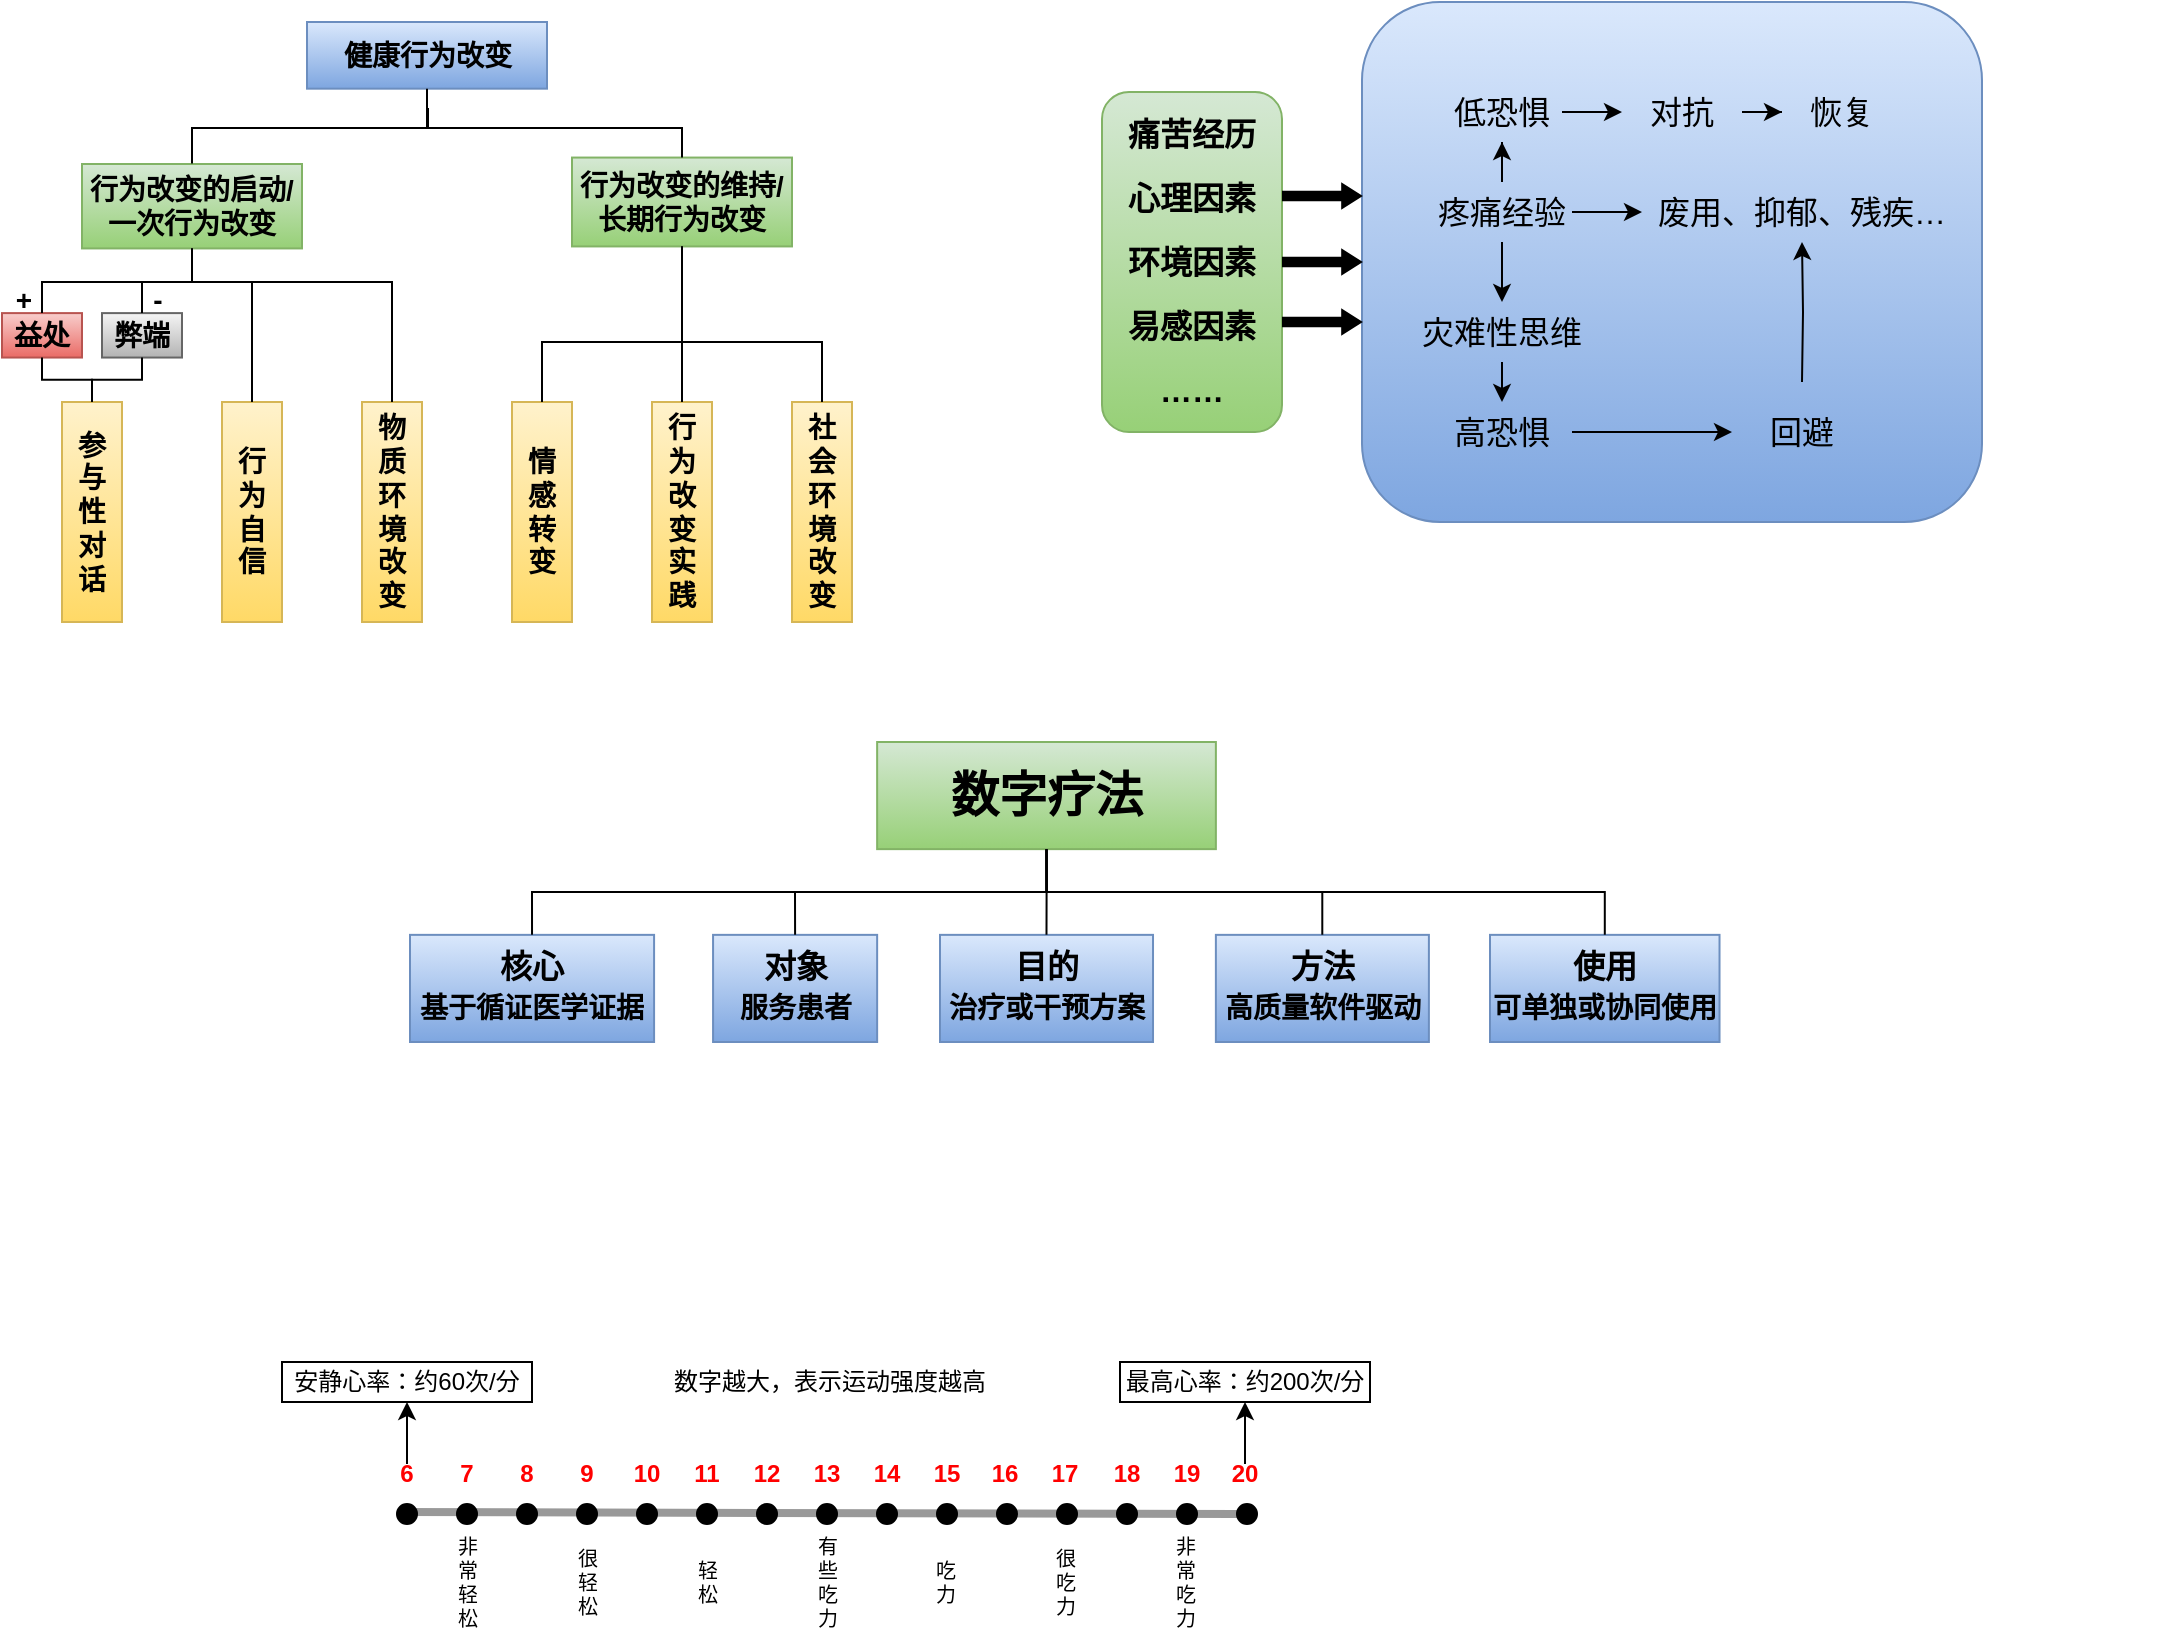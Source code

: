 <mxfile version="24.7.16" pages="8">
  <diagram name="第 1 页" id="D3v7gk10sWUU6twCLJav">
    <mxGraphModel dx="1434" dy="780" grid="1" gridSize="10" guides="1" tooltips="1" connect="1" arrows="1" fold="1" page="1" pageScale="1" pageWidth="1200" pageHeight="1600" math="0" shadow="0">
      <root>
        <mxCell id="0" />
        <mxCell id="1" parent="0" />
        <mxCell id="Rq_ORetES3p7QJNd5FCM-35" value="" style="group;fontStyle=1;fontSize=14;" parent="1" vertex="1" connectable="0">
          <mxGeometry x="60" y="40" width="425" height="310" as="geometry" />
        </mxCell>
        <mxCell id="Rq_ORetES3p7QJNd5FCM-1" value="健康行为改变" style="rounded=0;whiteSpace=wrap;html=1;fillColor=#dae8fc;gradientColor=#7ea6e0;strokeColor=#6c8ebf;fontStyle=1;fontSize=14;" parent="Rq_ORetES3p7QJNd5FCM-35" vertex="1">
          <mxGeometry x="152.5" y="10" width="120" height="33.333" as="geometry" />
        </mxCell>
        <mxCell id="Rq_ORetES3p7QJNd5FCM-2" value="行为改变的启动/一次行为改变" style="rounded=0;whiteSpace=wrap;html=1;fillColor=#d5e8d4;gradientColor=#97d077;strokeColor=#82b366;fontStyle=1;fontSize=14;" parent="Rq_ORetES3p7QJNd5FCM-35" vertex="1">
          <mxGeometry x="40" y="81" width="110" height="42.22" as="geometry" />
        </mxCell>
        <mxCell id="Rq_ORetES3p7QJNd5FCM-12" style="edgeStyle=orthogonalEdgeStyle;rounded=0;orthogonalLoop=1;jettySize=auto;html=1;entryX=0.5;entryY=0;entryDx=0;entryDy=0;endArrow=none;endFill=0;fontStyle=1;fontSize=14;" parent="Rq_ORetES3p7QJNd5FCM-35" edge="1">
          <mxGeometry relative="1" as="geometry">
            <mxPoint x="213" y="53" as="sourcePoint" />
            <mxPoint x="95" y="80.78" as="targetPoint" />
            <Array as="points">
              <mxPoint x="213" y="63" />
              <mxPoint x="95" y="63" />
            </Array>
          </mxGeometry>
        </mxCell>
        <mxCell id="Rq_ORetES3p7QJNd5FCM-3" value="行为改变的维持/长期行为改变" style="rounded=0;whiteSpace=wrap;html=1;fillColor=#d5e8d4;gradientColor=#97d077;strokeColor=#82b366;fontStyle=1;fontSize=14;" parent="Rq_ORetES3p7QJNd5FCM-35" vertex="1">
          <mxGeometry x="285" y="77.78" width="110" height="44.44" as="geometry" />
        </mxCell>
        <mxCell id="Rq_ORetES3p7QJNd5FCM-14" style="edgeStyle=orthogonalEdgeStyle;rounded=0;orthogonalLoop=1;jettySize=auto;html=1;endArrow=none;endFill=0;exitX=0.5;exitY=1;exitDx=0;exitDy=0;fontStyle=1;fontSize=14;" parent="Rq_ORetES3p7QJNd5FCM-35" source="Rq_ORetES3p7QJNd5FCM-1" target="Rq_ORetES3p7QJNd5FCM-3" edge="1">
          <mxGeometry relative="1" as="geometry">
            <Array as="points">
              <mxPoint x="213" y="63" />
              <mxPoint x="340" y="63" />
            </Array>
          </mxGeometry>
        </mxCell>
        <mxCell id="Rq_ORetES3p7QJNd5FCM-4" value="益处" style="rounded=0;whiteSpace=wrap;html=1;fillColor=#f8cecc;gradientColor=#ea6b66;strokeColor=#b85450;fontStyle=1;fontSize=14;" parent="Rq_ORetES3p7QJNd5FCM-35" vertex="1">
          <mxGeometry y="155.556" width="40" height="22.222" as="geometry" />
        </mxCell>
        <mxCell id="Rq_ORetES3p7QJNd5FCM-5" value="弊端" style="rounded=0;whiteSpace=wrap;html=1;fillColor=#f5f5f5;gradientColor=#b3b3b3;strokeColor=#666666;fontStyle=1;fontSize=14;" parent="Rq_ORetES3p7QJNd5FCM-35" vertex="1">
          <mxGeometry x="50" y="155.556" width="40" height="22.222" as="geometry" />
        </mxCell>
        <mxCell id="Rq_ORetES3p7QJNd5FCM-6" value="参&lt;br style=&quot;font-size: 14px;&quot;&gt;与&lt;br style=&quot;font-size: 14px;&quot;&gt;性&lt;br style=&quot;font-size: 14px;&quot;&gt;对&lt;br style=&quot;font-size: 14px;&quot;&gt;话" style="rounded=0;whiteSpace=wrap;html=1;verticalAlign=middle;horizontal=1;fillColor=#fff2cc;gradientColor=#ffd966;strokeColor=#d6b656;fontStyle=1;fontSize=14;" parent="Rq_ORetES3p7QJNd5FCM-35" vertex="1">
          <mxGeometry x="30" y="200" width="30" height="110" as="geometry" />
        </mxCell>
        <mxCell id="Rq_ORetES3p7QJNd5FCM-18" value="" style="edgeStyle=orthogonalEdgeStyle;rounded=0;orthogonalLoop=1;jettySize=auto;html=1;endArrow=none;endFill=0;fontStyle=1;fontSize=14;" parent="Rq_ORetES3p7QJNd5FCM-35" source="Rq_ORetES3p7QJNd5FCM-4" target="Rq_ORetES3p7QJNd5FCM-6" edge="1">
          <mxGeometry relative="1" as="geometry">
            <Array as="points">
              <mxPoint x="20" y="188.889" />
              <mxPoint x="45" y="188.889" />
            </Array>
          </mxGeometry>
        </mxCell>
        <mxCell id="Rq_ORetES3p7QJNd5FCM-19" value="" style="edgeStyle=orthogonalEdgeStyle;rounded=0;orthogonalLoop=1;jettySize=auto;html=1;entryX=0.5;entryY=0;entryDx=0;entryDy=0;exitX=0.5;exitY=1;exitDx=0;exitDy=0;endArrow=none;endFill=0;fontStyle=1;fontSize=14;" parent="Rq_ORetES3p7QJNd5FCM-35" source="Rq_ORetES3p7QJNd5FCM-5" target="Rq_ORetES3p7QJNd5FCM-6" edge="1">
          <mxGeometry relative="1" as="geometry">
            <Array as="points">
              <mxPoint x="70" y="188.889" />
              <mxPoint x="45" y="188.889" />
            </Array>
          </mxGeometry>
        </mxCell>
        <mxCell id="Rq_ORetES3p7QJNd5FCM-7" value="行&lt;br style=&quot;font-size: 14px;&quot;&gt;为&lt;br style=&quot;font-size: 14px;&quot;&gt;自&lt;br style=&quot;font-size: 14px;&quot;&gt;信" style="rounded=0;whiteSpace=wrap;html=1;verticalAlign=middle;horizontal=1;fillColor=#fff2cc;gradientColor=#ffd966;strokeColor=#d6b656;fontStyle=1;fontSize=14;" parent="Rq_ORetES3p7QJNd5FCM-35" vertex="1">
          <mxGeometry x="110" y="200" width="30" height="110" as="geometry" />
        </mxCell>
        <mxCell id="Rq_ORetES3p7QJNd5FCM-8" value="物&lt;br style=&quot;font-size: 14px;&quot;&gt;质&lt;br style=&quot;font-size: 14px;&quot;&gt;环&lt;br style=&quot;font-size: 14px;&quot;&gt;境&lt;br style=&quot;font-size: 14px;&quot;&gt;改&lt;br style=&quot;font-size: 14px;&quot;&gt;变" style="rounded=0;whiteSpace=wrap;html=1;verticalAlign=middle;horizontal=1;fillColor=#fff2cc;gradientColor=#ffd966;strokeColor=#d6b656;fontStyle=1;fontSize=14;" parent="Rq_ORetES3p7QJNd5FCM-35" vertex="1">
          <mxGeometry x="180" y="200" width="30" height="110" as="geometry" />
        </mxCell>
        <mxCell id="Rq_ORetES3p7QJNd5FCM-9" value="情&lt;br style=&quot;font-size: 14px;&quot;&gt;感&lt;br style=&quot;font-size: 14px;&quot;&gt;转&lt;br style=&quot;font-size: 14px;&quot;&gt;变" style="rounded=0;whiteSpace=wrap;html=1;verticalAlign=middle;horizontal=1;fillColor=#fff2cc;gradientColor=#ffd966;strokeColor=#d6b656;fontStyle=1;fontSize=14;" parent="Rq_ORetES3p7QJNd5FCM-35" vertex="1">
          <mxGeometry x="255" y="200" width="30" height="110" as="geometry" />
        </mxCell>
        <mxCell id="Rq_ORetES3p7QJNd5FCM-10" value="行&lt;br style=&quot;font-size: 14px;&quot;&gt;为&lt;br style=&quot;font-size: 14px;&quot;&gt;改&lt;br style=&quot;font-size: 14px;&quot;&gt;变&lt;br style=&quot;font-size: 14px;&quot;&gt;实&lt;br style=&quot;font-size: 14px;&quot;&gt;践" style="rounded=0;whiteSpace=wrap;html=1;verticalAlign=middle;horizontal=1;fillColor=#fff2cc;gradientColor=#ffd966;strokeColor=#d6b656;fontStyle=1;fontSize=14;" parent="Rq_ORetES3p7QJNd5FCM-35" vertex="1">
          <mxGeometry x="325" y="200" width="30" height="110" as="geometry" />
        </mxCell>
        <mxCell id="Rq_ORetES3p7QJNd5FCM-11" value="社&lt;br style=&quot;font-size: 14px;&quot;&gt;会&lt;br style=&quot;font-size: 14px;&quot;&gt;环&lt;br style=&quot;font-size: 14px;&quot;&gt;境&lt;br style=&quot;font-size: 14px;&quot;&gt;改&lt;br style=&quot;font-size: 14px;&quot;&gt;变" style="rounded=0;whiteSpace=wrap;html=1;verticalAlign=middle;horizontal=1;fillColor=#fff2cc;gradientColor=#ffd966;strokeColor=#d6b656;fontStyle=1;fontSize=14;" parent="Rq_ORetES3p7QJNd5FCM-35" vertex="1">
          <mxGeometry x="395" y="200" width="30" height="110" as="geometry" />
        </mxCell>
        <mxCell id="Rq_ORetES3p7QJNd5FCM-32" value="+" style="text;html=1;strokeColor=none;fillColor=none;align=center;verticalAlign=middle;whiteSpace=wrap;rounded=0;fontStyle=1;fontSize=14;" parent="Rq_ORetES3p7QJNd5FCM-35" vertex="1">
          <mxGeometry x="6" y="143.333" width="10" height="11.111" as="geometry" />
        </mxCell>
        <mxCell id="Rq_ORetES3p7QJNd5FCM-34" value="-" style="text;html=1;strokeColor=none;fillColor=none;align=center;verticalAlign=middle;whiteSpace=wrap;rounded=0;fontStyle=1;fontSize=14;" parent="Rq_ORetES3p7QJNd5FCM-35" vertex="1">
          <mxGeometry x="73" y="143.333" width="10" height="11.111" as="geometry" />
        </mxCell>
        <mxCell id="9B6qIXeB5qHkKlpOSGlY-12" value="" style="endArrow=none;html=1;rounded=0;entryX=0.5;entryY=1;entryDx=0;entryDy=0;exitX=0.5;exitY=0;exitDx=0;exitDy=0;fontSize=14;" parent="Rq_ORetES3p7QJNd5FCM-35" source="Rq_ORetES3p7QJNd5FCM-10" target="Rq_ORetES3p7QJNd5FCM-3" edge="1">
          <mxGeometry width="50" height="50" relative="1" as="geometry">
            <mxPoint x="330" y="260" as="sourcePoint" />
            <mxPoint x="380" y="210" as="targetPoint" />
          </mxGeometry>
        </mxCell>
        <mxCell id="9B6qIXeB5qHkKlpOSGlY-14" value="" style="endArrow=none;html=1;rounded=0;entryX=0.5;entryY=1;entryDx=0;entryDy=0;exitX=0.5;exitY=0;exitDx=0;exitDy=0;fontSize=14;" parent="Rq_ORetES3p7QJNd5FCM-35" source="Rq_ORetES3p7QJNd5FCM-11" target="Rq_ORetES3p7QJNd5FCM-3" edge="1">
          <mxGeometry width="50" height="50" relative="1" as="geometry">
            <mxPoint x="330" y="260" as="sourcePoint" />
            <mxPoint x="380" y="210" as="targetPoint" />
            <Array as="points">
              <mxPoint x="410" y="170" />
              <mxPoint x="340" y="170" />
            </Array>
          </mxGeometry>
        </mxCell>
        <mxCell id="9B6qIXeB5qHkKlpOSGlY-13" value="" style="endArrow=none;html=1;rounded=0;exitX=0.5;exitY=0;exitDx=0;exitDy=0;entryX=0.5;entryY=1;entryDx=0;entryDy=0;fontSize=14;" parent="Rq_ORetES3p7QJNd5FCM-35" source="Rq_ORetES3p7QJNd5FCM-9" target="Rq_ORetES3p7QJNd5FCM-3" edge="1">
          <mxGeometry width="50" height="50" relative="1" as="geometry">
            <mxPoint x="330" y="260" as="sourcePoint" />
            <mxPoint x="330" y="130" as="targetPoint" />
            <Array as="points">
              <mxPoint x="270" y="170" />
              <mxPoint x="340" y="170" />
            </Array>
          </mxGeometry>
        </mxCell>
        <mxCell id="9B6qIXeB5qHkKlpOSGlY-16" value="" style="endArrow=none;html=1;rounded=0;entryX=0.5;entryY=1;entryDx=0;entryDy=0;exitX=0.5;exitY=0;exitDx=0;exitDy=0;fontSize=14;" parent="Rq_ORetES3p7QJNd5FCM-35" source="Rq_ORetES3p7QJNd5FCM-4" target="Rq_ORetES3p7QJNd5FCM-2" edge="1">
          <mxGeometry width="50" height="50" relative="1" as="geometry">
            <mxPoint x="330" y="260" as="sourcePoint" />
            <mxPoint x="380" y="210" as="targetPoint" />
            <Array as="points">
              <mxPoint x="20" y="140" />
              <mxPoint x="50" y="140" />
              <mxPoint x="95" y="140" />
            </Array>
          </mxGeometry>
        </mxCell>
        <mxCell id="9B6qIXeB5qHkKlpOSGlY-22" value="" style="endArrow=none;html=1;rounded=0;exitX=0.5;exitY=0;exitDx=0;exitDy=0;entryX=0.5;entryY=1;entryDx=0;entryDy=0;fontSize=14;" parent="Rq_ORetES3p7QJNd5FCM-35" source="Rq_ORetES3p7QJNd5FCM-7" target="Rq_ORetES3p7QJNd5FCM-2" edge="1">
          <mxGeometry width="50" height="50" relative="1" as="geometry">
            <mxPoint x="330" y="260" as="sourcePoint" />
            <mxPoint x="100" y="130" as="targetPoint" />
            <Array as="points">
              <mxPoint x="125" y="200" />
              <mxPoint x="125" y="140" />
              <mxPoint x="95" y="140" />
            </Array>
          </mxGeometry>
        </mxCell>
        <mxCell id="9B6qIXeB5qHkKlpOSGlY-23" value="" style="endArrow=none;html=1;rounded=0;entryX=0.5;entryY=1;entryDx=0;entryDy=0;exitX=0.5;exitY=0;exitDx=0;exitDy=0;fontSize=14;" parent="Rq_ORetES3p7QJNd5FCM-35" source="Rq_ORetES3p7QJNd5FCM-8" target="Rq_ORetES3p7QJNd5FCM-2" edge="1">
          <mxGeometry width="50" height="50" relative="1" as="geometry">
            <mxPoint x="330" y="260" as="sourcePoint" />
            <mxPoint x="140" y="160" as="targetPoint" />
            <Array as="points">
              <mxPoint x="195" y="140" />
              <mxPoint x="95" y="140" />
            </Array>
          </mxGeometry>
        </mxCell>
        <mxCell id="Rq_ORetES3p7QJNd5FCM-71" value="" style="group;fontStyle=1;fontSize=16;" parent="1" vertex="1" connectable="0">
          <mxGeometry x="610" y="50" width="440" height="250" as="geometry" />
        </mxCell>
        <mxCell id="Rq_ORetES3p7QJNd5FCM-36" value="&lt;p style=&quot;line-height: 200%; font-size: 16px;&quot;&gt;痛苦经历&lt;br style=&quot;font-size: 16px;&quot;&gt;心理因素&lt;br style=&quot;font-size: 16px;&quot;&gt;环境因素&lt;br style=&quot;font-size: 16px;&quot;&gt;易感因素&lt;br style=&quot;font-size: 16px;&quot;&gt;……&lt;/p&gt;" style="rounded=1;whiteSpace=wrap;html=1;spacingTop=0;align=center;verticalAlign=middle;spacing=0;fillColor=#d5e8d4;strokeColor=#82b366;gradientColor=#97d077;fontStyle=1;fontSize=16;" parent="Rq_ORetES3p7QJNd5FCM-71" vertex="1">
          <mxGeometry y="35" width="90" height="170" as="geometry" />
        </mxCell>
        <mxCell id="Rq_ORetES3p7QJNd5FCM-37" value="" style="rounded=1;whiteSpace=wrap;html=1;fillColor=#dae8fc;gradientColor=#7ea6e0;strokeColor=#6c8ebf;fontStyle=0;fontSize=16;" parent="Rq_ORetES3p7QJNd5FCM-71" vertex="1">
          <mxGeometry x="130" y="-10" width="310" height="260" as="geometry" />
        </mxCell>
        <mxCell id="Rq_ORetES3p7QJNd5FCM-42" value="" style="shape=flexArrow;endArrow=classic;html=1;rounded=0;fillColor=#000000;fillStyle=solid;strokeWidth=1;width=4.231;endSize=2.802;endWidth=6.686;exitX=1;exitY=0.267;exitDx=0;exitDy=0;exitPerimeter=0;fontStyle=1;fontSize=16;" parent="Rq_ORetES3p7QJNd5FCM-71" edge="1">
          <mxGeometry width="50" height="50" relative="1" as="geometry">
            <mxPoint x="90" y="120" as="sourcePoint" />
            <mxPoint x="130" y="120" as="targetPoint" />
          </mxGeometry>
        </mxCell>
        <mxCell id="Rq_ORetES3p7QJNd5FCM-43" value="" style="shape=flexArrow;endArrow=classic;html=1;rounded=0;fillColor=#000000;fillStyle=solid;strokeWidth=1;width=4.231;endSize=2.802;endWidth=6.686;exitX=1;exitY=0.267;exitDx=0;exitDy=0;exitPerimeter=0;fontStyle=1;fontSize=16;" parent="Rq_ORetES3p7QJNd5FCM-71" edge="1">
          <mxGeometry width="50" height="50" relative="1" as="geometry">
            <mxPoint x="90" y="150" as="sourcePoint" />
            <mxPoint x="130" y="150" as="targetPoint" />
          </mxGeometry>
        </mxCell>
        <mxCell id="Rq_ORetES3p7QJNd5FCM-44" value="低恐惧" style="text;html=1;strokeColor=none;fillColor=none;align=center;verticalAlign=middle;whiteSpace=wrap;rounded=0;fontStyle=0;fontSize=16;" parent="Rq_ORetES3p7QJNd5FCM-71" vertex="1">
          <mxGeometry x="170" y="30" width="60" height="30" as="geometry" />
        </mxCell>
        <mxCell id="Rq_ORetES3p7QJNd5FCM-46" value="" style="edgeStyle=orthogonalEdgeStyle;rounded=0;orthogonalLoop=1;jettySize=auto;html=1;fontStyle=0;fontSize=16;" parent="Rq_ORetES3p7QJNd5FCM-71" source="Rq_ORetES3p7QJNd5FCM-45" target="Rq_ORetES3p7QJNd5FCM-44" edge="1">
          <mxGeometry relative="1" as="geometry" />
        </mxCell>
        <mxCell id="Rq_ORetES3p7QJNd5FCM-45" value="疼痛经验" style="text;html=1;strokeColor=none;fillColor=none;align=center;verticalAlign=middle;whiteSpace=wrap;rounded=0;fontStyle=0;fontSize=16;" parent="Rq_ORetES3p7QJNd5FCM-71" vertex="1">
          <mxGeometry x="165" y="80" width="70" height="30" as="geometry" />
        </mxCell>
        <mxCell id="Rq_ORetES3p7QJNd5FCM-47" value="灾难性思维" style="text;html=1;strokeColor=none;fillColor=none;align=center;verticalAlign=middle;whiteSpace=wrap;rounded=0;fontStyle=0;fontSize=16;" parent="Rq_ORetES3p7QJNd5FCM-71" vertex="1">
          <mxGeometry x="150" y="140" width="100" height="30" as="geometry" />
        </mxCell>
        <mxCell id="Rq_ORetES3p7QJNd5FCM-48" value="" style="edgeStyle=orthogonalEdgeStyle;rounded=0;orthogonalLoop=1;jettySize=auto;html=1;fontStyle=0;fontSize=16;" parent="Rq_ORetES3p7QJNd5FCM-71" source="Rq_ORetES3p7QJNd5FCM-45" target="Rq_ORetES3p7QJNd5FCM-47" edge="1">
          <mxGeometry relative="1" as="geometry" />
        </mxCell>
        <mxCell id="Rq_ORetES3p7QJNd5FCM-49" value="高恐惧" style="text;html=1;strokeColor=none;fillColor=none;align=center;verticalAlign=middle;whiteSpace=wrap;rounded=0;fontStyle=0;fontSize=16;" parent="Rq_ORetES3p7QJNd5FCM-71" vertex="1">
          <mxGeometry x="165" y="190" width="70" height="30" as="geometry" />
        </mxCell>
        <mxCell id="Rq_ORetES3p7QJNd5FCM-51" value="回避" style="text;html=1;strokeColor=none;fillColor=none;align=center;verticalAlign=middle;whiteSpace=wrap;rounded=0;fontStyle=0;fontSize=16;" parent="Rq_ORetES3p7QJNd5FCM-71" vertex="1">
          <mxGeometry x="315" y="190" width="70" height="30" as="geometry" />
        </mxCell>
        <mxCell id="Rq_ORetES3p7QJNd5FCM-52" value="" style="edgeStyle=orthogonalEdgeStyle;rounded=0;orthogonalLoop=1;jettySize=auto;html=1;fontStyle=0;fontSize=16;" parent="Rq_ORetES3p7QJNd5FCM-71" source="Rq_ORetES3p7QJNd5FCM-49" target="Rq_ORetES3p7QJNd5FCM-51" edge="1">
          <mxGeometry relative="1" as="geometry" />
        </mxCell>
        <mxCell id="Rq_ORetES3p7QJNd5FCM-53" value="废用、抑郁、残疾…" style="text;html=1;strokeColor=none;fillColor=none;align=center;verticalAlign=middle;whiteSpace=wrap;rounded=0;fontStyle=0;fontSize=16;" parent="Rq_ORetES3p7QJNd5FCM-71" vertex="1">
          <mxGeometry x="270" y="80" width="160" height="30" as="geometry" />
        </mxCell>
        <mxCell id="Rq_ORetES3p7QJNd5FCM-59" value="" style="edgeStyle=orthogonalEdgeStyle;rounded=0;orthogonalLoop=1;jettySize=auto;html=1;fontStyle=0;fontSize=16;" parent="Rq_ORetES3p7QJNd5FCM-71" source="Rq_ORetES3p7QJNd5FCM-45" target="Rq_ORetES3p7QJNd5FCM-53" edge="1">
          <mxGeometry relative="1" as="geometry" />
        </mxCell>
        <mxCell id="Rq_ORetES3p7QJNd5FCM-58" value="" style="edgeStyle=orthogonalEdgeStyle;rounded=0;orthogonalLoop=1;jettySize=auto;html=1;fontStyle=0;fontSize=16;" parent="Rq_ORetES3p7QJNd5FCM-71" target="Rq_ORetES3p7QJNd5FCM-53" edge="1">
          <mxGeometry relative="1" as="geometry">
            <mxPoint x="350" y="180" as="sourcePoint" />
          </mxGeometry>
        </mxCell>
        <mxCell id="Rq_ORetES3p7QJNd5FCM-54" value="对抗" style="text;html=1;strokeColor=none;fillColor=none;align=center;verticalAlign=middle;whiteSpace=wrap;rounded=0;fontStyle=0;fontSize=16;" parent="Rq_ORetES3p7QJNd5FCM-71" vertex="1">
          <mxGeometry x="260" y="30" width="60" height="30" as="geometry" />
        </mxCell>
        <mxCell id="Rq_ORetES3p7QJNd5FCM-56" value="" style="edgeStyle=orthogonalEdgeStyle;rounded=0;orthogonalLoop=1;jettySize=auto;html=1;fontStyle=0;fontSize=16;" parent="Rq_ORetES3p7QJNd5FCM-71" source="Rq_ORetES3p7QJNd5FCM-44" target="Rq_ORetES3p7QJNd5FCM-54" edge="1">
          <mxGeometry relative="1" as="geometry">
            <mxPoint x="250" y="45" as="targetPoint" />
          </mxGeometry>
        </mxCell>
        <mxCell id="Rq_ORetES3p7QJNd5FCM-55" value="恢复" style="text;html=1;strokeColor=none;fillColor=none;align=center;verticalAlign=middle;whiteSpace=wrap;rounded=0;fontStyle=0;fontSize=16;" parent="Rq_ORetES3p7QJNd5FCM-71" vertex="1">
          <mxGeometry x="340" y="30" width="60" height="30" as="geometry" />
        </mxCell>
        <mxCell id="Rq_ORetES3p7QJNd5FCM-57" value="" style="edgeStyle=orthogonalEdgeStyle;rounded=0;orthogonalLoop=1;jettySize=auto;html=1;fontStyle=0;fontSize=16;" parent="Rq_ORetES3p7QJNd5FCM-71" source="Rq_ORetES3p7QJNd5FCM-54" target="Rq_ORetES3p7QJNd5FCM-55" edge="1">
          <mxGeometry relative="1" as="geometry" />
        </mxCell>
        <mxCell id="9B6qIXeB5qHkKlpOSGlY-3" style="edgeStyle=orthogonalEdgeStyle;rounded=0;orthogonalLoop=1;jettySize=auto;html=1;exitX=0.5;exitY=1;exitDx=0;exitDy=0;fontStyle=0" parent="Rq_ORetES3p7QJNd5FCM-71" source="Rq_ORetES3p7QJNd5FCM-47" edge="1">
          <mxGeometry relative="1" as="geometry">
            <mxPoint x="200" y="190" as="targetPoint" />
          </mxGeometry>
        </mxCell>
        <mxCell id="Rq_ORetES3p7QJNd5FCM-73" value="" style="group" parent="1" vertex="1" connectable="0">
          <mxGeometry x="114" y="370" width="1030" height="190" as="geometry" />
        </mxCell>
        <mxCell id="Rq_ORetES3p7QJNd5FCM-72" value="" style="group;movable=1;resizable=1;rotatable=1;deletable=1;editable=1;locked=0;connectable=1;" parent="Rq_ORetES3p7QJNd5FCM-73" vertex="1" connectable="0">
          <mxGeometry x="60" y="40" width="970" height="150" as="geometry" />
        </mxCell>
        <mxCell id="Rq_ORetES3p7QJNd5FCM-60" value="&lt;b&gt;&lt;font face=&quot;Times New Roman&quot; style=&quot;font-size: 24px;&quot;&gt;数字疗法&lt;/font&gt;&lt;/b&gt;" style="rounded=0;whiteSpace=wrap;html=1;movable=1;resizable=1;rotatable=1;deletable=1;editable=1;locked=0;connectable=1;fillColor=#d5e8d4;gradientColor=#97d077;strokeColor=#82b366;" parent="Rq_ORetES3p7QJNd5FCM-72" vertex="1">
          <mxGeometry x="323.57" width="169.37" height="53.57" as="geometry" />
        </mxCell>
        <mxCell id="Rq_ORetES3p7QJNd5FCM-63" value="&lt;p style=&quot;line-height: 160%;&quot;&gt;&lt;b&gt;&lt;font style=&quot;font-size: 16px;&quot;&gt;目的&lt;/font&gt;&lt;br&gt;&lt;font style=&quot;font-size: 14px;&quot;&gt;治疗或干预方案&lt;/font&gt;&lt;/b&gt;&lt;/p&gt;" style="rounded=0;whiteSpace=wrap;html=1;movable=1;resizable=1;rotatable=1;deletable=1;editable=1;locked=0;connectable=1;fillColor=#dae8fc;gradientColor=#7ea6e0;strokeColor=#6c8ebf;" parent="Rq_ORetES3p7QJNd5FCM-72" vertex="1">
          <mxGeometry x="355" y="96.43" width="106.51" height="53.57" as="geometry" />
        </mxCell>
        <mxCell id="Rq_ORetES3p7QJNd5FCM-64" value="&lt;p style=&quot;line-height: 160%;&quot;&gt;&lt;b&gt;&lt;font style=&quot;font-size: 16px;&quot;&gt;方法&lt;/font&gt;&lt;br&gt;&lt;font style=&quot;font-size: 14px;&quot;&gt;高质量软件驱动&lt;/font&gt;&lt;/b&gt;&lt;/p&gt;" style="rounded=0;whiteSpace=wrap;html=1;movable=1;resizable=1;rotatable=1;deletable=1;editable=1;locked=0;connectable=1;fillColor=#dae8fc;gradientColor=#7ea6e0;strokeColor=#6c8ebf;" parent="Rq_ORetES3p7QJNd5FCM-72" vertex="1">
          <mxGeometry x="492.94" y="96.429" width="106.51" height="53.571" as="geometry" />
        </mxCell>
        <mxCell id="Rq_ORetES3p7QJNd5FCM-65" value="&lt;p style=&quot;line-height: 160%;&quot;&gt;&lt;b&gt;&lt;font style=&quot;font-size: 16px;&quot;&gt;使用&lt;/font&gt;&lt;br&gt;&lt;font style=&quot;font-size: 14px;&quot;&gt;可单独或协同使用&lt;/font&gt;&lt;/b&gt;&lt;/p&gt;" style="rounded=0;whiteSpace=wrap;html=1;movable=1;resizable=1;rotatable=1;deletable=1;editable=1;locked=0;connectable=1;fillColor=#dae8fc;gradientColor=#7ea6e0;strokeColor=#6c8ebf;" parent="Rq_ORetES3p7QJNd5FCM-72" vertex="1">
          <mxGeometry x="630.0" y="96.429" width="114.76" height="53.571" as="geometry" />
        </mxCell>
        <mxCell id="Rq_ORetES3p7QJNd5FCM-68" style="edgeStyle=orthogonalEdgeStyle;rounded=0;orthogonalLoop=1;jettySize=auto;html=1;exitX=0.5;exitY=1;exitDx=0;exitDy=0;endArrow=none;endFill=0;movable=1;resizable=1;rotatable=1;deletable=1;editable=1;locked=0;connectable=1;" parent="Rq_ORetES3p7QJNd5FCM-72" source="Rq_ORetES3p7QJNd5FCM-60" target="Rq_ORetES3p7QJNd5FCM-63" edge="1">
          <mxGeometry relative="1" as="geometry">
            <mxPoint x="384.921" y="75" as="sourcePoint" />
            <mxPoint x="-130.873" y="117.857" as="targetPoint" />
          </mxGeometry>
        </mxCell>
        <mxCell id="Rq_ORetES3p7QJNd5FCM-69" style="edgeStyle=orthogonalEdgeStyle;rounded=0;orthogonalLoop=1;jettySize=auto;html=1;exitX=0.5;exitY=1;exitDx=0;exitDy=0;endArrow=none;endFill=0;movable=1;resizable=1;rotatable=1;deletable=1;editable=1;locked=0;connectable=1;" parent="Rq_ORetES3p7QJNd5FCM-72" source="Rq_ORetES3p7QJNd5FCM-60" target="Rq_ORetES3p7QJNd5FCM-64" edge="1">
          <mxGeometry relative="1" as="geometry">
            <mxPoint x="400.317" y="85.714" as="sourcePoint" />
            <mxPoint x="-115.476" y="128.571" as="targetPoint" />
          </mxGeometry>
        </mxCell>
        <mxCell id="Rq_ORetES3p7QJNd5FCM-70" style="edgeStyle=orthogonalEdgeStyle;rounded=0;orthogonalLoop=1;jettySize=auto;html=1;exitX=0.5;exitY=1;exitDx=0;exitDy=0;endArrow=none;endFill=0;movable=1;resizable=1;rotatable=1;deletable=1;editable=1;locked=0;connectable=1;" parent="Rq_ORetES3p7QJNd5FCM-72" source="Rq_ORetES3p7QJNd5FCM-60" target="Rq_ORetES3p7QJNd5FCM-65" edge="1">
          <mxGeometry relative="1" as="geometry">
            <mxPoint x="415.714" y="96.429" as="sourcePoint" />
            <mxPoint x="-100.079" y="139.286" as="targetPoint" />
          </mxGeometry>
        </mxCell>
        <mxCell id="Rq_ORetES3p7QJNd5FCM-61" value="&lt;p style=&quot;line-height: 160%;&quot;&gt;&lt;b style=&quot;&quot;&gt;&lt;font style=&quot;font-size: 16px;&quot;&gt;对象&lt;/font&gt;&lt;br&gt;&lt;font style=&quot;font-size: 14px;&quot;&gt;服务患者&lt;/font&gt;&lt;/b&gt;&lt;/p&gt;" style="rounded=0;whiteSpace=wrap;html=1;movable=1;resizable=1;rotatable=1;deletable=1;editable=1;locked=0;connectable=1;fillColor=#dae8fc;gradientColor=#7ea6e0;strokeColor=#6c8ebf;" parent="Rq_ORetES3p7QJNd5FCM-72" vertex="1">
          <mxGeometry x="241.53" y="96.429" width="82.04" height="53.571" as="geometry" />
        </mxCell>
        <mxCell id="Rq_ORetES3p7QJNd5FCM-62" value="&lt;p style=&quot;line-height: 160%;&quot;&gt;&lt;b style=&quot;&quot;&gt;&lt;font style=&quot;font-size: 16px;&quot;&gt;核心&lt;/font&gt;&lt;br&gt;&lt;font style=&quot;font-size: 14px;&quot;&gt;基于循证医学证据&lt;/font&gt;&lt;/b&gt;&lt;/p&gt;" style="rounded=0;whiteSpace=wrap;html=1;movable=1;resizable=1;rotatable=1;deletable=1;editable=1;locked=0;connectable=1;fillColor=#dae8fc;gradientColor=#7ea6e0;strokeColor=#6c8ebf;" parent="Rq_ORetES3p7QJNd5FCM-72" vertex="1">
          <mxGeometry x="90" y="96.43" width="122.04" height="53.57" as="geometry" />
        </mxCell>
        <mxCell id="Rq_ORetES3p7QJNd5FCM-67" style="edgeStyle=orthogonalEdgeStyle;rounded=0;orthogonalLoop=1;jettySize=auto;html=1;exitX=0.5;exitY=1;exitDx=0;exitDy=0;endArrow=none;endFill=0;movable=1;resizable=1;rotatable=1;deletable=1;editable=1;locked=0;connectable=1;entryX=0.5;entryY=0;entryDx=0;entryDy=0;" parent="Rq_ORetES3p7QJNd5FCM-72" source="Rq_ORetES3p7QJNd5FCM-60" target="Rq_ORetES3p7QJNd5FCM-62" edge="1">
          <mxGeometry relative="1" as="geometry">
            <mxPoint x="157.758" y="64.286" as="sourcePoint" />
            <mxPoint x="-133.671" y="42.857" as="targetPoint" />
            <Array as="points">
              <mxPoint x="236.329" y="75" />
              <mxPoint x="-160.671" y="75" />
            </Array>
          </mxGeometry>
        </mxCell>
        <mxCell id="Rq_ORetES3p7QJNd5FCM-66" style="edgeStyle=orthogonalEdgeStyle;rounded=0;orthogonalLoop=1;jettySize=auto;html=1;exitX=0.5;exitY=1;exitDx=0;exitDy=0;endArrow=none;endFill=0;movable=1;resizable=1;rotatable=1;deletable=1;editable=1;locked=0;connectable=1;entryX=0.5;entryY=0;entryDx=0;entryDy=0;" parent="Rq_ORetES3p7QJNd5FCM-72" source="Rq_ORetES3p7QJNd5FCM-60" target="Rq_ORetES3p7QJNd5FCM-61" edge="1">
          <mxGeometry relative="1" as="geometry">
            <mxPoint x="269.999" y="96.429" as="targetPoint" />
            <Array as="points">
              <mxPoint x="408.0" y="75" />
              <mxPoint x="283.0" y="75" />
            </Array>
          </mxGeometry>
        </mxCell>
        <mxCell id="9B6qIXeB5qHkKlpOSGlY-8" value="" style="shape=flexArrow;endArrow=classic;html=1;rounded=0;fillColor=#000000;fillStyle=solid;strokeWidth=1;width=4.231;endSize=2.802;endWidth=6.686;exitX=1;exitY=0.267;exitDx=0;exitDy=0;exitPerimeter=0;fontStyle=1;fontSize=16;" parent="1" edge="1">
          <mxGeometry width="50" height="50" relative="1" as="geometry">
            <mxPoint x="700" y="137" as="sourcePoint" />
            <mxPoint x="740" y="137" as="targetPoint" />
          </mxGeometry>
        </mxCell>
        <mxCell id="9B6qIXeB5qHkKlpOSGlY-19" value="" style="endArrow=none;html=1;rounded=0;exitX=0.5;exitY=0;exitDx=0;exitDy=0;fontSize=14;" parent="1" source="Rq_ORetES3p7QJNd5FCM-5" edge="1">
          <mxGeometry width="50" height="50" relative="1" as="geometry">
            <mxPoint x="390" y="300" as="sourcePoint" />
            <mxPoint x="130" y="180" as="targetPoint" />
          </mxGeometry>
        </mxCell>
        <mxCell id="iwtVbrlK0U37IOt5sDz9-1" value="" style="group" vertex="1" connectable="0" parent="1">
          <mxGeometry x="180" y="710" width="590" height="150" as="geometry" />
        </mxCell>
        <mxCell id="xvcvBYNovyLn9aGt8ZDB-2" value="" style="rounded=0;whiteSpace=wrap;html=1;strokeColor=none;" vertex="1" parent="iwtVbrlK0U37IOt5sDz9-1">
          <mxGeometry width="590" height="150" as="geometry" />
        </mxCell>
        <mxCell id="gL8EdBDGIQJ5PFbGioUW-62" value="" style="group" parent="iwtVbrlK0U37IOt5sDz9-1" vertex="1" connectable="0">
          <mxGeometry x="20" y="10" width="544" height="130" as="geometry" />
        </mxCell>
        <mxCell id="gL8EdBDGIQJ5PFbGioUW-2" value="" style="endArrow=none;html=1;rounded=0;strokeWidth=4;fillColor=#f5f5f5;strokeColor=#999999;movable=1;resizable=1;rotatable=1;deletable=1;editable=1;locked=0;connectable=1;entryX=0.5;entryY=1;entryDx=0;entryDy=0;fontSize=12;fontStyle=1" parent="gL8EdBDGIQJ5PFbGioUW-62" target="gL8EdBDGIQJ5PFbGioUW-28" edge="1">
          <mxGeometry width="50" height="50" relative="1" as="geometry">
            <mxPoint x="59.5" y="75.042" as="sourcePoint" />
            <mxPoint x="649.5" y="75" as="targetPoint" />
          </mxGeometry>
        </mxCell>
        <mxCell id="gL8EdBDGIQJ5PFbGioUW-50" value="安静心率：约60次/分" style="rounded=0;whiteSpace=wrap;html=1;container=0;" parent="gL8EdBDGIQJ5PFbGioUW-62" vertex="1">
          <mxGeometry width="125" height="20" as="geometry" />
        </mxCell>
        <mxCell id="gL8EdBDGIQJ5PFbGioUW-51" value="" style="edgeStyle=orthogonalEdgeStyle;rounded=0;orthogonalLoop=1;jettySize=auto;html=1;" parent="gL8EdBDGIQJ5PFbGioUW-62" source="gL8EdBDGIQJ5PFbGioUW-32" target="gL8EdBDGIQJ5PFbGioUW-50" edge="1">
          <mxGeometry relative="1" as="geometry" />
        </mxCell>
        <mxCell id="gL8EdBDGIQJ5PFbGioUW-52" value="最高心率：约200次/分" style="rounded=0;whiteSpace=wrap;html=1;container=0;" parent="gL8EdBDGIQJ5PFbGioUW-62" vertex="1">
          <mxGeometry x="419" width="125" height="20" as="geometry" />
        </mxCell>
        <mxCell id="gL8EdBDGIQJ5PFbGioUW-53" value="" style="edgeStyle=orthogonalEdgeStyle;rounded=0;orthogonalLoop=1;jettySize=auto;html=1;" parent="gL8EdBDGIQJ5PFbGioUW-62" source="gL8EdBDGIQJ5PFbGioUW-46" target="gL8EdBDGIQJ5PFbGioUW-52" edge="1">
          <mxGeometry relative="1" as="geometry" />
        </mxCell>
        <mxCell id="gL8EdBDGIQJ5PFbGioUW-54" value="非&lt;br style=&quot;font-size: 10px;&quot;&gt;常&lt;br style=&quot;font-size: 10px;&quot;&gt;轻&lt;br style=&quot;font-size: 10px;&quot;&gt;松" style="text;html=1;strokeColor=none;fillColor=none;align=center;verticalAlign=middle;whiteSpace=wrap;rounded=0;fontSize=10;container=0;" parent="gL8EdBDGIQJ5PFbGioUW-62" vertex="1">
          <mxGeometry x="87.5" y="90" width="10" height="40" as="geometry" />
        </mxCell>
        <mxCell id="gL8EdBDGIQJ5PFbGioUW-55" value="很&lt;br style=&quot;font-size: 10px;&quot;&gt;轻&lt;br style=&quot;font-size: 10px;&quot;&gt;松" style="text;html=1;strokeColor=none;fillColor=none;align=center;verticalAlign=middle;whiteSpace=wrap;rounded=0;fontSize=10;container=0;" parent="gL8EdBDGIQJ5PFbGioUW-62" vertex="1">
          <mxGeometry x="147.5" y="90" width="10" height="40" as="geometry" />
        </mxCell>
        <mxCell id="gL8EdBDGIQJ5PFbGioUW-56" value="轻&lt;br style=&quot;font-size: 10px;&quot;&gt;松" style="text;html=1;strokeColor=none;fillColor=none;align=center;verticalAlign=middle;whiteSpace=wrap;rounded=0;fontSize=10;container=0;" parent="gL8EdBDGIQJ5PFbGioUW-62" vertex="1">
          <mxGeometry x="207.5" y="90" width="10" height="40" as="geometry" />
        </mxCell>
        <mxCell id="gL8EdBDGIQJ5PFbGioUW-57" value="有些吃力" style="text;html=1;strokeColor=none;fillColor=none;align=center;verticalAlign=middle;whiteSpace=wrap;rounded=0;fontSize=10;container=0;" parent="gL8EdBDGIQJ5PFbGioUW-62" vertex="1">
          <mxGeometry x="267.5" y="90" width="10" height="40" as="geometry" />
        </mxCell>
        <mxCell id="gL8EdBDGIQJ5PFbGioUW-58" value="吃力" style="text;html=1;strokeColor=none;fillColor=none;align=center;verticalAlign=middle;whiteSpace=wrap;rounded=0;fontSize=10;container=0;" parent="gL8EdBDGIQJ5PFbGioUW-62" vertex="1">
          <mxGeometry x="326.5" y="90" width="10" height="40" as="geometry" />
        </mxCell>
        <mxCell id="gL8EdBDGIQJ5PFbGioUW-59" value="很吃力" style="text;html=1;strokeColor=none;fillColor=none;align=center;verticalAlign=middle;whiteSpace=wrap;rounded=0;fontSize=10;container=0;" parent="gL8EdBDGIQJ5PFbGioUW-62" vertex="1">
          <mxGeometry x="386.5" y="90" width="10" height="40" as="geometry" />
        </mxCell>
        <mxCell id="gL8EdBDGIQJ5PFbGioUW-60" value="非常吃力" style="text;html=1;strokeColor=none;fillColor=none;align=center;verticalAlign=middle;whiteSpace=wrap;rounded=0;fontSize=10;container=0;" parent="gL8EdBDGIQJ5PFbGioUW-62" vertex="1">
          <mxGeometry x="446.5" y="90" width="10" height="40" as="geometry" />
        </mxCell>
        <mxCell id="gL8EdBDGIQJ5PFbGioUW-6" value="" style="ellipse;whiteSpace=wrap;html=1;aspect=fixed;movable=1;resizable=1;rotatable=1;deletable=1;editable=1;locked=0;connectable=1;fillColor=#000000;direction=south;flipH=1;flipV=1;fontSize=12;container=0;fontStyle=1" parent="gL8EdBDGIQJ5PFbGioUW-62" vertex="1">
          <mxGeometry x="57.5" y="71" width="10" height="10" as="geometry" />
        </mxCell>
        <mxCell id="gL8EdBDGIQJ5PFbGioUW-8" value="" style="ellipse;whiteSpace=wrap;html=1;aspect=fixed;movable=1;resizable=1;rotatable=1;deletable=1;editable=1;locked=0;connectable=1;fillColor=#000000;direction=south;flipH=1;flipV=1;fontSize=12;container=0;fontStyle=1" parent="gL8EdBDGIQJ5PFbGioUW-62" vertex="1">
          <mxGeometry x="87.5" y="71" width="10" height="10" as="geometry" />
        </mxCell>
        <mxCell id="gL8EdBDGIQJ5PFbGioUW-9" value="" style="ellipse;whiteSpace=wrap;html=1;aspect=fixed;movable=1;resizable=1;rotatable=1;deletable=1;editable=1;locked=0;connectable=1;fillColor=#000000;direction=south;flipH=1;flipV=1;fontSize=12;container=0;fontStyle=1" parent="gL8EdBDGIQJ5PFbGioUW-62" vertex="1">
          <mxGeometry x="117.5" y="71" width="10" height="10" as="geometry" />
        </mxCell>
        <mxCell id="gL8EdBDGIQJ5PFbGioUW-10" value="" style="ellipse;whiteSpace=wrap;html=1;aspect=fixed;movable=1;resizable=1;rotatable=1;deletable=1;editable=1;locked=0;connectable=1;fillColor=#000000;direction=south;flipH=1;flipV=1;fontSize=12;container=0;fontStyle=1" parent="gL8EdBDGIQJ5PFbGioUW-62" vertex="1">
          <mxGeometry x="147.5" y="71" width="10" height="10" as="geometry" />
        </mxCell>
        <mxCell id="gL8EdBDGIQJ5PFbGioUW-11" value="" style="ellipse;whiteSpace=wrap;html=1;aspect=fixed;movable=1;resizable=1;rotatable=1;deletable=1;editable=1;locked=0;connectable=1;fillColor=#000000;direction=south;flipH=1;flipV=1;fontSize=12;container=0;fontStyle=1" parent="gL8EdBDGIQJ5PFbGioUW-62" vertex="1">
          <mxGeometry x="177.5" y="71" width="10" height="10" as="geometry" />
        </mxCell>
        <mxCell id="gL8EdBDGIQJ5PFbGioUW-12" value="" style="ellipse;whiteSpace=wrap;html=1;aspect=fixed;movable=1;resizable=1;rotatable=1;deletable=1;editable=1;locked=0;connectable=1;fillColor=#000000;direction=south;flipH=1;flipV=1;fontSize=12;container=0;fontStyle=1" parent="gL8EdBDGIQJ5PFbGioUW-62" vertex="1">
          <mxGeometry x="207.5" y="71" width="10" height="10" as="geometry" />
        </mxCell>
        <mxCell id="gL8EdBDGIQJ5PFbGioUW-13" value="" style="ellipse;whiteSpace=wrap;html=1;aspect=fixed;movable=1;resizable=1;rotatable=1;deletable=1;editable=1;locked=0;connectable=1;fillColor=#000000;direction=south;flipH=1;flipV=1;fontSize=12;container=0;fontStyle=1" parent="gL8EdBDGIQJ5PFbGioUW-62" vertex="1">
          <mxGeometry x="237.5" y="71" width="10" height="10" as="geometry" />
        </mxCell>
        <mxCell id="gL8EdBDGIQJ5PFbGioUW-15" value="" style="ellipse;whiteSpace=wrap;html=1;aspect=fixed;movable=1;resizable=1;rotatable=1;deletable=1;editable=1;locked=0;connectable=1;fillColor=#000000;direction=south;flipH=1;flipV=1;fontSize=12;container=0;fontStyle=1" parent="gL8EdBDGIQJ5PFbGioUW-62" vertex="1">
          <mxGeometry x="297.5" y="71" width="10" height="10" as="geometry" />
        </mxCell>
        <mxCell id="gL8EdBDGIQJ5PFbGioUW-16" value="" style="ellipse;whiteSpace=wrap;html=1;aspect=fixed;movable=1;resizable=1;rotatable=1;deletable=1;editable=1;locked=0;connectable=1;fillColor=#000000;direction=south;flipH=1;flipV=1;fontSize=12;container=0;fontStyle=1" parent="gL8EdBDGIQJ5PFbGioUW-62" vertex="1">
          <mxGeometry x="267.5" y="71" width="10" height="10" as="geometry" />
        </mxCell>
        <mxCell id="gL8EdBDGIQJ5PFbGioUW-23" value="" style="ellipse;whiteSpace=wrap;html=1;aspect=fixed;movable=1;resizable=1;rotatable=1;deletable=1;editable=1;locked=0;connectable=1;fillColor=#000000;direction=south;flipH=1;flipV=1;fontSize=12;container=0;fontStyle=1" parent="gL8EdBDGIQJ5PFbGioUW-62" vertex="1">
          <mxGeometry x="327.5" y="71" width="10" height="10" as="geometry" />
        </mxCell>
        <mxCell id="gL8EdBDGIQJ5PFbGioUW-24" value="" style="ellipse;whiteSpace=wrap;html=1;aspect=fixed;movable=1;resizable=1;rotatable=1;deletable=1;editable=1;locked=0;connectable=1;fillColor=#000000;direction=south;flipH=1;flipV=1;fontSize=12;container=0;fontStyle=1" parent="gL8EdBDGIQJ5PFbGioUW-62" vertex="1">
          <mxGeometry x="357.5" y="71" width="10" height="10" as="geometry" />
        </mxCell>
        <mxCell id="gL8EdBDGIQJ5PFbGioUW-25" value="" style="ellipse;whiteSpace=wrap;html=1;aspect=fixed;movable=1;resizable=1;rotatable=1;deletable=1;editable=1;locked=0;connectable=1;fillColor=#000000;direction=south;flipH=1;flipV=1;fontSize=12;container=0;fontStyle=1" parent="gL8EdBDGIQJ5PFbGioUW-62" vertex="1">
          <mxGeometry x="387.5" y="71" width="10" height="10" as="geometry" />
        </mxCell>
        <mxCell id="gL8EdBDGIQJ5PFbGioUW-26" value="" style="ellipse;whiteSpace=wrap;html=1;aspect=fixed;movable=1;resizable=1;rotatable=1;deletable=1;editable=1;locked=0;connectable=1;fillColor=#000000;direction=south;flipH=1;flipV=1;fontSize=12;container=0;fontStyle=1" parent="gL8EdBDGIQJ5PFbGioUW-62" vertex="1">
          <mxGeometry x="417.5" y="71" width="10" height="10" as="geometry" />
        </mxCell>
        <mxCell id="gL8EdBDGIQJ5PFbGioUW-27" value="" style="ellipse;whiteSpace=wrap;html=1;aspect=fixed;movable=1;resizable=1;rotatable=1;deletable=1;editable=1;locked=0;connectable=1;fillColor=#000000;direction=south;flipH=1;flipV=1;fontSize=12;container=0;fontStyle=1" parent="gL8EdBDGIQJ5PFbGioUW-62" vertex="1">
          <mxGeometry x="447.5" y="71" width="10" height="10" as="geometry" />
        </mxCell>
        <mxCell id="gL8EdBDGIQJ5PFbGioUW-28" value="" style="ellipse;whiteSpace=wrap;html=1;aspect=fixed;movable=1;resizable=1;rotatable=1;deletable=1;editable=1;locked=0;connectable=1;fillColor=#000000;direction=south;flipH=1;flipV=1;fontSize=12;container=0;fontStyle=1" parent="gL8EdBDGIQJ5PFbGioUW-62" vertex="1">
          <mxGeometry x="477.5" y="71" width="10" height="10" as="geometry" />
        </mxCell>
        <mxCell id="gL8EdBDGIQJ5PFbGioUW-32" value="6" style="text;html=1;strokeColor=none;fillColor=none;align=center;verticalAlign=middle;whiteSpace=wrap;rounded=0;fontColor=#FF0000;fontSize=12;container=0;fontStyle=1" parent="gL8EdBDGIQJ5PFbGioUW-62" vertex="1">
          <mxGeometry x="60" y="51" width="5" height="10" as="geometry" />
        </mxCell>
        <mxCell id="gL8EdBDGIQJ5PFbGioUW-33" value="7" style="text;html=1;strokeColor=none;fillColor=none;align=center;verticalAlign=middle;whiteSpace=wrap;rounded=0;fontColor=#FF0000;fontSize=12;container=0;fontStyle=1" parent="gL8EdBDGIQJ5PFbGioUW-62" vertex="1">
          <mxGeometry x="90" y="51" width="5" height="10" as="geometry" />
        </mxCell>
        <mxCell id="gL8EdBDGIQJ5PFbGioUW-34" value="8" style="text;html=1;strokeColor=none;fillColor=none;align=center;verticalAlign=middle;whiteSpace=wrap;rounded=0;fontColor=#FF0000;fontSize=12;container=0;fontStyle=1" parent="gL8EdBDGIQJ5PFbGioUW-62" vertex="1">
          <mxGeometry x="119.5" y="51" width="5" height="10" as="geometry" />
        </mxCell>
        <mxCell id="gL8EdBDGIQJ5PFbGioUW-35" value="9" style="text;html=1;strokeColor=none;fillColor=none;align=center;verticalAlign=middle;whiteSpace=wrap;rounded=0;fontColor=#FF0000;fontSize=12;container=0;fontStyle=1" parent="gL8EdBDGIQJ5PFbGioUW-62" vertex="1">
          <mxGeometry x="149.5" y="51" width="5" height="10" as="geometry" />
        </mxCell>
        <mxCell id="gL8EdBDGIQJ5PFbGioUW-36" value="10" style="text;html=1;strokeColor=none;fillColor=none;align=center;verticalAlign=middle;whiteSpace=wrap;rounded=0;fontColor=#FF0000;fontSize=12;container=0;fontStyle=1" parent="gL8EdBDGIQJ5PFbGioUW-62" vertex="1">
          <mxGeometry x="180" y="51" width="5" height="10" as="geometry" />
        </mxCell>
        <mxCell id="gL8EdBDGIQJ5PFbGioUW-37" value="11" style="text;html=1;strokeColor=none;fillColor=none;align=center;verticalAlign=middle;whiteSpace=wrap;rounded=0;fontColor=#FF0000;fontSize=12;container=0;fontStyle=1" parent="gL8EdBDGIQJ5PFbGioUW-62" vertex="1">
          <mxGeometry x="210" y="51" width="5" height="10" as="geometry" />
        </mxCell>
        <mxCell id="gL8EdBDGIQJ5PFbGioUW-38" value="12" style="text;html=1;strokeColor=none;fillColor=none;align=center;verticalAlign=middle;whiteSpace=wrap;rounded=0;fontColor=#FF0000;fontSize=12;container=0;fontStyle=1" parent="gL8EdBDGIQJ5PFbGioUW-62" vertex="1">
          <mxGeometry x="239.5" y="51" width="5" height="10" as="geometry" />
        </mxCell>
        <mxCell id="gL8EdBDGIQJ5PFbGioUW-39" value="13" style="text;html=1;strokeColor=none;fillColor=none;align=center;verticalAlign=middle;whiteSpace=wrap;rounded=0;fontColor=#FF0000;fontSize=12;container=0;fontStyle=1" parent="gL8EdBDGIQJ5PFbGioUW-62" vertex="1">
          <mxGeometry x="269.5" y="51" width="5" height="10" as="geometry" />
        </mxCell>
        <mxCell id="gL8EdBDGIQJ5PFbGioUW-40" value="14" style="text;html=1;strokeColor=none;fillColor=none;align=center;verticalAlign=middle;whiteSpace=wrap;rounded=0;fontColor=#FF0000;fontSize=12;container=0;fontStyle=1" parent="gL8EdBDGIQJ5PFbGioUW-62" vertex="1">
          <mxGeometry x="299.5" y="51" width="5" height="10" as="geometry" />
        </mxCell>
        <mxCell id="gL8EdBDGIQJ5PFbGioUW-41" value="15" style="text;html=1;strokeColor=none;fillColor=none;align=center;verticalAlign=middle;whiteSpace=wrap;rounded=0;fontColor=#FF0000;fontSize=12;container=0;fontStyle=1" parent="gL8EdBDGIQJ5PFbGioUW-62" vertex="1">
          <mxGeometry x="329.5" y="51" width="5" height="10" as="geometry" />
        </mxCell>
        <mxCell id="gL8EdBDGIQJ5PFbGioUW-42" value="16" style="text;html=1;strokeColor=none;fillColor=none;align=center;verticalAlign=middle;whiteSpace=wrap;rounded=0;fontColor=#FF0000;fontSize=12;container=0;fontStyle=1" parent="gL8EdBDGIQJ5PFbGioUW-62" vertex="1">
          <mxGeometry x="359" y="51" width="5" height="10" as="geometry" />
        </mxCell>
        <mxCell id="gL8EdBDGIQJ5PFbGioUW-43" value="17" style="text;html=1;strokeColor=none;fillColor=none;align=center;verticalAlign=middle;whiteSpace=wrap;rounded=0;fontColor=#FF0000;fontSize=12;container=0;fontStyle=1" parent="gL8EdBDGIQJ5PFbGioUW-62" vertex="1">
          <mxGeometry x="389" y="51" width="5" height="10" as="geometry" />
        </mxCell>
        <mxCell id="gL8EdBDGIQJ5PFbGioUW-44" value="18" style="text;html=1;strokeColor=none;fillColor=none;align=center;verticalAlign=middle;whiteSpace=wrap;rounded=0;fontColor=#FF0000;fontSize=12;container=0;fontStyle=1" parent="gL8EdBDGIQJ5PFbGioUW-62" vertex="1">
          <mxGeometry x="419.5" y="51" width="5" height="10" as="geometry" />
        </mxCell>
        <mxCell id="gL8EdBDGIQJ5PFbGioUW-45" value="19" style="text;html=1;strokeColor=none;fillColor=none;align=center;verticalAlign=middle;whiteSpace=wrap;rounded=0;fontColor=#FF0000;fontSize=12;container=0;fontStyle=1" parent="gL8EdBDGIQJ5PFbGioUW-62" vertex="1">
          <mxGeometry x="449.5" y="51" width="5" height="10" as="geometry" />
        </mxCell>
        <mxCell id="gL8EdBDGIQJ5PFbGioUW-46" value="20" style="text;html=1;strokeColor=none;fillColor=none;align=center;verticalAlign=middle;whiteSpace=wrap;rounded=0;fontColor=#FF0000;fontSize=12;container=0;fontStyle=1" parent="gL8EdBDGIQJ5PFbGioUW-62" vertex="1">
          <mxGeometry x="479" y="51" width="5" height="10" as="geometry" />
        </mxCell>
        <mxCell id="xvcvBYNovyLn9aGt8ZDB-1" value="数字越大，表示运动强度越高" style="rounded=0;whiteSpace=wrap;html=1;container=0;strokeColor=none;" vertex="1" parent="gL8EdBDGIQJ5PFbGioUW-62">
          <mxGeometry x="189" width="170" height="20" as="geometry" />
        </mxCell>
      </root>
    </mxGraphModel>
  </diagram>
  <diagram id="lMoBrmYpftM8IBpVu2Sk" name="第 2 页">
    <mxGraphModel dx="1434" dy="780" grid="1" gridSize="10" guides="1" tooltips="1" connect="1" arrows="1" fold="1" page="1" pageScale="1" pageWidth="1200" pageHeight="1600" math="0" shadow="0">
      <root>
        <mxCell id="0" />
        <mxCell id="1" parent="0" />
        <mxCell id="Qf797MJGOaM-TXER9zp1-1" value="" style="group;fontStyle=1;fontSize=14;" parent="1" vertex="1" connectable="0">
          <mxGeometry x="70" y="50" width="472.5" height="361.67" as="geometry" />
        </mxCell>
        <mxCell id="Qf797MJGOaM-TXER9zp1-27" value="" style="shape=ext;double=1;rounded=0;whiteSpace=wrap;html=1;strokeColor=none;" parent="Qf797MJGOaM-TXER9zp1-1" vertex="1">
          <mxGeometry x="-30" y="-14.16" width="520" height="390" as="geometry" />
        </mxCell>
        <mxCell id="Qf797MJGOaM-TXER9zp1-2" value="健康行为改变" style="rounded=0;whiteSpace=wrap;html=1;fillColor=#dae8fc;gradientColor=#7ea6e0;strokeColor=#6c8ebf;fontStyle=1;fontSize=14;" parent="Qf797MJGOaM-TXER9zp1-1" vertex="1">
          <mxGeometry x="152.5" y="10" width="120" height="33.333" as="geometry" />
        </mxCell>
        <mxCell id="Qf797MJGOaM-TXER9zp1-3" value="行为改变的启动/一次行为改变" style="rounded=0;whiteSpace=wrap;html=1;fillColor=#d5e8d4;gradientColor=#97d077;strokeColor=#82b366;fontStyle=1;fontSize=14;" parent="Qf797MJGOaM-TXER9zp1-1" vertex="1">
          <mxGeometry x="40" y="81" width="110" height="42.22" as="geometry" />
        </mxCell>
        <mxCell id="Qf797MJGOaM-TXER9zp1-4" style="edgeStyle=orthogonalEdgeStyle;rounded=0;orthogonalLoop=1;jettySize=auto;html=1;entryX=0.5;entryY=0;entryDx=0;entryDy=0;endArrow=none;endFill=0;fontStyle=1;fontSize=14;" parent="Qf797MJGOaM-TXER9zp1-1" edge="1">
          <mxGeometry relative="1" as="geometry">
            <mxPoint x="213" y="53" as="sourcePoint" />
            <mxPoint x="95" y="80.78" as="targetPoint" />
            <Array as="points">
              <mxPoint x="213" y="63" />
              <mxPoint x="95" y="63" />
            </Array>
          </mxGeometry>
        </mxCell>
        <mxCell id="Qf797MJGOaM-TXER9zp1-5" value="行为改变的维持/长期行为改变" style="rounded=0;whiteSpace=wrap;html=1;fillColor=#d5e8d4;gradientColor=#97d077;strokeColor=#82b366;fontStyle=1;fontSize=14;" parent="Qf797MJGOaM-TXER9zp1-1" vertex="1">
          <mxGeometry x="285" y="77.78" width="110" height="44.44" as="geometry" />
        </mxCell>
        <mxCell id="Qf797MJGOaM-TXER9zp1-6" style="edgeStyle=orthogonalEdgeStyle;rounded=0;orthogonalLoop=1;jettySize=auto;html=1;endArrow=none;endFill=0;exitX=0.5;exitY=1;exitDx=0;exitDy=0;fontStyle=1;fontSize=14;" parent="Qf797MJGOaM-TXER9zp1-1" source="Qf797MJGOaM-TXER9zp1-2" target="Qf797MJGOaM-TXER9zp1-5" edge="1">
          <mxGeometry relative="1" as="geometry">
            <Array as="points">
              <mxPoint x="213" y="63" />
              <mxPoint x="340" y="63" />
            </Array>
          </mxGeometry>
        </mxCell>
        <mxCell id="Qf797MJGOaM-TXER9zp1-7" value="益处" style="rounded=0;whiteSpace=wrap;html=1;fillColor=#f8cecc;gradientColor=#ea6b66;strokeColor=#b85450;fontStyle=1;fontSize=14;" parent="Qf797MJGOaM-TXER9zp1-1" vertex="1">
          <mxGeometry y="155.556" width="40" height="22.222" as="geometry" />
        </mxCell>
        <mxCell id="Qf797MJGOaM-TXER9zp1-8" value="弊端" style="rounded=0;whiteSpace=wrap;html=1;fillColor=#f5f5f5;gradientColor=#b3b3b3;strokeColor=#666666;fontStyle=1;fontSize=14;" parent="Qf797MJGOaM-TXER9zp1-1" vertex="1">
          <mxGeometry x="50" y="155.556" width="40" height="22.222" as="geometry" />
        </mxCell>
        <mxCell id="Qf797MJGOaM-TXER9zp1-9" value="参&lt;br style=&quot;font-size: 14px;&quot;&gt;与&lt;br style=&quot;font-size: 14px;&quot;&gt;性&lt;br style=&quot;font-size: 14px;&quot;&gt;对&lt;br style=&quot;font-size: 14px;&quot;&gt;话" style="rounded=0;whiteSpace=wrap;html=1;verticalAlign=middle;horizontal=1;fillColor=#fff2cc;gradientColor=#ffd966;strokeColor=#d6b656;fontStyle=1;fontSize=14;" parent="Qf797MJGOaM-TXER9zp1-1" vertex="1">
          <mxGeometry x="30" y="200" width="30" height="110" as="geometry" />
        </mxCell>
        <mxCell id="Qf797MJGOaM-TXER9zp1-10" value="" style="edgeStyle=orthogonalEdgeStyle;rounded=0;orthogonalLoop=1;jettySize=auto;html=1;endArrow=none;endFill=0;fontStyle=1;fontSize=14;" parent="Qf797MJGOaM-TXER9zp1-1" source="Qf797MJGOaM-TXER9zp1-7" target="Qf797MJGOaM-TXER9zp1-9" edge="1">
          <mxGeometry relative="1" as="geometry">
            <Array as="points">
              <mxPoint x="20" y="188.889" />
              <mxPoint x="45" y="188.889" />
            </Array>
          </mxGeometry>
        </mxCell>
        <mxCell id="Qf797MJGOaM-TXER9zp1-11" value="" style="edgeStyle=orthogonalEdgeStyle;rounded=0;orthogonalLoop=1;jettySize=auto;html=1;entryX=0.5;entryY=0;entryDx=0;entryDy=0;exitX=0.5;exitY=1;exitDx=0;exitDy=0;endArrow=none;endFill=0;fontStyle=1;fontSize=14;" parent="Qf797MJGOaM-TXER9zp1-1" source="Qf797MJGOaM-TXER9zp1-8" target="Qf797MJGOaM-TXER9zp1-9" edge="1">
          <mxGeometry relative="1" as="geometry">
            <Array as="points">
              <mxPoint x="70" y="188.889" />
              <mxPoint x="45" y="188.889" />
            </Array>
          </mxGeometry>
        </mxCell>
        <mxCell id="Qf797MJGOaM-TXER9zp1-12" value="行&lt;br style=&quot;font-size: 14px;&quot;&gt;为&lt;br style=&quot;font-size: 14px;&quot;&gt;自&lt;br style=&quot;font-size: 14px;&quot;&gt;信" style="rounded=0;whiteSpace=wrap;html=1;verticalAlign=middle;horizontal=1;fillColor=#fff2cc;gradientColor=#ffd966;strokeColor=#d6b656;fontStyle=1;fontSize=14;" parent="Qf797MJGOaM-TXER9zp1-1" vertex="1">
          <mxGeometry x="110" y="200" width="30" height="110" as="geometry" />
        </mxCell>
        <mxCell id="Qf797MJGOaM-TXER9zp1-13" value="物&lt;br style=&quot;font-size: 14px;&quot;&gt;质&lt;br style=&quot;font-size: 14px;&quot;&gt;环&lt;br style=&quot;font-size: 14px;&quot;&gt;境&lt;br style=&quot;font-size: 14px;&quot;&gt;改&lt;br style=&quot;font-size: 14px;&quot;&gt;变" style="rounded=0;whiteSpace=wrap;html=1;verticalAlign=middle;horizontal=1;fillColor=#fff2cc;gradientColor=#ffd966;strokeColor=#d6b656;fontStyle=1;fontSize=14;" parent="Qf797MJGOaM-TXER9zp1-1" vertex="1">
          <mxGeometry x="180" y="200" width="30" height="110" as="geometry" />
        </mxCell>
        <mxCell id="Qf797MJGOaM-TXER9zp1-14" value="情&lt;br style=&quot;font-size: 14px;&quot;&gt;感&lt;br style=&quot;font-size: 14px;&quot;&gt;转&lt;br style=&quot;font-size: 14px;&quot;&gt;变" style="rounded=0;whiteSpace=wrap;html=1;verticalAlign=middle;horizontal=1;fillColor=#fff2cc;gradientColor=#ffd966;strokeColor=#d6b656;fontStyle=1;fontSize=14;" parent="Qf797MJGOaM-TXER9zp1-1" vertex="1">
          <mxGeometry x="255" y="200" width="30" height="110" as="geometry" />
        </mxCell>
        <mxCell id="Qf797MJGOaM-TXER9zp1-15" value="行&lt;br style=&quot;font-size: 14px;&quot;&gt;为&lt;br style=&quot;font-size: 14px;&quot;&gt;改&lt;br style=&quot;font-size: 14px;&quot;&gt;变&lt;br style=&quot;font-size: 14px;&quot;&gt;实&lt;br style=&quot;font-size: 14px;&quot;&gt;践" style="rounded=0;whiteSpace=wrap;html=1;verticalAlign=middle;horizontal=1;fillColor=#fff2cc;gradientColor=#ffd966;strokeColor=#d6b656;fontStyle=1;fontSize=14;" parent="Qf797MJGOaM-TXER9zp1-1" vertex="1">
          <mxGeometry x="325" y="200" width="30" height="110" as="geometry" />
        </mxCell>
        <mxCell id="Qf797MJGOaM-TXER9zp1-16" value="社&lt;br style=&quot;font-size: 14px;&quot;&gt;会&lt;br style=&quot;font-size: 14px;&quot;&gt;环&lt;br style=&quot;font-size: 14px;&quot;&gt;境&lt;br style=&quot;font-size: 14px;&quot;&gt;改&lt;br style=&quot;font-size: 14px;&quot;&gt;变" style="rounded=0;whiteSpace=wrap;html=1;verticalAlign=middle;horizontal=1;fillColor=#fff2cc;gradientColor=#ffd966;strokeColor=#d6b656;fontStyle=1;fontSize=14;" parent="Qf797MJGOaM-TXER9zp1-1" vertex="1">
          <mxGeometry x="395" y="200" width="30" height="110" as="geometry" />
        </mxCell>
        <mxCell id="Qf797MJGOaM-TXER9zp1-17" value="+" style="text;html=1;strokeColor=none;fillColor=none;align=center;verticalAlign=middle;whiteSpace=wrap;rounded=0;fontStyle=1;fontSize=14;" parent="Qf797MJGOaM-TXER9zp1-1" vertex="1">
          <mxGeometry x="6" y="143.333" width="10" height="11.111" as="geometry" />
        </mxCell>
        <mxCell id="Qf797MJGOaM-TXER9zp1-18" value="-" style="text;html=1;strokeColor=none;fillColor=none;align=center;verticalAlign=middle;whiteSpace=wrap;rounded=0;fontStyle=1;fontSize=14;" parent="Qf797MJGOaM-TXER9zp1-1" vertex="1">
          <mxGeometry x="73" y="143.333" width="10" height="11.111" as="geometry" />
        </mxCell>
        <mxCell id="Qf797MJGOaM-TXER9zp1-19" value="" style="endArrow=none;html=1;rounded=0;entryX=0.5;entryY=1;entryDx=0;entryDy=0;exitX=0.5;exitY=0;exitDx=0;exitDy=0;fontSize=14;" parent="Qf797MJGOaM-TXER9zp1-1" source="Qf797MJGOaM-TXER9zp1-15" target="Qf797MJGOaM-TXER9zp1-5" edge="1">
          <mxGeometry width="50" height="50" relative="1" as="geometry">
            <mxPoint x="330" y="260" as="sourcePoint" />
            <mxPoint x="380" y="210" as="targetPoint" />
          </mxGeometry>
        </mxCell>
        <mxCell id="Qf797MJGOaM-TXER9zp1-20" value="" style="endArrow=none;html=1;rounded=0;entryX=0.5;entryY=1;entryDx=0;entryDy=0;exitX=0.5;exitY=0;exitDx=0;exitDy=0;fontSize=14;" parent="Qf797MJGOaM-TXER9zp1-1" source="Qf797MJGOaM-TXER9zp1-16" target="Qf797MJGOaM-TXER9zp1-5" edge="1">
          <mxGeometry width="50" height="50" relative="1" as="geometry">
            <mxPoint x="330" y="260" as="sourcePoint" />
            <mxPoint x="380" y="210" as="targetPoint" />
            <Array as="points">
              <mxPoint x="410" y="170" />
              <mxPoint x="340" y="170" />
            </Array>
          </mxGeometry>
        </mxCell>
        <mxCell id="Qf797MJGOaM-TXER9zp1-21" value="" style="endArrow=none;html=1;rounded=0;exitX=0.5;exitY=0;exitDx=0;exitDy=0;entryX=0.5;entryY=1;entryDx=0;entryDy=0;fontSize=14;" parent="Qf797MJGOaM-TXER9zp1-1" source="Qf797MJGOaM-TXER9zp1-14" target="Qf797MJGOaM-TXER9zp1-5" edge="1">
          <mxGeometry width="50" height="50" relative="1" as="geometry">
            <mxPoint x="330" y="260" as="sourcePoint" />
            <mxPoint x="330" y="130" as="targetPoint" />
            <Array as="points">
              <mxPoint x="270" y="170" />
              <mxPoint x="340" y="170" />
            </Array>
          </mxGeometry>
        </mxCell>
        <mxCell id="Qf797MJGOaM-TXER9zp1-22" value="" style="endArrow=none;html=1;rounded=0;entryX=0.5;entryY=1;entryDx=0;entryDy=0;exitX=0.5;exitY=0;exitDx=0;exitDy=0;fontSize=14;" parent="Qf797MJGOaM-TXER9zp1-1" source="Qf797MJGOaM-TXER9zp1-7" target="Qf797MJGOaM-TXER9zp1-3" edge="1">
          <mxGeometry width="50" height="50" relative="1" as="geometry">
            <mxPoint x="330" y="260" as="sourcePoint" />
            <mxPoint x="380" y="210" as="targetPoint" />
            <Array as="points">
              <mxPoint x="20" y="140" />
              <mxPoint x="50" y="140" />
              <mxPoint x="95" y="140" />
            </Array>
          </mxGeometry>
        </mxCell>
        <mxCell id="Qf797MJGOaM-TXER9zp1-23" value="" style="endArrow=none;html=1;rounded=0;exitX=0.5;exitY=0;exitDx=0;exitDy=0;entryX=0.5;entryY=1;entryDx=0;entryDy=0;fontSize=14;" parent="Qf797MJGOaM-TXER9zp1-1" source="Qf797MJGOaM-TXER9zp1-12" target="Qf797MJGOaM-TXER9zp1-3" edge="1">
          <mxGeometry width="50" height="50" relative="1" as="geometry">
            <mxPoint x="330" y="260" as="sourcePoint" />
            <mxPoint x="100" y="130" as="targetPoint" />
            <Array as="points">
              <mxPoint x="125" y="200" />
              <mxPoint x="125" y="140" />
              <mxPoint x="95" y="140" />
            </Array>
          </mxGeometry>
        </mxCell>
        <mxCell id="Qf797MJGOaM-TXER9zp1-24" value="" style="endArrow=none;html=1;rounded=0;entryX=0.5;entryY=1;entryDx=0;entryDy=0;exitX=0.5;exitY=0;exitDx=0;exitDy=0;fontSize=14;" parent="Qf797MJGOaM-TXER9zp1-1" source="Qf797MJGOaM-TXER9zp1-13" target="Qf797MJGOaM-TXER9zp1-3" edge="1">
          <mxGeometry width="50" height="50" relative="1" as="geometry">
            <mxPoint x="330" y="260" as="sourcePoint" />
            <mxPoint x="140" y="160" as="targetPoint" />
            <Array as="points">
              <mxPoint x="195" y="140" />
              <mxPoint x="95" y="140" />
            </Array>
          </mxGeometry>
        </mxCell>
        <mxCell id="Qf797MJGOaM-TXER9zp1-25" value="" style="endArrow=none;html=1;rounded=0;exitX=0.5;exitY=0;exitDx=0;exitDy=0;fontSize=14;" parent="1" source="Qf797MJGOaM-TXER9zp1-8" edge="1">
          <mxGeometry width="50" height="50" relative="1" as="geometry">
            <mxPoint x="400" y="310" as="sourcePoint" />
            <mxPoint x="140" y="190" as="targetPoint" />
          </mxGeometry>
        </mxCell>
      </root>
    </mxGraphModel>
  </diagram>
  <diagram id="1VWgZfyjGBum61yHTOOy" name="第 3 页">
    <mxGraphModel dx="1434" dy="780" grid="1" gridSize="10" guides="1" tooltips="1" connect="1" arrows="1" fold="1" page="1" pageScale="1" pageWidth="1200" pageHeight="1600" math="0" shadow="0">
      <root>
        <mxCell id="0" />
        <mxCell id="1" parent="0" />
        <mxCell id="kst39LUWrdtT7d3N6xRG-1" value="" style="group;fontStyle=1;fontSize=16;" parent="1" vertex="1" connectable="0">
          <mxGeometry x="610" y="50" width="470" height="290" as="geometry" />
        </mxCell>
        <mxCell id="kst39LUWrdtT7d3N6xRG-23" value="" style="shape=ext;double=1;rounded=0;whiteSpace=wrap;html=1;strokeColor=none;" parent="kst39LUWrdtT7d3N6xRG-1" vertex="1">
          <mxGeometry x="-30" y="-40" width="500" height="330" as="geometry" />
        </mxCell>
        <mxCell id="kst39LUWrdtT7d3N6xRG-2" value="&lt;p style=&quot;line-height: 200%; font-size: 16px;&quot;&gt;痛苦经历&lt;br style=&quot;font-size: 16px;&quot;&gt;心理因素&lt;br style=&quot;font-size: 16px;&quot;&gt;环境因素&lt;br style=&quot;font-size: 16px;&quot;&gt;易感因素&lt;br style=&quot;font-size: 16px;&quot;&gt;……&lt;/p&gt;" style="rounded=1;whiteSpace=wrap;html=1;spacingTop=0;align=center;verticalAlign=middle;spacing=0;fillColor=#d5e8d4;strokeColor=#82b366;gradientColor=#97d077;fontStyle=1;fontSize=16;" parent="kst39LUWrdtT7d3N6xRG-1" vertex="1">
          <mxGeometry y="35" width="90" height="170" as="geometry" />
        </mxCell>
        <mxCell id="kst39LUWrdtT7d3N6xRG-3" value="" style="rounded=1;whiteSpace=wrap;html=1;fillColor=#dae8fc;gradientColor=#7ea6e0;strokeColor=#6c8ebf;fontStyle=0;fontSize=16;" parent="kst39LUWrdtT7d3N6xRG-1" vertex="1">
          <mxGeometry x="130" y="-10" width="310" height="260" as="geometry" />
        </mxCell>
        <mxCell id="kst39LUWrdtT7d3N6xRG-4" value="" style="shape=flexArrow;endArrow=classic;html=1;rounded=0;fillColor=#000000;fillStyle=solid;strokeWidth=1;width=4.231;endSize=2.802;endWidth=6.686;exitX=1;exitY=0.267;exitDx=0;exitDy=0;exitPerimeter=0;fontStyle=1;fontSize=16;" parent="kst39LUWrdtT7d3N6xRG-1" edge="1">
          <mxGeometry width="50" height="50" relative="1" as="geometry">
            <mxPoint x="90" y="120" as="sourcePoint" />
            <mxPoint x="130" y="120" as="targetPoint" />
          </mxGeometry>
        </mxCell>
        <mxCell id="kst39LUWrdtT7d3N6xRG-5" value="" style="shape=flexArrow;endArrow=classic;html=1;rounded=0;fillColor=#000000;fillStyle=solid;strokeWidth=1;width=4.231;endSize=2.802;endWidth=6.686;exitX=1;exitY=0.267;exitDx=0;exitDy=0;exitPerimeter=0;fontStyle=1;fontSize=16;" parent="kst39LUWrdtT7d3N6xRG-1" edge="1">
          <mxGeometry width="50" height="50" relative="1" as="geometry">
            <mxPoint x="90" y="150" as="sourcePoint" />
            <mxPoint x="130" y="150" as="targetPoint" />
          </mxGeometry>
        </mxCell>
        <mxCell id="kst39LUWrdtT7d3N6xRG-6" value="低恐惧" style="text;html=1;strokeColor=none;fillColor=none;align=center;verticalAlign=middle;whiteSpace=wrap;rounded=0;fontStyle=0;fontSize=16;" parent="kst39LUWrdtT7d3N6xRG-1" vertex="1">
          <mxGeometry x="170" y="30" width="60" height="30" as="geometry" />
        </mxCell>
        <mxCell id="kst39LUWrdtT7d3N6xRG-7" value="" style="edgeStyle=orthogonalEdgeStyle;rounded=0;orthogonalLoop=1;jettySize=auto;html=1;fontStyle=0;fontSize=16;" parent="kst39LUWrdtT7d3N6xRG-1" source="kst39LUWrdtT7d3N6xRG-8" target="kst39LUWrdtT7d3N6xRG-6" edge="1">
          <mxGeometry relative="1" as="geometry" />
        </mxCell>
        <mxCell id="kst39LUWrdtT7d3N6xRG-8" value="疼痛经验" style="text;html=1;strokeColor=none;fillColor=none;align=center;verticalAlign=middle;whiteSpace=wrap;rounded=0;fontStyle=0;fontSize=16;" parent="kst39LUWrdtT7d3N6xRG-1" vertex="1">
          <mxGeometry x="165" y="80" width="70" height="30" as="geometry" />
        </mxCell>
        <mxCell id="kst39LUWrdtT7d3N6xRG-9" value="灾难性思维" style="text;html=1;strokeColor=none;fillColor=none;align=center;verticalAlign=middle;whiteSpace=wrap;rounded=0;fontStyle=0;fontSize=16;" parent="kst39LUWrdtT7d3N6xRG-1" vertex="1">
          <mxGeometry x="150" y="140" width="100" height="30" as="geometry" />
        </mxCell>
        <mxCell id="kst39LUWrdtT7d3N6xRG-10" value="" style="edgeStyle=orthogonalEdgeStyle;rounded=0;orthogonalLoop=1;jettySize=auto;html=1;fontStyle=0;fontSize=16;" parent="kst39LUWrdtT7d3N6xRG-1" source="kst39LUWrdtT7d3N6xRG-8" target="kst39LUWrdtT7d3N6xRG-9" edge="1">
          <mxGeometry relative="1" as="geometry" />
        </mxCell>
        <mxCell id="kst39LUWrdtT7d3N6xRG-11" value="高恐惧" style="text;html=1;strokeColor=none;fillColor=none;align=center;verticalAlign=middle;whiteSpace=wrap;rounded=0;fontStyle=0;fontSize=16;" parent="kst39LUWrdtT7d3N6xRG-1" vertex="1">
          <mxGeometry x="165" y="190" width="70" height="30" as="geometry" />
        </mxCell>
        <mxCell id="kst39LUWrdtT7d3N6xRG-12" value="回避" style="text;html=1;strokeColor=none;fillColor=none;align=center;verticalAlign=middle;whiteSpace=wrap;rounded=0;fontStyle=0;fontSize=16;" parent="kst39LUWrdtT7d3N6xRG-1" vertex="1">
          <mxGeometry x="315" y="190" width="70" height="30" as="geometry" />
        </mxCell>
        <mxCell id="kst39LUWrdtT7d3N6xRG-13" value="" style="edgeStyle=orthogonalEdgeStyle;rounded=0;orthogonalLoop=1;jettySize=auto;html=1;fontStyle=0;fontSize=16;" parent="kst39LUWrdtT7d3N6xRG-1" source="kst39LUWrdtT7d3N6xRG-11" target="kst39LUWrdtT7d3N6xRG-12" edge="1">
          <mxGeometry relative="1" as="geometry" />
        </mxCell>
        <mxCell id="kst39LUWrdtT7d3N6xRG-14" value="废用、抑郁、残疾…" style="text;html=1;strokeColor=none;fillColor=none;align=center;verticalAlign=middle;whiteSpace=wrap;rounded=0;fontStyle=0;fontSize=16;" parent="kst39LUWrdtT7d3N6xRG-1" vertex="1">
          <mxGeometry x="270" y="80" width="160" height="30" as="geometry" />
        </mxCell>
        <mxCell id="kst39LUWrdtT7d3N6xRG-15" value="" style="edgeStyle=orthogonalEdgeStyle;rounded=0;orthogonalLoop=1;jettySize=auto;html=1;fontStyle=0;fontSize=16;" parent="kst39LUWrdtT7d3N6xRG-1" source="kst39LUWrdtT7d3N6xRG-8" target="kst39LUWrdtT7d3N6xRG-14" edge="1">
          <mxGeometry relative="1" as="geometry" />
        </mxCell>
        <mxCell id="kst39LUWrdtT7d3N6xRG-16" value="" style="edgeStyle=orthogonalEdgeStyle;rounded=0;orthogonalLoop=1;jettySize=auto;html=1;fontStyle=0;fontSize=16;" parent="kst39LUWrdtT7d3N6xRG-1" target="kst39LUWrdtT7d3N6xRG-14" edge="1">
          <mxGeometry relative="1" as="geometry">
            <mxPoint x="350" y="180" as="sourcePoint" />
          </mxGeometry>
        </mxCell>
        <mxCell id="kst39LUWrdtT7d3N6xRG-17" value="对抗" style="text;html=1;strokeColor=none;fillColor=none;align=center;verticalAlign=middle;whiteSpace=wrap;rounded=0;fontStyle=0;fontSize=16;" parent="kst39LUWrdtT7d3N6xRG-1" vertex="1">
          <mxGeometry x="260" y="30" width="60" height="30" as="geometry" />
        </mxCell>
        <mxCell id="kst39LUWrdtT7d3N6xRG-18" value="" style="edgeStyle=orthogonalEdgeStyle;rounded=0;orthogonalLoop=1;jettySize=auto;html=1;fontStyle=0;fontSize=16;" parent="kst39LUWrdtT7d3N6xRG-1" source="kst39LUWrdtT7d3N6xRG-6" target="kst39LUWrdtT7d3N6xRG-17" edge="1">
          <mxGeometry relative="1" as="geometry">
            <mxPoint x="250" y="45" as="targetPoint" />
          </mxGeometry>
        </mxCell>
        <mxCell id="kst39LUWrdtT7d3N6xRG-19" value="恢复" style="text;html=1;strokeColor=none;fillColor=none;align=center;verticalAlign=middle;whiteSpace=wrap;rounded=0;fontStyle=0;fontSize=16;" parent="kst39LUWrdtT7d3N6xRG-1" vertex="1">
          <mxGeometry x="340" y="30" width="60" height="30" as="geometry" />
        </mxCell>
        <mxCell id="kst39LUWrdtT7d3N6xRG-20" value="" style="edgeStyle=orthogonalEdgeStyle;rounded=0;orthogonalLoop=1;jettySize=auto;html=1;fontStyle=0;fontSize=16;" parent="kst39LUWrdtT7d3N6xRG-1" source="kst39LUWrdtT7d3N6xRG-17" target="kst39LUWrdtT7d3N6xRG-19" edge="1">
          <mxGeometry relative="1" as="geometry" />
        </mxCell>
        <mxCell id="kst39LUWrdtT7d3N6xRG-21" style="edgeStyle=orthogonalEdgeStyle;rounded=0;orthogonalLoop=1;jettySize=auto;html=1;exitX=0.5;exitY=1;exitDx=0;exitDy=0;fontStyle=0" parent="kst39LUWrdtT7d3N6xRG-1" source="kst39LUWrdtT7d3N6xRG-9" edge="1">
          <mxGeometry relative="1" as="geometry">
            <mxPoint x="200" y="190" as="targetPoint" />
          </mxGeometry>
        </mxCell>
        <mxCell id="kst39LUWrdtT7d3N6xRG-22" value="" style="shape=flexArrow;endArrow=classic;html=1;rounded=0;fillColor=#000000;fillStyle=solid;strokeWidth=1;width=4.231;endSize=2.802;endWidth=6.686;exitX=1;exitY=0.267;exitDx=0;exitDy=0;exitPerimeter=0;fontStyle=1;fontSize=16;" parent="1" edge="1">
          <mxGeometry width="50" height="50" relative="1" as="geometry">
            <mxPoint x="700" y="137" as="sourcePoint" />
            <mxPoint x="740" y="137" as="targetPoint" />
          </mxGeometry>
        </mxCell>
      </root>
    </mxGraphModel>
  </diagram>
  <diagram id="MVUMlwdhuPzW98aAdKHS" name="第 4 页">
    <mxGraphModel dx="1434" dy="780" grid="1" gridSize="10" guides="1" tooltips="1" connect="1" arrows="1" fold="1" page="1" pageScale="1" pageWidth="1200" pageHeight="1600" math="0" shadow="0">
      <root>
        <mxCell id="0" />
        <mxCell id="1" parent="0" />
        <mxCell id="djzXmERgTAfSLcPTiOp6-1" value="" style="group" parent="1" vertex="1" connectable="0">
          <mxGeometry x="260" y="230" width="1030" height="250" as="geometry" />
        </mxCell>
        <mxCell id="djzXmERgTAfSLcPTiOp6-2" value="" style="group;movable=1;resizable=1;rotatable=1;deletable=1;editable=1;locked=0;connectable=1;" parent="djzXmERgTAfSLcPTiOp6-1" vertex="1" connectable="0">
          <mxGeometry x="60" y="40" width="970" height="210" as="geometry" />
        </mxCell>
        <mxCell id="djzXmERgTAfSLcPTiOp6-14" value="" style="shape=ext;double=1;rounded=0;whiteSpace=wrap;html=1;strokeColor=none;" parent="djzXmERgTAfSLcPTiOp6-2" vertex="1">
          <mxGeometry x="60" y="-30" width="740" height="230" as="geometry" />
        </mxCell>
        <mxCell id="djzXmERgTAfSLcPTiOp6-3" value="&lt;b&gt;&lt;font face=&quot;Times New Roman&quot; style=&quot;font-size: 24px;&quot;&gt;数字疗法&lt;/font&gt;&lt;/b&gt;" style="rounded=0;whiteSpace=wrap;html=1;movable=1;resizable=1;rotatable=1;deletable=1;editable=1;locked=0;connectable=1;fillColor=#d5e8d4;gradientColor=#97d077;strokeColor=#82b366;" parent="djzXmERgTAfSLcPTiOp6-2" vertex="1">
          <mxGeometry x="323.57" width="169.37" height="53.57" as="geometry" />
        </mxCell>
        <mxCell id="djzXmERgTAfSLcPTiOp6-4" value="&lt;p style=&quot;line-height: 160%;&quot;&gt;&lt;b&gt;&lt;font style=&quot;font-size: 16px;&quot;&gt;目的&lt;/font&gt;&lt;br&gt;&lt;font style=&quot;font-size: 14px;&quot;&gt;治疗或干预方案&lt;/font&gt;&lt;/b&gt;&lt;/p&gt;" style="rounded=0;whiteSpace=wrap;html=1;movable=1;resizable=1;rotatable=1;deletable=1;editable=1;locked=0;connectable=1;fillColor=#dae8fc;gradientColor=#7ea6e0;strokeColor=#6c8ebf;" parent="djzXmERgTAfSLcPTiOp6-2" vertex="1">
          <mxGeometry x="355" y="96.43" width="106.51" height="53.57" as="geometry" />
        </mxCell>
        <mxCell id="djzXmERgTAfSLcPTiOp6-5" value="&lt;p style=&quot;line-height: 160%;&quot;&gt;&lt;b&gt;&lt;font style=&quot;font-size: 16px;&quot;&gt;方法&lt;/font&gt;&lt;br&gt;&lt;font style=&quot;font-size: 14px;&quot;&gt;高质量软件驱动&lt;/font&gt;&lt;/b&gt;&lt;/p&gt;" style="rounded=0;whiteSpace=wrap;html=1;movable=1;resizable=1;rotatable=1;deletable=1;editable=1;locked=0;connectable=1;fillColor=#dae8fc;gradientColor=#7ea6e0;strokeColor=#6c8ebf;" parent="djzXmERgTAfSLcPTiOp6-2" vertex="1">
          <mxGeometry x="492.94" y="96.429" width="106.51" height="53.571" as="geometry" />
        </mxCell>
        <mxCell id="djzXmERgTAfSLcPTiOp6-6" value="&lt;p style=&quot;line-height: 160%;&quot;&gt;&lt;b&gt;&lt;font style=&quot;font-size: 16px;&quot;&gt;使用&lt;/font&gt;&lt;br&gt;&lt;font style=&quot;font-size: 14px;&quot;&gt;可单独或协同使用&lt;/font&gt;&lt;/b&gt;&lt;/p&gt;" style="rounded=0;whiteSpace=wrap;html=1;movable=1;resizable=1;rotatable=1;deletable=1;editable=1;locked=0;connectable=1;fillColor=#dae8fc;gradientColor=#7ea6e0;strokeColor=#6c8ebf;" parent="djzXmERgTAfSLcPTiOp6-2" vertex="1">
          <mxGeometry x="630.0" y="96.429" width="114.76" height="53.571" as="geometry" />
        </mxCell>
        <mxCell id="djzXmERgTAfSLcPTiOp6-7" style="edgeStyle=orthogonalEdgeStyle;rounded=0;orthogonalLoop=1;jettySize=auto;html=1;exitX=0.5;exitY=1;exitDx=0;exitDy=0;endArrow=none;endFill=0;movable=1;resizable=1;rotatable=1;deletable=1;editable=1;locked=0;connectable=1;" parent="djzXmERgTAfSLcPTiOp6-2" source="djzXmERgTAfSLcPTiOp6-3" target="djzXmERgTAfSLcPTiOp6-4" edge="1">
          <mxGeometry relative="1" as="geometry">
            <mxPoint x="384.921" y="75" as="sourcePoint" />
            <mxPoint x="-130.873" y="117.857" as="targetPoint" />
          </mxGeometry>
        </mxCell>
        <mxCell id="djzXmERgTAfSLcPTiOp6-8" style="edgeStyle=orthogonalEdgeStyle;rounded=0;orthogonalLoop=1;jettySize=auto;html=1;exitX=0.5;exitY=1;exitDx=0;exitDy=0;endArrow=none;endFill=0;movable=1;resizable=1;rotatable=1;deletable=1;editable=1;locked=0;connectable=1;" parent="djzXmERgTAfSLcPTiOp6-2" source="djzXmERgTAfSLcPTiOp6-3" target="djzXmERgTAfSLcPTiOp6-5" edge="1">
          <mxGeometry relative="1" as="geometry">
            <mxPoint x="400.317" y="85.714" as="sourcePoint" />
            <mxPoint x="-115.476" y="128.571" as="targetPoint" />
          </mxGeometry>
        </mxCell>
        <mxCell id="djzXmERgTAfSLcPTiOp6-9" style="edgeStyle=orthogonalEdgeStyle;rounded=0;orthogonalLoop=1;jettySize=auto;html=1;exitX=0.5;exitY=1;exitDx=0;exitDy=0;endArrow=none;endFill=0;movable=1;resizable=1;rotatable=1;deletable=1;editable=1;locked=0;connectable=1;" parent="djzXmERgTAfSLcPTiOp6-2" source="djzXmERgTAfSLcPTiOp6-3" target="djzXmERgTAfSLcPTiOp6-6" edge="1">
          <mxGeometry relative="1" as="geometry">
            <mxPoint x="415.714" y="96.429" as="sourcePoint" />
            <mxPoint x="-100.079" y="139.286" as="targetPoint" />
          </mxGeometry>
        </mxCell>
        <mxCell id="djzXmERgTAfSLcPTiOp6-10" value="&lt;p style=&quot;line-height: 160%;&quot;&gt;&lt;b style=&quot;&quot;&gt;&lt;font style=&quot;font-size: 16px;&quot;&gt;对象&lt;/font&gt;&lt;br&gt;&lt;font style=&quot;font-size: 14px;&quot;&gt;服务患者&lt;/font&gt;&lt;/b&gt;&lt;/p&gt;" style="rounded=0;whiteSpace=wrap;html=1;movable=1;resizable=1;rotatable=1;deletable=1;editable=1;locked=0;connectable=1;fillColor=#dae8fc;gradientColor=#7ea6e0;strokeColor=#6c8ebf;" parent="djzXmERgTAfSLcPTiOp6-2" vertex="1">
          <mxGeometry x="241.53" y="96.429" width="82.04" height="53.571" as="geometry" />
        </mxCell>
        <mxCell id="djzXmERgTAfSLcPTiOp6-11" value="&lt;p style=&quot;line-height: 160%;&quot;&gt;&lt;b style=&quot;&quot;&gt;&lt;font style=&quot;font-size: 16px;&quot;&gt;核心&lt;/font&gt;&lt;br&gt;&lt;font style=&quot;font-size: 14px;&quot;&gt;基于循证医学证据&lt;/font&gt;&lt;/b&gt;&lt;/p&gt;" style="rounded=0;whiteSpace=wrap;html=1;movable=1;resizable=1;rotatable=1;deletable=1;editable=1;locked=0;connectable=1;fillColor=#dae8fc;gradientColor=#7ea6e0;strokeColor=#6c8ebf;" parent="djzXmERgTAfSLcPTiOp6-2" vertex="1">
          <mxGeometry x="90" y="96.43" width="122.04" height="53.57" as="geometry" />
        </mxCell>
        <mxCell id="djzXmERgTAfSLcPTiOp6-12" style="edgeStyle=orthogonalEdgeStyle;rounded=0;orthogonalLoop=1;jettySize=auto;html=1;exitX=0.5;exitY=1;exitDx=0;exitDy=0;endArrow=none;endFill=0;movable=1;resizable=1;rotatable=1;deletable=1;editable=1;locked=0;connectable=1;entryX=0.5;entryY=0;entryDx=0;entryDy=0;" parent="djzXmERgTAfSLcPTiOp6-2" source="djzXmERgTAfSLcPTiOp6-3" target="djzXmERgTAfSLcPTiOp6-11" edge="1">
          <mxGeometry relative="1" as="geometry">
            <mxPoint x="157.758" y="64.286" as="sourcePoint" />
            <mxPoint x="-133.671" y="42.857" as="targetPoint" />
            <Array as="points">
              <mxPoint x="236.329" y="75" />
              <mxPoint x="-160.671" y="75" />
            </Array>
          </mxGeometry>
        </mxCell>
        <mxCell id="djzXmERgTAfSLcPTiOp6-13" style="edgeStyle=orthogonalEdgeStyle;rounded=0;orthogonalLoop=1;jettySize=auto;html=1;exitX=0.5;exitY=1;exitDx=0;exitDy=0;endArrow=none;endFill=0;movable=1;resizable=1;rotatable=1;deletable=1;editable=1;locked=0;connectable=1;entryX=0.5;entryY=0;entryDx=0;entryDy=0;" parent="djzXmERgTAfSLcPTiOp6-2" source="djzXmERgTAfSLcPTiOp6-3" target="djzXmERgTAfSLcPTiOp6-10" edge="1">
          <mxGeometry relative="1" as="geometry">
            <mxPoint x="269.999" y="96.429" as="targetPoint" />
            <Array as="points">
              <mxPoint x="408.0" y="75" />
              <mxPoint x="283.0" y="75" />
            </Array>
          </mxGeometry>
        </mxCell>
      </root>
    </mxGraphModel>
  </diagram>
  <diagram id="m2UxBq9W4HMsw9bgSP5K" name="第 5 页">
    <mxGraphModel dx="1434" dy="780" grid="1" gridSize="10" guides="1" tooltips="1" connect="1" arrows="1" fold="1" page="1" pageScale="1" pageWidth="1200" pageHeight="1600" math="0" shadow="0">
      <root>
        <mxCell id="0" />
        <mxCell id="1" parent="0" />
        <mxCell id="R7KPfvXpYTT9M8mjf0x--128" value="" style="rounded=0;whiteSpace=wrap;html=1;strokeColor=none;" parent="1" vertex="1">
          <mxGeometry x="90" y="40" width="950" height="970" as="geometry" />
        </mxCell>
        <mxCell id="VeCLfY8iPW9ah4o4-FaR-1" value="" style="edgeStyle=orthogonalEdgeStyle;rounded=0;orthogonalLoop=1;jettySize=auto;html=1;shape=flexArrow;fontSize=16;fillColor=#ffe6cc;strokeColor=#d79b00;fontStyle=1" parent="1" source="VeCLfY8iPW9ah4o4-FaR-2" target="VeCLfY8iPW9ah4o4-FaR-4" edge="1">
          <mxGeometry relative="1" as="geometry" />
        </mxCell>
        <mxCell id="R7KPfvXpYTT9M8mjf0x--52" value="" style="edgeStyle=orthogonalEdgeStyle;rounded=0;orthogonalLoop=1;jettySize=auto;html=1;shape=flexArrow;fillColor=#ffe6cc;strokeColor=#d79b00;" parent="1" source="VeCLfY8iPW9ah4o4-FaR-2" edge="1">
          <mxGeometry relative="1" as="geometry">
            <mxPoint x="320" y="162.5" as="targetPoint" />
          </mxGeometry>
        </mxCell>
        <mxCell id="VeCLfY8iPW9ah4o4-FaR-2" value="第一部分&lt;br style=&quot;font-size: 16px;&quot;&gt;提出研究问题" style="rounded=1;whiteSpace=wrap;html=1;fontSize=16;fillColor=#ffe6cc;strokeColor=#d79b00;fontStyle=1" parent="1" vertex="1">
          <mxGeometry x="145" y="132.5" width="120" height="60" as="geometry" />
        </mxCell>
        <mxCell id="VeCLfY8iPW9ah4o4-FaR-3" value="" style="edgeStyle=orthogonalEdgeStyle;rounded=0;orthogonalLoop=1;jettySize=auto;html=1;shape=flexArrow;fontSize=16;fillColor=#d5e8d4;strokeColor=#82b366;fontStyle=1" parent="1" source="VeCLfY8iPW9ah4o4-FaR-4" target="VeCLfY8iPW9ah4o4-FaR-6" edge="1">
          <mxGeometry relative="1" as="geometry" />
        </mxCell>
        <mxCell id="R7KPfvXpYTT9M8mjf0x--53" value="" style="edgeStyle=orthogonalEdgeStyle;rounded=0;orthogonalLoop=1;jettySize=auto;html=1;entryX=0;entryY=0.5;entryDx=0;entryDy=0;shape=flexArrow;fillColor=#d5e8d4;strokeColor=#82b366;" parent="1" source="VeCLfY8iPW9ah4o4-FaR-4" target="R7KPfvXpYTT9M8mjf0x--42" edge="1">
          <mxGeometry relative="1" as="geometry" />
        </mxCell>
        <mxCell id="VeCLfY8iPW9ah4o4-FaR-4" value="第二部分&lt;br style=&quot;font-size: 16px;&quot;&gt;现状与需求" style="rounded=1;whiteSpace=wrap;html=1;fontSize=16;fillColor=#d5e8d4;strokeColor=#82b366;fontStyle=1" parent="1" vertex="1">
          <mxGeometry x="145" y="340" width="120" height="60" as="geometry" />
        </mxCell>
        <mxCell id="VeCLfY8iPW9ah4o4-FaR-5" value="" style="edgeStyle=orthogonalEdgeStyle;rounded=0;orthogonalLoop=1;jettySize=auto;html=1;shape=flexArrow;fontSize=16;fillColor=#dae8fc;strokeColor=#6c8ebf;fontStyle=1" parent="1" source="VeCLfY8iPW9ah4o4-FaR-6" target="VeCLfY8iPW9ah4o4-FaR-7" edge="1">
          <mxGeometry relative="1" as="geometry" />
        </mxCell>
        <mxCell id="R7KPfvXpYTT9M8mjf0x--54" value="" style="edgeStyle=orthogonalEdgeStyle;rounded=0;orthogonalLoop=1;jettySize=auto;html=1;entryX=0;entryY=0.5;entryDx=0;entryDy=0;shape=flexArrow;fillColor=#f8cecc;strokeColor=#b85450;" parent="1" source="VeCLfY8iPW9ah4o4-FaR-6" target="R7KPfvXpYTT9M8mjf0x--43" edge="1">
          <mxGeometry relative="1" as="geometry" />
        </mxCell>
        <mxCell id="VeCLfY8iPW9ah4o4-FaR-6" value="第三部分&lt;br style=&quot;font-size: 16px;&quot;&gt;方案构建" style="rounded=1;whiteSpace=wrap;html=1;fontSize=16;fillColor=#f8cecc;strokeColor=#b85450;fontStyle=1" parent="1" vertex="1">
          <mxGeometry x="145" y="585" width="120" height="60" as="geometry" />
        </mxCell>
        <mxCell id="R7KPfvXpYTT9M8mjf0x--55" value="" style="edgeStyle=orthogonalEdgeStyle;rounded=0;orthogonalLoop=1;jettySize=auto;html=1;entryX=0;entryY=0.5;entryDx=0;entryDy=0;shape=flexArrow;fillColor=#A5CAFD;" parent="1" source="VeCLfY8iPW9ah4o4-FaR-7" target="R7KPfvXpYTT9M8mjf0x--44" edge="1">
          <mxGeometry relative="1" as="geometry" />
        </mxCell>
        <mxCell id="VeCLfY8iPW9ah4o4-FaR-7" value="第四部分&lt;br style=&quot;font-size: 16px;&quot;&gt;实证研究" style="rounded=1;whiteSpace=wrap;html=1;fontSize=16;fillColor=#dae8fc;strokeColor=#6c8ebf;fontStyle=1;gradientColor=#7ea6e0;" parent="1" vertex="1">
          <mxGeometry x="145" y="869.25" width="120" height="60" as="geometry" />
        </mxCell>
        <mxCell id="R7KPfvXpYTT9M8mjf0x--51" value="" style="edgeStyle=orthogonalEdgeStyle;rounded=0;orthogonalLoop=1;jettySize=auto;html=1;shape=flexArrow;fillColor=#f8cecc;gradientColor=#ea6b66;strokeColor=#b85450;fontStyle=0;fontSize=13;" parent="1" source="R7KPfvXpYTT9M8mjf0x--43" target="R7KPfvXpYTT9M8mjf0x--44" edge="1">
          <mxGeometry relative="1" as="geometry" />
        </mxCell>
        <mxCell id="R7KPfvXpYTT9M8mjf0x--59" value="" style="group;fontStyle=0;fontSize=13;" parent="1" vertex="1" connectable="0">
          <mxGeometry x="320" y="470" width="690" height="290" as="geometry" />
        </mxCell>
        <mxCell id="R7KPfvXpYTT9M8mjf0x--43" value="" style="rounded=0;whiteSpace=wrap;html=1;movable=1;resizable=1;rotatable=1;deletable=1;editable=1;locked=0;connectable=1;fontStyle=0;fontSize=13;" parent="R7KPfvXpYTT9M8mjf0x--59" vertex="1">
          <mxGeometry width="690" height="290" as="geometry" />
        </mxCell>
        <mxCell id="R7KPfvXpYTT9M8mjf0x--112" style="edgeStyle=orthogonalEdgeStyle;rounded=0;orthogonalLoop=1;jettySize=auto;html=1;exitX=0.5;exitY=1;exitDx=0;exitDy=0;fontStyle=0;fontSize=13;" parent="R7KPfvXpYTT9M8mjf0x--59" source="VeCLfY8iPW9ah4o4-FaR-45" target="R7KPfvXpYTT9M8mjf0x--4" edge="1">
          <mxGeometry relative="1" as="geometry" />
        </mxCell>
        <mxCell id="VeCLfY8iPW9ah4o4-FaR-45" value="文献循证" style="rounded=0;whiteSpace=wrap;html=1;fontSize=13;fillColor=#f8cecc;strokeColor=#b85450;fontStyle=0" parent="R7KPfvXpYTT9M8mjf0x--59" vertex="1">
          <mxGeometry x="14" y="46.25" width="100" height="39" as="geometry" />
        </mxCell>
        <mxCell id="R7KPfvXpYTT9M8mjf0x--121" style="edgeStyle=orthogonalEdgeStyle;rounded=0;orthogonalLoop=1;jettySize=auto;html=1;exitX=1;exitY=0.5;exitDx=0;exitDy=0;entryX=0;entryY=0.5;entryDx=0;entryDy=0;fontStyle=0;fontSize=13;" parent="R7KPfvXpYTT9M8mjf0x--59" source="VeCLfY8iPW9ah4o4-FaR-46" target="R7KPfvXpYTT9M8mjf0x--117" edge="1">
          <mxGeometry relative="1" as="geometry" />
        </mxCell>
        <mxCell id="VeCLfY8iPW9ah4o4-FaR-46" value="文献检索、筛选" style="rounded=0;whiteSpace=wrap;html=1;fontSize=13;fillColor=#fad9d5;strokeColor=#ae4132;fontStyle=0" parent="R7KPfvXpYTT9M8mjf0x--59" vertex="1">
          <mxGeometry x="154" y="10" width="120" height="30.0" as="geometry" />
        </mxCell>
        <mxCell id="VeCLfY8iPW9ah4o4-FaR-42" style="edgeStyle=orthogonalEdgeStyle;rounded=0;orthogonalLoop=1;jettySize=auto;html=1;entryX=0;entryY=0.5;entryDx=0;entryDy=0;fontSize=13;fontStyle=0" parent="R7KPfvXpYTT9M8mjf0x--59" source="VeCLfY8iPW9ah4o4-FaR-45" target="VeCLfY8iPW9ah4o4-FaR-46" edge="1">
          <mxGeometry relative="1" as="geometry" />
        </mxCell>
        <mxCell id="R7KPfvXpYTT9M8mjf0x--122" style="edgeStyle=orthogonalEdgeStyle;rounded=0;orthogonalLoop=1;jettySize=auto;html=1;exitX=1;exitY=0.5;exitDx=0;exitDy=0;entryX=0;entryY=0.5;entryDx=0;entryDy=0;fontStyle=0;fontSize=13;" parent="R7KPfvXpYTT9M8mjf0x--59" source="VeCLfY8iPW9ah4o4-FaR-47" target="R7KPfvXpYTT9M8mjf0x--117" edge="1">
          <mxGeometry relative="1" as="geometry" />
        </mxCell>
        <mxCell id="VeCLfY8iPW9ah4o4-FaR-47" value="文献质量评价" style="rounded=0;whiteSpace=wrap;html=1;fontSize=13;fillColor=#fad9d5;strokeColor=#ae4132;fontStyle=0" parent="R7KPfvXpYTT9M8mjf0x--59" vertex="1">
          <mxGeometry x="154" y="50.75" width="120" height="30.0" as="geometry" />
        </mxCell>
        <mxCell id="VeCLfY8iPW9ah4o4-FaR-43" style="edgeStyle=orthogonalEdgeStyle;rounded=0;orthogonalLoop=1;jettySize=auto;html=1;entryX=0;entryY=0.5;entryDx=0;entryDy=0;fontSize=13;fontStyle=0" parent="R7KPfvXpYTT9M8mjf0x--59" source="VeCLfY8iPW9ah4o4-FaR-45" target="VeCLfY8iPW9ah4o4-FaR-47" edge="1">
          <mxGeometry relative="1" as="geometry" />
        </mxCell>
        <mxCell id="R7KPfvXpYTT9M8mjf0x--124" style="edgeStyle=orthogonalEdgeStyle;rounded=0;orthogonalLoop=1;jettySize=auto;html=1;exitX=1;exitY=0.5;exitDx=0;exitDy=0;entryX=0;entryY=0.5;entryDx=0;entryDy=0;fontStyle=0;fontSize=13;" parent="R7KPfvXpYTT9M8mjf0x--59" source="VeCLfY8iPW9ah4o4-FaR-48" target="R7KPfvXpYTT9M8mjf0x--117" edge="1">
          <mxGeometry relative="1" as="geometry" />
        </mxCell>
        <mxCell id="VeCLfY8iPW9ah4o4-FaR-48" value="总结证据推荐意见" style="rounded=0;whiteSpace=wrap;html=1;fontSize=13;fillColor=#fad9d5;strokeColor=#ae4132;fontStyle=0" parent="R7KPfvXpYTT9M8mjf0x--59" vertex="1">
          <mxGeometry x="154" y="90.75" width="120" height="30.0" as="geometry" />
        </mxCell>
        <mxCell id="VeCLfY8iPW9ah4o4-FaR-44" style="edgeStyle=orthogonalEdgeStyle;rounded=0;orthogonalLoop=1;jettySize=auto;html=1;entryX=0;entryY=0.5;entryDx=0;entryDy=0;fontSize=13;fontStyle=0" parent="R7KPfvXpYTT9M8mjf0x--59" source="VeCLfY8iPW9ah4o4-FaR-45" target="VeCLfY8iPW9ah4o4-FaR-48" edge="1">
          <mxGeometry relative="1" as="geometry" />
        </mxCell>
        <mxCell id="R7KPfvXpYTT9M8mjf0x--113" style="edgeStyle=orthogonalEdgeStyle;rounded=0;orthogonalLoop=1;jettySize=auto;html=1;exitX=0.5;exitY=1;exitDx=0;exitDy=0;entryX=0.5;entryY=0;entryDx=0;entryDy=0;fontStyle=0;fontSize=13;" parent="R7KPfvXpYTT9M8mjf0x--59" source="R7KPfvXpYTT9M8mjf0x--4" target="R7KPfvXpYTT9M8mjf0x--8" edge="1">
          <mxGeometry relative="1" as="geometry" />
        </mxCell>
        <mxCell id="R7KPfvXpYTT9M8mjf0x--4" value="Delphi法" style="rounded=0;whiteSpace=wrap;html=1;fontSize=13;fillColor=#f8cecc;strokeColor=#b85450;fontStyle=0" parent="R7KPfvXpYTT9M8mjf0x--59" vertex="1">
          <mxGeometry x="14" y="151.62" width="100" height="39" as="geometry" />
        </mxCell>
        <mxCell id="R7KPfvXpYTT9M8mjf0x--110" style="edgeStyle=orthogonalEdgeStyle;rounded=0;orthogonalLoop=1;jettySize=auto;html=1;exitX=1;exitY=0.5;exitDx=0;exitDy=0;entryX=0;entryY=0.5;entryDx=0;entryDy=0;fontStyle=0;fontSize=13;" parent="R7KPfvXpYTT9M8mjf0x--59" source="R7KPfvXpYTT9M8mjf0x--5" target="R7KPfvXpYTT9M8mjf0x--106" edge="1">
          <mxGeometry relative="1" as="geometry" />
        </mxCell>
        <mxCell id="R7KPfvXpYTT9M8mjf0x--5" value="首轮专家咨询" style="rounded=0;whiteSpace=wrap;html=1;fontSize=13;fillColor=#fad9d5;strokeColor=#ae4132;fontStyle=0" parent="R7KPfvXpYTT9M8mjf0x--59" vertex="1">
          <mxGeometry x="152" y="140.0" width="120" height="30.0" as="geometry" />
        </mxCell>
        <mxCell id="R7KPfvXpYTT9M8mjf0x--1" style="edgeStyle=orthogonalEdgeStyle;rounded=0;orthogonalLoop=1;jettySize=auto;html=1;entryX=0;entryY=0.5;entryDx=0;entryDy=0;fontSize=13;fontStyle=0" parent="R7KPfvXpYTT9M8mjf0x--59" source="R7KPfvXpYTT9M8mjf0x--4" target="R7KPfvXpYTT9M8mjf0x--5" edge="1">
          <mxGeometry relative="1" as="geometry" />
        </mxCell>
        <mxCell id="R7KPfvXpYTT9M8mjf0x--111" style="edgeStyle=orthogonalEdgeStyle;rounded=0;orthogonalLoop=1;jettySize=auto;html=1;exitX=1;exitY=0.5;exitDx=0;exitDy=0;entryX=0;entryY=0.5;entryDx=0;entryDy=0;fontStyle=0;fontSize=13;" parent="R7KPfvXpYTT9M8mjf0x--59" source="R7KPfvXpYTT9M8mjf0x--6" target="R7KPfvXpYTT9M8mjf0x--107" edge="1">
          <mxGeometry relative="1" as="geometry" />
        </mxCell>
        <mxCell id="R7KPfvXpYTT9M8mjf0x--6" value="二轮专家咨询" style="rounded=0;whiteSpace=wrap;html=1;fontSize=13;fillColor=#fad9d5;strokeColor=#ae4132;fontStyle=0" parent="R7KPfvXpYTT9M8mjf0x--59" vertex="1">
          <mxGeometry x="154" y="180.0" width="120" height="30.0" as="geometry" />
        </mxCell>
        <mxCell id="R7KPfvXpYTT9M8mjf0x--2" style="edgeStyle=orthogonalEdgeStyle;rounded=0;orthogonalLoop=1;jettySize=auto;html=1;entryX=0;entryY=0.5;entryDx=0;entryDy=0;fontSize=13;fontStyle=0" parent="R7KPfvXpYTT9M8mjf0x--59" source="R7KPfvXpYTT9M8mjf0x--4" target="R7KPfvXpYTT9M8mjf0x--6" edge="1">
          <mxGeometry relative="1" as="geometry" />
        </mxCell>
        <mxCell id="R7KPfvXpYTT9M8mjf0x--8" value="APP研发" style="rounded=0;whiteSpace=wrap;html=1;fontSize=13;fillColor=#f8cecc;strokeColor=#b85450;fontStyle=0" parent="R7KPfvXpYTT9M8mjf0x--59" vertex="1">
          <mxGeometry x="14" y="240.0" width="100" height="39" as="geometry" />
        </mxCell>
        <mxCell id="R7KPfvXpYTT9M8mjf0x--10" value="软件测试" style="rounded=0;whiteSpace=wrap;html=1;fontSize=13;fontStyle=0" parent="R7KPfvXpYTT9M8mjf0x--59" vertex="1">
          <mxGeometry x="152" y="240.0" width="100" height="39" as="geometry" />
        </mxCell>
        <mxCell id="R7KPfvXpYTT9M8mjf0x--13" value="" style="edgeStyle=orthogonalEdgeStyle;rounded=0;orthogonalLoop=1;jettySize=auto;html=1;fontStyle=0;fontSize=13;" parent="R7KPfvXpYTT9M8mjf0x--59" source="R7KPfvXpYTT9M8mjf0x--8" target="R7KPfvXpYTT9M8mjf0x--10" edge="1">
          <mxGeometry relative="1" as="geometry" />
        </mxCell>
        <mxCell id="R7KPfvXpYTT9M8mjf0x--11" value="适用性调试" style="rounded=0;whiteSpace=wrap;html=1;fontSize=13;fontStyle=0" parent="R7KPfvXpYTT9M8mjf0x--59" vertex="1">
          <mxGeometry x="298" y="240.0" width="100" height="39" as="geometry" />
        </mxCell>
        <mxCell id="R7KPfvXpYTT9M8mjf0x--14" value="" style="edgeStyle=orthogonalEdgeStyle;rounded=0;orthogonalLoop=1;jettySize=auto;html=1;fontStyle=0;fontSize=13;" parent="R7KPfvXpYTT9M8mjf0x--59" source="R7KPfvXpYTT9M8mjf0x--10" target="R7KPfvXpYTT9M8mjf0x--11" edge="1">
          <mxGeometry relative="1" as="geometry" />
        </mxCell>
        <mxCell id="R7KPfvXpYTT9M8mjf0x--12" value="最终使用版" style="rounded=0;whiteSpace=wrap;html=1;fontSize=13;dashed=1;fontStyle=0" parent="R7KPfvXpYTT9M8mjf0x--59" vertex="1">
          <mxGeometry x="448" y="240.0" width="100" height="39" as="geometry" />
        </mxCell>
        <mxCell id="R7KPfvXpYTT9M8mjf0x--15" value="" style="edgeStyle=orthogonalEdgeStyle;rounded=0;orthogonalLoop=1;jettySize=auto;html=1;fontStyle=0;fontSize=13;" parent="R7KPfvXpYTT9M8mjf0x--59" source="R7KPfvXpYTT9M8mjf0x--11" target="R7KPfvXpYTT9M8mjf0x--12" edge="1">
          <mxGeometry relative="1" as="geometry" />
        </mxCell>
        <mxCell id="R7KPfvXpYTT9M8mjf0x--136" value="" style="edgeStyle=orthogonalEdgeStyle;rounded=0;orthogonalLoop=1;jettySize=auto;html=1;" parent="R7KPfvXpYTT9M8mjf0x--59" source="R7KPfvXpYTT9M8mjf0x--107" target="R7KPfvXpYTT9M8mjf0x--108" edge="1">
          <mxGeometry relative="1" as="geometry">
            <Array as="points">
              <mxPoint x="460" y="195" />
              <mxPoint x="460" y="171" />
            </Array>
          </mxGeometry>
        </mxCell>
        <mxCell id="R7KPfvXpYTT9M8mjf0x--107" value="根据首轮结果再次论证" style="rounded=0;whiteSpace=wrap;html=1;fontSize=13;fontStyle=0" parent="R7KPfvXpYTT9M8mjf0x--59" vertex="1">
          <mxGeometry x="300" y="180" width="150" height="30" as="geometry" />
        </mxCell>
        <mxCell id="R7KPfvXpYTT9M8mjf0x--114" style="edgeStyle=orthogonalEdgeStyle;rounded=0;orthogonalLoop=1;jettySize=auto;html=1;exitX=1;exitY=0.5;exitDx=0;exitDy=0;fontStyle=0;fontSize=13;" parent="R7KPfvXpYTT9M8mjf0x--59" source="R7KPfvXpYTT9M8mjf0x--106" target="R7KPfvXpYTT9M8mjf0x--108" edge="1">
          <mxGeometry relative="1" as="geometry">
            <Array as="points">
              <mxPoint x="460" y="155" />
              <mxPoint x="460" y="171" />
            </Array>
          </mxGeometry>
        </mxCell>
        <mxCell id="R7KPfvXpYTT9M8mjf0x--106" value="论证初版方案框架与条目" style="rounded=0;whiteSpace=wrap;html=1;fontSize=13;fontStyle=0" parent="R7KPfvXpYTT9M8mjf0x--59" vertex="1">
          <mxGeometry x="300" y="140" width="150" height="30" as="geometry" />
        </mxCell>
        <mxCell id="R7KPfvXpYTT9M8mjf0x--108" value="完成《数字化中老年肌少症患者运动康复方案终稿》" style="rounded=0;whiteSpace=wrap;html=1;fontSize=13;dashed=1;fontStyle=0" parent="R7KPfvXpYTT9M8mjf0x--59" vertex="1">
          <mxGeometry x="480" y="145" width="190" height="52.24" as="geometry" />
        </mxCell>
        <mxCell id="R7KPfvXpYTT9M8mjf0x--126" style="edgeStyle=orthogonalEdgeStyle;rounded=0;orthogonalLoop=1;jettySize=auto;html=1;exitX=1;exitY=0.5;exitDx=0;exitDy=0;entryX=0;entryY=0.5;entryDx=0;entryDy=0;fontStyle=0;fontSize=13;" parent="R7KPfvXpYTT9M8mjf0x--59" source="R7KPfvXpYTT9M8mjf0x--117" target="R7KPfvXpYTT9M8mjf0x--125" edge="1">
          <mxGeometry relative="1" as="geometry" />
        </mxCell>
        <mxCell id="R7KPfvXpYTT9M8mjf0x--117" value="获取最佳证据" style="rounded=0;whiteSpace=wrap;html=1;fontSize=13;fontStyle=0" parent="R7KPfvXpYTT9M8mjf0x--59" vertex="1">
          <mxGeometry x="340" y="50.75" width="100" height="30" as="geometry" />
        </mxCell>
        <mxCell id="R7KPfvXpYTT9M8mjf0x--125" value="构建《数字化中老年肌少症患者运动康复方案终稿》" style="rounded=0;whiteSpace=wrap;html=1;fontSize=13;dashed=1;fontStyle=0" parent="R7KPfvXpYTT9M8mjf0x--59" vertex="1">
          <mxGeometry x="480" y="43.13" width="190" height="45.25" as="geometry" />
        </mxCell>
        <mxCell id="R7KPfvXpYTT9M8mjf0x--50" value="" style="edgeStyle=orthogonalEdgeStyle;rounded=0;orthogonalLoop=1;jettySize=auto;html=1;shape=flexArrow;fillColor=#d5e8d4;gradientColor=#97d077;strokeColor=#82b366;fontStyle=0;fontSize=13;" parent="1" source="R7KPfvXpYTT9M8mjf0x--42" target="R7KPfvXpYTT9M8mjf0x--43" edge="1">
          <mxGeometry relative="1" as="geometry" />
        </mxCell>
        <mxCell id="R7KPfvXpYTT9M8mjf0x--60" value="" style="group;fontStyle=0;fontSize=13;" parent="1" vertex="1" connectable="0">
          <mxGeometry x="320" y="789" width="690" height="210" as="geometry" />
        </mxCell>
        <mxCell id="R7KPfvXpYTT9M8mjf0x--44" value="" style="rounded=0;whiteSpace=wrap;html=1;movable=1;resizable=1;rotatable=1;deletable=1;editable=1;locked=0;connectable=1;fontStyle=0;fontSize=13;" parent="R7KPfvXpYTT9M8mjf0x--60" vertex="1">
          <mxGeometry y="10.5" width="690" height="199.5" as="geometry" />
        </mxCell>
        <mxCell id="R7KPfvXpYTT9M8mjf0x--19" value="类试验研究" style="rounded=0;whiteSpace=wrap;html=1;fontSize=13;fillColor=#dae8fc;gradientColor=#7ea6e0;strokeColor=#6c8ebf;fontStyle=0" parent="R7KPfvXpYTT9M8mjf0x--60" vertex="1">
          <mxGeometry x="10" y="71.5" width="100" height="39" as="geometry" />
        </mxCell>
        <mxCell id="R7KPfvXpYTT9M8mjf0x--21" value="研究对象招募" style="rounded=0;whiteSpace=wrap;html=1;fontSize=13;fillColor=#dae8fc;gradientColor=#7ea6e0;strokeColor=#6c8ebf;fontStyle=0" parent="R7KPfvXpYTT9M8mjf0x--60" vertex="1">
          <mxGeometry x="150" y="20.003" width="90" height="29.998" as="geometry" />
        </mxCell>
        <mxCell id="R7KPfvXpYTT9M8mjf0x--16" style="edgeStyle=orthogonalEdgeStyle;rounded=0;orthogonalLoop=1;jettySize=auto;html=1;entryX=0;entryY=0.5;entryDx=0;entryDy=0;fontSize=13;fontStyle=0" parent="R7KPfvXpYTT9M8mjf0x--60" source="R7KPfvXpYTT9M8mjf0x--19" target="R7KPfvXpYTT9M8mjf0x--21" edge="1">
          <mxGeometry relative="1" as="geometry" />
        </mxCell>
        <mxCell id="R7KPfvXpYTT9M8mjf0x--24" value="基线数据评估" style="rounded=0;whiteSpace=wrap;html=1;fontSize=13;fillColor=#dae8fc;gradientColor=#7ea6e0;strokeColor=#6c8ebf;fontStyle=0" parent="R7KPfvXpYTT9M8mjf0x--60" vertex="1">
          <mxGeometry x="150" y="75.999" width="90" height="29.998" as="geometry" />
        </mxCell>
        <mxCell id="R7KPfvXpYTT9M8mjf0x--17" style="edgeStyle=orthogonalEdgeStyle;rounded=0;orthogonalLoop=1;jettySize=auto;html=1;entryX=0;entryY=0.5;entryDx=0;entryDy=0;fontSize=13;fontStyle=0" parent="R7KPfvXpYTT9M8mjf0x--60" source="R7KPfvXpYTT9M8mjf0x--19" target="R7KPfvXpYTT9M8mjf0x--24" edge="1">
          <mxGeometry relative="1" as="geometry" />
        </mxCell>
        <mxCell id="R7KPfvXpYTT9M8mjf0x--81" style="edgeStyle=orthogonalEdgeStyle;rounded=0;orthogonalLoop=1;jettySize=auto;html=1;exitX=1;exitY=0.5;exitDx=0;exitDy=0;entryX=0;entryY=0.5;entryDx=0;entryDy=0;fontStyle=0;fontSize=13;" parent="R7KPfvXpYTT9M8mjf0x--60" source="R7KPfvXpYTT9M8mjf0x--29" target="R7KPfvXpYTT9M8mjf0x--36" edge="1">
          <mxGeometry relative="1" as="geometry" />
        </mxCell>
        <mxCell id="R7KPfvXpYTT9M8mjf0x--29" value="随机分组" style="rounded=0;whiteSpace=wrap;html=1;fontSize=13;fillColor=#dae8fc;gradientColor=#7ea6e0;strokeColor=#6c8ebf;fontStyle=0" parent="R7KPfvXpYTT9M8mjf0x--60" vertex="1">
          <mxGeometry x="150" y="130.505" width="90" height="29.998" as="geometry" />
        </mxCell>
        <mxCell id="R7KPfvXpYTT9M8mjf0x--18" style="edgeStyle=orthogonalEdgeStyle;rounded=0;orthogonalLoop=1;jettySize=auto;html=1;entryX=0;entryY=0.5;entryDx=0;entryDy=0;fontSize=13;fontStyle=0" parent="R7KPfvXpYTT9M8mjf0x--60" source="R7KPfvXpYTT9M8mjf0x--19" target="R7KPfvXpYTT9M8mjf0x--29" edge="1">
          <mxGeometry relative="1" as="geometry" />
        </mxCell>
        <mxCell id="R7KPfvXpYTT9M8mjf0x--83" style="edgeStyle=orthogonalEdgeStyle;rounded=0;orthogonalLoop=1;jettySize=auto;html=1;exitX=1;exitY=0.5;exitDx=0;exitDy=0;fontStyle=0;fontSize=13;" parent="R7KPfvXpYTT9M8mjf0x--60" source="R7KPfvXpYTT9M8mjf0x--31" target="R7KPfvXpYTT9M8mjf0x--66" edge="1">
          <mxGeometry relative="1" as="geometry" />
        </mxCell>
        <mxCell id="R7KPfvXpYTT9M8mjf0x--31" value="实验组" style="rounded=0;whiteSpace=wrap;html=1;fontSize=13;dashed=1;fontStyle=0" parent="R7KPfvXpYTT9M8mjf0x--60" vertex="1">
          <mxGeometry x="280" y="100.002" width="50" height="30.503" as="geometry" />
        </mxCell>
        <mxCell id="R7KPfvXpYTT9M8mjf0x--96" style="edgeStyle=orthogonalEdgeStyle;rounded=0;orthogonalLoop=1;jettySize=auto;html=1;exitX=1;exitY=0.5;exitDx=0;exitDy=0;entryX=0;entryY=0.5;entryDx=0;entryDy=0;fontStyle=0;fontSize=13;" parent="R7KPfvXpYTT9M8mjf0x--60" source="R7KPfvXpYTT9M8mjf0x--36" target="R7KPfvXpYTT9M8mjf0x--68" edge="1">
          <mxGeometry relative="1" as="geometry" />
        </mxCell>
        <mxCell id="R7KPfvXpYTT9M8mjf0x--36" value="对照组" style="rounded=0;whiteSpace=wrap;html=1;fontSize=13;dashed=1;fontStyle=0" parent="R7KPfvXpYTT9M8mjf0x--60" vertex="1">
          <mxGeometry x="280" y="152.24" width="50" height="29.505" as="geometry" />
        </mxCell>
        <mxCell id="R7KPfvXpYTT9M8mjf0x--40" style="edgeStyle=orthogonalEdgeStyle;rounded=0;orthogonalLoop=1;jettySize=auto;html=1;entryX=0;entryY=0.5;entryDx=0;entryDy=0;fontSize=13;fontStyle=0" parent="R7KPfvXpYTT9M8mjf0x--60" source="R7KPfvXpYTT9M8mjf0x--29" target="R7KPfvXpYTT9M8mjf0x--31" edge="1">
          <mxGeometry relative="1" as="geometry" />
        </mxCell>
        <mxCell id="R7KPfvXpYTT9M8mjf0x--84" style="edgeStyle=orthogonalEdgeStyle;rounded=0;orthogonalLoop=1;jettySize=auto;html=1;exitX=1;exitY=0.5;exitDx=0;exitDy=0;entryX=0;entryY=0.5;entryDx=0;entryDy=0;fontStyle=0;fontSize=13;" parent="R7KPfvXpYTT9M8mjf0x--60" source="R7KPfvXpYTT9M8mjf0x--66" target="R7KPfvXpYTT9M8mjf0x--82" edge="1">
          <mxGeometry relative="1" as="geometry" />
        </mxCell>
        <mxCell id="R7KPfvXpYTT9M8mjf0x--66" value="数字化运动健康管理方案" style="rounded=0;whiteSpace=wrap;html=1;fontSize=13;dashed=1;fontStyle=0" parent="R7KPfvXpYTT9M8mjf0x--60" vertex="1">
          <mxGeometry x="350" y="95.004" width="90" height="40.498" as="geometry" />
        </mxCell>
        <mxCell id="R7KPfvXpYTT9M8mjf0x--85" style="edgeStyle=orthogonalEdgeStyle;rounded=0;orthogonalLoop=1;jettySize=auto;html=1;exitX=1;exitY=0.5;exitDx=0;exitDy=0;entryX=0;entryY=0.5;entryDx=0;entryDy=0;fontStyle=0;fontSize=13;" parent="R7KPfvXpYTT9M8mjf0x--60" source="R7KPfvXpYTT9M8mjf0x--68" target="R7KPfvXpYTT9M8mjf0x--82" edge="1">
          <mxGeometry relative="1" as="geometry" />
        </mxCell>
        <mxCell id="R7KPfvXpYTT9M8mjf0x--68" value="运动锻炼相关健康宣教" style="rounded=0;whiteSpace=wrap;html=1;fontSize=13;dashed=1;fontStyle=0" parent="R7KPfvXpYTT9M8mjf0x--60" vertex="1">
          <mxGeometry x="350" y="146.997" width="90" height="40" as="geometry" />
        </mxCell>
        <mxCell id="R7KPfvXpYTT9M8mjf0x--94" style="edgeStyle=orthogonalEdgeStyle;rounded=0;orthogonalLoop=1;jettySize=auto;html=1;exitX=1;exitY=0.5;exitDx=0;exitDy=0;entryX=0;entryY=0.5;entryDx=0;entryDy=0;fontStyle=0;fontSize=13;" parent="R7KPfvXpYTT9M8mjf0x--60" source="R7KPfvXpYTT9M8mjf0x--82" target="R7KPfvXpYTT9M8mjf0x--65" edge="1">
          <mxGeometry relative="1" as="geometry" />
        </mxCell>
        <mxCell id="R7KPfvXpYTT9M8mjf0x--97" style="edgeStyle=orthogonalEdgeStyle;rounded=0;orthogonalLoop=1;jettySize=auto;html=1;exitX=1;exitY=0.5;exitDx=0;exitDy=0;entryX=0;entryY=0.5;entryDx=0;entryDy=0;fontStyle=0;fontSize=13;" parent="R7KPfvXpYTT9M8mjf0x--60" source="R7KPfvXpYTT9M8mjf0x--82" target="R7KPfvXpYTT9M8mjf0x--88" edge="1">
          <mxGeometry relative="1" as="geometry" />
        </mxCell>
        <mxCell id="R7KPfvXpYTT9M8mjf0x--99" style="edgeStyle=orthogonalEdgeStyle;rounded=0;orthogonalLoop=1;jettySize=auto;html=1;exitX=1;exitY=0.5;exitDx=0;exitDy=0;entryX=0;entryY=0.5;entryDx=0;entryDy=0;fontStyle=0;fontSize=13;" parent="R7KPfvXpYTT9M8mjf0x--60" source="R7KPfvXpYTT9M8mjf0x--82" target="R7KPfvXpYTT9M8mjf0x--89" edge="1">
          <mxGeometry relative="1" as="geometry" />
        </mxCell>
        <mxCell id="R7KPfvXpYTT9M8mjf0x--129" style="edgeStyle=orthogonalEdgeStyle;rounded=0;orthogonalLoop=1;jettySize=auto;html=1;exitX=1;exitY=0.5;exitDx=0;exitDy=0;entryX=0;entryY=0.5;entryDx=0;entryDy=0;fontStyle=0" parent="R7KPfvXpYTT9M8mjf0x--60" source="R7KPfvXpYTT9M8mjf0x--82" target="R7KPfvXpYTT9M8mjf0x--89" edge="1">
          <mxGeometry relative="1" as="geometry" />
        </mxCell>
        <mxCell id="R7KPfvXpYTT9M8mjf0x--130" style="edgeStyle=orthogonalEdgeStyle;rounded=0;orthogonalLoop=1;jettySize=auto;html=1;exitX=1;exitY=0.5;exitDx=0;exitDy=0;entryX=0;entryY=0.5;entryDx=0;entryDy=0;fontStyle=0" parent="R7KPfvXpYTT9M8mjf0x--60" source="R7KPfvXpYTT9M8mjf0x--82" target="R7KPfvXpYTT9M8mjf0x--86" edge="1">
          <mxGeometry relative="1" as="geometry" />
        </mxCell>
        <mxCell id="R7KPfvXpYTT9M8mjf0x--82" value="效果评价" style="rounded=0;whiteSpace=wrap;html=1;fontSize=13;dashed=1;fontStyle=0" parent="R7KPfvXpYTT9M8mjf0x--60" vertex="1">
          <mxGeometry x="480" y="120" width="40" height="40.5" as="geometry" />
        </mxCell>
        <mxCell id="R7KPfvXpYTT9M8mjf0x--65" value="肌肉质量&lt;br style=&quot;font-size: 13px;&quot;&gt;肌肉力量&lt;br style=&quot;font-size: 13px;&quot;&gt;躯体功能" style="rounded=0;whiteSpace=wrap;html=1;fontSize=13;dashed=1;fontStyle=0" parent="R7KPfvXpYTT9M8mjf0x--60" vertex="1">
          <mxGeometry x="560" y="31.5" width="110" height="50.51" as="geometry" />
        </mxCell>
        <mxCell id="R7KPfvXpYTT9M8mjf0x--89" value="电子健康素养水平" style="rounded=0;whiteSpace=wrap;html=1;fontSize=13;dashed=1;fontStyle=0" parent="R7KPfvXpYTT9M8mjf0x--60" vertex="1">
          <mxGeometry x="560" y="168" width="110" height="24.15" as="geometry" />
        </mxCell>
        <mxCell id="R7KPfvXpYTT9M8mjf0x--88" value="体力活动水平" style="rounded=0;whiteSpace=wrap;html=1;fontSize=13;dashed=1;fontStyle=0" parent="R7KPfvXpYTT9M8mjf0x--60" vertex="1">
          <mxGeometry x="560" y="90.85" width="110" height="24.15" as="geometry" />
        </mxCell>
        <mxCell id="R7KPfvXpYTT9M8mjf0x--86" value="锻炼自我效能水平" style="rounded=0;whiteSpace=wrap;html=1;fontSize=13;dashed=1;fontStyle=0" parent="R7KPfvXpYTT9M8mjf0x--60" vertex="1">
          <mxGeometry x="560" y="127.5" width="110" height="27" as="geometry" />
        </mxCell>
        <mxCell id="R7KPfvXpYTT9M8mjf0x--77" value="" style="group;fontStyle=0;fontSize=13;" parent="1" vertex="1" connectable="0">
          <mxGeometry x="320" y="52.5" width="690" height="220" as="geometry" />
        </mxCell>
        <mxCell id="R7KPfvXpYTT9M8mjf0x--76" value="" style="rounded=0;whiteSpace=wrap;html=1;fontStyle=0;fontSize=13;" parent="R7KPfvXpYTT9M8mjf0x--77" vertex="1">
          <mxGeometry width="690" height="220" as="geometry" />
        </mxCell>
        <mxCell id="VeCLfY8iPW9ah4o4-FaR-11" value="背景研究" style="rounded=0;whiteSpace=wrap;html=1;fontSize=13;fillColor=#ffe6cc;strokeColor=#d79b00;fontStyle=0" parent="R7KPfvXpYTT9M8mjf0x--77" vertex="1">
          <mxGeometry x="20" y="68.583" width="100" height="44.365" as="geometry" />
        </mxCell>
        <mxCell id="VeCLfY8iPW9ah4o4-FaR-13" value="概念界定" style="rounded=0;whiteSpace=wrap;html=1;fontSize=13;fillColor=#ffe6cc;strokeColor=#d79b00;fontStyle=0" parent="R7KPfvXpYTT9M8mjf0x--77" vertex="1">
          <mxGeometry x="160" y="9.999" width="120" height="34.127" as="geometry" />
        </mxCell>
        <mxCell id="VeCLfY8iPW9ah4o4-FaR-8" style="edgeStyle=orthogonalEdgeStyle;rounded=0;orthogonalLoop=1;jettySize=auto;html=1;entryX=0;entryY=0.5;entryDx=0;entryDy=0;fontSize=13;fontStyle=0" parent="R7KPfvXpYTT9M8mjf0x--77" source="VeCLfY8iPW9ah4o4-FaR-11" target="VeCLfY8iPW9ah4o4-FaR-13" edge="1">
          <mxGeometry relative="1" as="geometry" />
        </mxCell>
        <mxCell id="VeCLfY8iPW9ah4o4-FaR-14" value="诊断标准" style="rounded=0;whiteSpace=wrap;html=1;fontSize=13;dashed=1;fontStyle=0" parent="R7KPfvXpYTT9M8mjf0x--77" vertex="1">
          <mxGeometry x="320" y="13.275" width="90" height="27.586" as="geometry" />
        </mxCell>
        <mxCell id="VeCLfY8iPW9ah4o4-FaR-12" value="" style="edgeStyle=orthogonalEdgeStyle;rounded=0;orthogonalLoop=1;jettySize=auto;html=1;fontSize=13;fontStyle=0" parent="R7KPfvXpYTT9M8mjf0x--77" source="VeCLfY8iPW9ah4o4-FaR-13" target="VeCLfY8iPW9ah4o4-FaR-14" edge="1">
          <mxGeometry relative="1" as="geometry" />
        </mxCell>
        <mxCell id="VeCLfY8iPW9ah4o4-FaR-16" value="现状分析" style="rounded=0;whiteSpace=wrap;html=1;fontSize=13;fillColor=#ffe6cc;strokeColor=#d79b00;fontStyle=0" parent="R7KPfvXpYTT9M8mjf0x--77" vertex="1">
          <mxGeometry x="160" y="73.703" width="120" height="34.127" as="geometry" />
        </mxCell>
        <mxCell id="VeCLfY8iPW9ah4o4-FaR-9" style="edgeStyle=orthogonalEdgeStyle;rounded=0;orthogonalLoop=1;jettySize=auto;html=1;entryX=0;entryY=0.5;entryDx=0;entryDy=0;fontSize=13;fontStyle=0" parent="R7KPfvXpYTT9M8mjf0x--77" source="VeCLfY8iPW9ah4o4-FaR-11" target="VeCLfY8iPW9ah4o4-FaR-16" edge="1">
          <mxGeometry relative="1" as="geometry" />
        </mxCell>
        <mxCell id="VeCLfY8iPW9ah4o4-FaR-18" value="现存问题" style="rounded=0;whiteSpace=wrap;html=1;fontSize=13;dashed=1;fontStyle=0" parent="R7KPfvXpYTT9M8mjf0x--77" vertex="1">
          <mxGeometry x="320" y="78.4" width="90" height="24.742" as="geometry" />
        </mxCell>
        <mxCell id="R7KPfvXpYTT9M8mjf0x--63" style="edgeStyle=orthogonalEdgeStyle;rounded=0;orthogonalLoop=1;jettySize=auto;html=1;exitX=1;exitY=0.5;exitDx=0;exitDy=0;entryX=0;entryY=0.5;entryDx=0;entryDy=0;fontStyle=0;fontSize=13;" parent="R7KPfvXpYTT9M8mjf0x--77" source="VeCLfY8iPW9ah4o4-FaR-16" target="VeCLfY8iPW9ah4o4-FaR-18" edge="1">
          <mxGeometry relative="1" as="geometry" />
        </mxCell>
        <mxCell id="VeCLfY8iPW9ah4o4-FaR-19" value="干预方式" style="rounded=0;whiteSpace=wrap;html=1;fontSize=13;dashed=1;fontStyle=0" parent="R7KPfvXpYTT9M8mjf0x--77" vertex="1">
          <mxGeometry x="430" y="78.4" width="90" height="24.742" as="geometry" />
        </mxCell>
        <mxCell id="VeCLfY8iPW9ah4o4-FaR-17" value="" style="edgeStyle=orthogonalEdgeStyle;rounded=0;orthogonalLoop=1;jettySize=auto;html=1;fontSize=13;fontStyle=0" parent="R7KPfvXpYTT9M8mjf0x--77" source="VeCLfY8iPW9ah4o4-FaR-18" target="VeCLfY8iPW9ah4o4-FaR-19" edge="1">
          <mxGeometry relative="1" as="geometry" />
        </mxCell>
        <mxCell id="VeCLfY8iPW9ah4o4-FaR-21" value="理论模型" style="rounded=0;whiteSpace=wrap;html=1;fontSize=13;fillColor=#ffe6cc;strokeColor=#d79b00;fontStyle=0" parent="R7KPfvXpYTT9M8mjf0x--77" vertex="1">
          <mxGeometry x="160" y="150.434" width="120" height="34.127" as="geometry" />
        </mxCell>
        <mxCell id="VeCLfY8iPW9ah4o4-FaR-10" style="edgeStyle=orthogonalEdgeStyle;rounded=0;orthogonalLoop=1;jettySize=auto;html=1;entryX=0;entryY=0.5;entryDx=0;entryDy=0;fontSize=13;fontStyle=0" parent="R7KPfvXpYTT9M8mjf0x--77" source="VeCLfY8iPW9ah4o4-FaR-11" target="VeCLfY8iPW9ah4o4-FaR-21" edge="1">
          <mxGeometry relative="1" as="geometry" />
        </mxCell>
        <mxCell id="VeCLfY8iPW9ah4o4-FaR-23" value="恐惧-回避模型" style="rounded=0;whiteSpace=wrap;html=1;fontSize=13;dashed=1;fontStyle=0" parent="R7KPfvXpYTT9M8mjf0x--77" vertex="1">
          <mxGeometry x="320" y="120.002" width="90" height="24.742" as="geometry" />
        </mxCell>
        <mxCell id="VeCLfY8iPW9ah4o4-FaR-22" style="edgeStyle=orthogonalEdgeStyle;rounded=0;orthogonalLoop=1;jettySize=auto;html=1;entryX=0;entryY=0.5;entryDx=0;entryDy=0;fontSize=13;fontStyle=0" parent="R7KPfvXpYTT9M8mjf0x--77" source="VeCLfY8iPW9ah4o4-FaR-23" edge="1">
          <mxGeometry relative="1" as="geometry">
            <mxPoint x="430" y="132.379" as="targetPoint" />
          </mxGeometry>
        </mxCell>
        <mxCell id="VeCLfY8iPW9ah4o4-FaR-26" value="心理因素" style="rounded=0;whiteSpace=wrap;html=1;fontSize=13;dashed=1;fontStyle=0" parent="R7KPfvXpYTT9M8mjf0x--77" vertex="1">
          <mxGeometry x="430" y="120.002" width="90" height="22.751" as="geometry" />
        </mxCell>
        <mxCell id="VeCLfY8iPW9ah4o4-FaR-28" value="多理论模型" style="rounded=0;whiteSpace=wrap;html=1;fontSize=13;dashed=1;fontStyle=0" parent="R7KPfvXpYTT9M8mjf0x--77" vertex="1">
          <mxGeometry x="320" y="156.121" width="90" height="22.751" as="geometry" />
        </mxCell>
        <mxCell id="VeCLfY8iPW9ah4o4-FaR-20" value="" style="edgeStyle=orthogonalEdgeStyle;rounded=0;orthogonalLoop=1;jettySize=auto;html=1;fontSize=13;entryX=0;entryY=0.5;entryDx=0;entryDy=0;fontStyle=0" parent="R7KPfvXpYTT9M8mjf0x--77" source="VeCLfY8iPW9ah4o4-FaR-21" target="VeCLfY8iPW9ah4o4-FaR-31" edge="1">
          <mxGeometry relative="1" as="geometry" />
        </mxCell>
        <mxCell id="VeCLfY8iPW9ah4o4-FaR-30" value="行为促进" style="rounded=0;whiteSpace=wrap;html=1;fontSize=13;dashed=1;fontStyle=0" parent="R7KPfvXpYTT9M8mjf0x--77" vertex="1">
          <mxGeometry x="430" y="156.121" width="90" height="22.751" as="geometry" />
        </mxCell>
        <mxCell id="VeCLfY8iPW9ah4o4-FaR-27" value="" style="edgeStyle=orthogonalEdgeStyle;rounded=0;orthogonalLoop=1;jettySize=auto;html=1;fontSize=13;entryX=0;entryY=0.5;entryDx=0;entryDy=0;fontStyle=0" parent="R7KPfvXpYTT9M8mjf0x--77" source="VeCLfY8iPW9ah4o4-FaR-28" target="VeCLfY8iPW9ah4o4-FaR-30" edge="1">
          <mxGeometry relative="1" as="geometry" />
        </mxCell>
        <mxCell id="VeCLfY8iPW9ah4o4-FaR-31" value="数字疗法" style="rounded=0;whiteSpace=wrap;html=1;fontSize=13;dashed=1;fontStyle=0" parent="R7KPfvXpYTT9M8mjf0x--77" vertex="1">
          <mxGeometry x="320" y="187.5" width="90" height="22.751" as="geometry" />
        </mxCell>
        <mxCell id="R7KPfvXpYTT9M8mjf0x--74" value="" style="edgeStyle=orthogonalEdgeStyle;rounded=0;orthogonalLoop=1;jettySize=auto;html=1;entryX=0;entryY=0.5;entryDx=0;entryDy=0;fontStyle=0;fontSize=13;" parent="R7KPfvXpYTT9M8mjf0x--77" source="VeCLfY8iPW9ah4o4-FaR-21" target="VeCLfY8iPW9ah4o4-FaR-28" edge="1">
          <mxGeometry relative="1" as="geometry" />
        </mxCell>
        <mxCell id="VeCLfY8iPW9ah4o4-FaR-32" style="edgeStyle=orthogonalEdgeStyle;rounded=0;orthogonalLoop=1;jettySize=auto;html=1;entryX=0;entryY=0.5;entryDx=0;entryDy=0;fontSize=13;fontStyle=0" parent="R7KPfvXpYTT9M8mjf0x--77" source="VeCLfY8iPW9ah4o4-FaR-21" target="VeCLfY8iPW9ah4o4-FaR-23" edge="1">
          <mxGeometry relative="1" as="geometry" />
        </mxCell>
        <mxCell id="R7KPfvXpYTT9M8mjf0x--72" value="科学管理" style="rounded=0;whiteSpace=wrap;html=1;fontSize=13;dashed=1;fontStyle=0" parent="R7KPfvXpYTT9M8mjf0x--77" vertex="1">
          <mxGeometry x="430" y="187.501" width="90" height="22.751" as="geometry" />
        </mxCell>
        <mxCell id="R7KPfvXpYTT9M8mjf0x--73" value="" style="edgeStyle=orthogonalEdgeStyle;rounded=0;orthogonalLoop=1;jettySize=auto;html=1;fontStyle=0;fontSize=13;" parent="R7KPfvXpYTT9M8mjf0x--77" source="VeCLfY8iPW9ah4o4-FaR-31" target="R7KPfvXpYTT9M8mjf0x--72" edge="1">
          <mxGeometry relative="1" as="geometry" />
        </mxCell>
        <mxCell id="R7KPfvXpYTT9M8mjf0x--79" value="" style="edgeStyle=orthogonalEdgeStyle;rounded=0;orthogonalLoop=1;jettySize=auto;html=1;shape=flexArrow;fillColor=#fad7ac;strokeColor=#b46504;fontStyle=0;fontSize=13;" parent="1" source="R7KPfvXpYTT9M8mjf0x--76" target="R7KPfvXpYTT9M8mjf0x--42" edge="1">
          <mxGeometry relative="1" as="geometry">
            <mxPoint x="690" y="300" as="targetPoint" />
          </mxGeometry>
        </mxCell>
        <mxCell id="R7KPfvXpYTT9M8mjf0x--42" value="" style="rounded=0;whiteSpace=wrap;html=1;movable=1;resizable=1;rotatable=1;deletable=1;editable=1;locked=0;connectable=1;fontStyle=0;fontSize=13;" parent="1" vertex="1">
          <mxGeometry x="320" y="310" width="690" height="120" as="geometry" />
        </mxCell>
        <mxCell id="VeCLfY8iPW9ah4o4-FaR-35" value="定性+定量研究" style="rounded=0;whiteSpace=wrap;html=1;fontSize=13;fillColor=#d5e8d4;strokeColor=#82b366;fontStyle=0" parent="1" vertex="1">
          <mxGeometry x="330" y="353.875" width="100" height="42.25" as="geometry" />
        </mxCell>
        <mxCell id="VeCLfY8iPW9ah4o4-FaR-37" value="多中心调查" style="rounded=0;whiteSpace=wrap;html=1;fontSize=13;fillColor=#d5e8d4;strokeColor=#82b366;fontStyle=0" parent="1" vertex="1">
          <mxGeometry x="470" y="328.417" width="120" height="32.5" as="geometry" />
        </mxCell>
        <mxCell id="VeCLfY8iPW9ah4o4-FaR-33" style="edgeStyle=orthogonalEdgeStyle;rounded=0;orthogonalLoop=1;jettySize=auto;html=1;entryX=0;entryY=0.5;entryDx=0;entryDy=0;fontSize=13;fontStyle=0" parent="1" source="VeCLfY8iPW9ah4o4-FaR-35" target="VeCLfY8iPW9ah4o4-FaR-37" edge="1">
          <mxGeometry relative="1" as="geometry" />
        </mxCell>
        <mxCell id="VeCLfY8iPW9ah4o4-FaR-38" value="了解我国中老年肌少症患者患病现状" style="rounded=0;whiteSpace=wrap;html=1;fontSize=13;dashed=1;fontStyle=0" parent="1" vertex="1">
          <mxGeometry x="717.5" y="325" width="252.5" height="34.67" as="geometry" />
        </mxCell>
        <mxCell id="VeCLfY8iPW9ah4o4-FaR-36" value="" style="edgeStyle=orthogonalEdgeStyle;rounded=0;orthogonalLoop=1;jettySize=auto;html=1;fontSize=13;entryX=0;entryY=0.5;entryDx=0;entryDy=0;fontStyle=0" parent="1" source="VeCLfY8iPW9ah4o4-FaR-37" target="R7KPfvXpYTT9M8mjf0x--101" edge="1">
          <mxGeometry relative="1" as="geometry">
            <mxPoint x="680" y="346" as="targetPoint" />
          </mxGeometry>
        </mxCell>
        <mxCell id="VeCLfY8iPW9ah4o4-FaR-40" value="半结构式访谈" style="rounded=0;whiteSpace=wrap;html=1;fontSize=13;fillColor=#d5e8d4;strokeColor=#82b366;fontStyle=0" parent="1" vertex="1">
          <mxGeometry x="470" y="389.083" width="120" height="32.5" as="geometry" />
        </mxCell>
        <mxCell id="VeCLfY8iPW9ah4o4-FaR-34" style="edgeStyle=orthogonalEdgeStyle;rounded=0;orthogonalLoop=1;jettySize=auto;html=1;entryX=0;entryY=0.5;entryDx=0;entryDy=0;fontSize=13;fontStyle=0" parent="1" source="VeCLfY8iPW9ah4o4-FaR-35" target="VeCLfY8iPW9ah4o4-FaR-40" edge="1">
          <mxGeometry relative="1" as="geometry" />
        </mxCell>
        <mxCell id="VeCLfY8iPW9ah4o4-FaR-41" value="探究中老年肌少症患者运动态度、运动方式 及需求" style="rounded=0;whiteSpace=wrap;html=1;fontSize=13;dashed=1;fontStyle=0" parent="1" vertex="1">
          <mxGeometry x="718.5" y="380" width="252.5" height="44.24" as="geometry" />
        </mxCell>
        <mxCell id="R7KPfvXpYTT9M8mjf0x--101" value="问卷分析" style="rounded=0;whiteSpace=wrap;html=1;fontSize=13;fontStyle=0" parent="1" vertex="1">
          <mxGeometry x="620" y="329.67" width="70" height="30" as="geometry" />
        </mxCell>
        <mxCell id="R7KPfvXpYTT9M8mjf0x--100" value="内容分析" style="rounded=0;whiteSpace=wrap;html=1;fontSize=13;fontStyle=0" parent="1" vertex="1">
          <mxGeometry x="620" y="389.08" width="72" height="30" as="geometry" />
        </mxCell>
        <mxCell id="R7KPfvXpYTT9M8mjf0x--104" value="" style="edgeStyle=orthogonalEdgeStyle;rounded=0;orthogonalLoop=1;jettySize=auto;html=1;fontSize=13;entryX=0;entryY=0.5;entryDx=0;entryDy=0;fontStyle=0" parent="1" edge="1">
          <mxGeometry relative="1" as="geometry">
            <mxPoint x="590" y="406" as="sourcePoint" />
            <mxPoint x="620" y="406" as="targetPoint" />
          </mxGeometry>
        </mxCell>
        <mxCell id="R7KPfvXpYTT9M8mjf0x--105" value="" style="edgeStyle=orthogonalEdgeStyle;rounded=0;orthogonalLoop=1;jettySize=auto;html=1;fontSize=13;fontStyle=0" parent="1" edge="1">
          <mxGeometry relative="1" as="geometry">
            <mxPoint x="717" y="345" as="targetPoint" />
            <mxPoint x="691" y="345" as="sourcePoint" />
          </mxGeometry>
        </mxCell>
        <mxCell id="R7KPfvXpYTT9M8mjf0x--134" value="" style="edgeStyle=orthogonalEdgeStyle;rounded=0;orthogonalLoop=1;jettySize=auto;html=1;fontSize=13;fontStyle=0" parent="1" edge="1">
          <mxGeometry relative="1" as="geometry">
            <mxPoint x="719" y="404" as="targetPoint" />
            <mxPoint x="693" y="404" as="sourcePoint" />
          </mxGeometry>
        </mxCell>
      </root>
    </mxGraphModel>
  </diagram>
  <diagram id="pW1OmjCk5SrfbCPmbk_L" name="第 6 页">
    <mxGraphModel dx="1434" dy="780" grid="1" gridSize="10" guides="1" tooltips="1" connect="1" arrows="1" fold="1" page="1" pageScale="1" pageWidth="1200" pageHeight="1600" math="0" shadow="0">
      <root>
        <mxCell id="0" />
        <mxCell id="1" parent="0" />
        <mxCell id="Gj1GgzWkpDLLMERLxBXJ-1" value="" style="group" vertex="1" connectable="0" parent="1">
          <mxGeometry x="530" y="380" width="590" height="150" as="geometry" />
        </mxCell>
        <mxCell id="Gj1GgzWkpDLLMERLxBXJ-2" value="" style="rounded=0;whiteSpace=wrap;html=1;strokeColor=none;" vertex="1" parent="Gj1GgzWkpDLLMERLxBXJ-1">
          <mxGeometry width="590" height="150" as="geometry" />
        </mxCell>
        <mxCell id="Gj1GgzWkpDLLMERLxBXJ-3" value="" style="group" vertex="1" connectable="0" parent="Gj1GgzWkpDLLMERLxBXJ-1">
          <mxGeometry x="20" y="10" width="544" height="130" as="geometry" />
        </mxCell>
        <mxCell id="Gj1GgzWkpDLLMERLxBXJ-4" value="" style="endArrow=none;html=1;rounded=0;strokeWidth=4;fillColor=#f5f5f5;strokeColor=#999999;movable=1;resizable=1;rotatable=1;deletable=1;editable=1;locked=0;connectable=1;entryX=0.5;entryY=1;entryDx=0;entryDy=0;fontSize=12;fontStyle=1" edge="1" parent="Gj1GgzWkpDLLMERLxBXJ-3" target="Gj1GgzWkpDLLMERLxBXJ-30">
          <mxGeometry width="50" height="50" relative="1" as="geometry">
            <mxPoint x="59.5" y="75.042" as="sourcePoint" />
            <mxPoint x="649.5" y="75" as="targetPoint" />
          </mxGeometry>
        </mxCell>
        <mxCell id="Gj1GgzWkpDLLMERLxBXJ-5" value="安静心率：约60次/分" style="rounded=0;whiteSpace=wrap;html=1;container=0;" vertex="1" parent="Gj1GgzWkpDLLMERLxBXJ-3">
          <mxGeometry width="125" height="20" as="geometry" />
        </mxCell>
        <mxCell id="Gj1GgzWkpDLLMERLxBXJ-6" value="" style="edgeStyle=orthogonalEdgeStyle;rounded=0;orthogonalLoop=1;jettySize=auto;html=1;" edge="1" parent="Gj1GgzWkpDLLMERLxBXJ-3" source="Gj1GgzWkpDLLMERLxBXJ-31" target="Gj1GgzWkpDLLMERLxBXJ-5">
          <mxGeometry relative="1" as="geometry" />
        </mxCell>
        <mxCell id="Gj1GgzWkpDLLMERLxBXJ-7" value="最高心率：约200次/分" style="rounded=0;whiteSpace=wrap;html=1;container=0;" vertex="1" parent="Gj1GgzWkpDLLMERLxBXJ-3">
          <mxGeometry x="419" width="125" height="20" as="geometry" />
        </mxCell>
        <mxCell id="Gj1GgzWkpDLLMERLxBXJ-8" value="" style="edgeStyle=orthogonalEdgeStyle;rounded=0;orthogonalLoop=1;jettySize=auto;html=1;" edge="1" parent="Gj1GgzWkpDLLMERLxBXJ-3" source="Gj1GgzWkpDLLMERLxBXJ-45" target="Gj1GgzWkpDLLMERLxBXJ-7">
          <mxGeometry relative="1" as="geometry" />
        </mxCell>
        <mxCell id="Gj1GgzWkpDLLMERLxBXJ-9" value="非&lt;br style=&quot;font-size: 10px;&quot;&gt;常&lt;br style=&quot;font-size: 10px;&quot;&gt;轻&lt;br style=&quot;font-size: 10px;&quot;&gt;松" style="text;html=1;strokeColor=none;fillColor=none;align=center;verticalAlign=middle;whiteSpace=wrap;rounded=0;fontSize=10;container=0;" vertex="1" parent="Gj1GgzWkpDLLMERLxBXJ-3">
          <mxGeometry x="87.5" y="90" width="10" height="40" as="geometry" />
        </mxCell>
        <mxCell id="Gj1GgzWkpDLLMERLxBXJ-10" value="很&lt;br style=&quot;font-size: 10px;&quot;&gt;轻&lt;br style=&quot;font-size: 10px;&quot;&gt;松" style="text;html=1;strokeColor=none;fillColor=none;align=center;verticalAlign=middle;whiteSpace=wrap;rounded=0;fontSize=10;container=0;" vertex="1" parent="Gj1GgzWkpDLLMERLxBXJ-3">
          <mxGeometry x="147.5" y="90" width="10" height="40" as="geometry" />
        </mxCell>
        <mxCell id="Gj1GgzWkpDLLMERLxBXJ-11" value="轻&lt;br style=&quot;font-size: 10px;&quot;&gt;松" style="text;html=1;strokeColor=none;fillColor=none;align=center;verticalAlign=middle;whiteSpace=wrap;rounded=0;fontSize=10;container=0;" vertex="1" parent="Gj1GgzWkpDLLMERLxBXJ-3">
          <mxGeometry x="207.5" y="90" width="10" height="40" as="geometry" />
        </mxCell>
        <mxCell id="Gj1GgzWkpDLLMERLxBXJ-12" value="有些吃力" style="text;html=1;strokeColor=none;fillColor=none;align=center;verticalAlign=middle;whiteSpace=wrap;rounded=0;fontSize=10;container=0;" vertex="1" parent="Gj1GgzWkpDLLMERLxBXJ-3">
          <mxGeometry x="267.5" y="90" width="10" height="40" as="geometry" />
        </mxCell>
        <mxCell id="Gj1GgzWkpDLLMERLxBXJ-13" value="吃力" style="text;html=1;strokeColor=none;fillColor=none;align=center;verticalAlign=middle;whiteSpace=wrap;rounded=0;fontSize=10;container=0;" vertex="1" parent="Gj1GgzWkpDLLMERLxBXJ-3">
          <mxGeometry x="326.5" y="90" width="10" height="40" as="geometry" />
        </mxCell>
        <mxCell id="Gj1GgzWkpDLLMERLxBXJ-14" value="很吃力" style="text;html=1;strokeColor=none;fillColor=none;align=center;verticalAlign=middle;whiteSpace=wrap;rounded=0;fontSize=10;container=0;" vertex="1" parent="Gj1GgzWkpDLLMERLxBXJ-3">
          <mxGeometry x="386.5" y="90" width="10" height="40" as="geometry" />
        </mxCell>
        <mxCell id="Gj1GgzWkpDLLMERLxBXJ-15" value="非常吃力" style="text;html=1;strokeColor=none;fillColor=none;align=center;verticalAlign=middle;whiteSpace=wrap;rounded=0;fontSize=10;container=0;" vertex="1" parent="Gj1GgzWkpDLLMERLxBXJ-3">
          <mxGeometry x="446.5" y="90" width="10" height="40" as="geometry" />
        </mxCell>
        <mxCell id="Gj1GgzWkpDLLMERLxBXJ-16" value="" style="ellipse;whiteSpace=wrap;html=1;aspect=fixed;movable=1;resizable=1;rotatable=1;deletable=1;editable=1;locked=0;connectable=1;fillColor=#000000;direction=south;flipH=1;flipV=1;fontSize=12;container=0;fontStyle=1" vertex="1" parent="Gj1GgzWkpDLLMERLxBXJ-3">
          <mxGeometry x="57.5" y="71" width="10" height="10" as="geometry" />
        </mxCell>
        <mxCell id="Gj1GgzWkpDLLMERLxBXJ-17" value="" style="ellipse;whiteSpace=wrap;html=1;aspect=fixed;movable=1;resizable=1;rotatable=1;deletable=1;editable=1;locked=0;connectable=1;fillColor=#000000;direction=south;flipH=1;flipV=1;fontSize=12;container=0;fontStyle=1" vertex="1" parent="Gj1GgzWkpDLLMERLxBXJ-3">
          <mxGeometry x="87.5" y="71" width="10" height="10" as="geometry" />
        </mxCell>
        <mxCell id="Gj1GgzWkpDLLMERLxBXJ-18" value="" style="ellipse;whiteSpace=wrap;html=1;aspect=fixed;movable=1;resizable=1;rotatable=1;deletable=1;editable=1;locked=0;connectable=1;fillColor=#000000;direction=south;flipH=1;flipV=1;fontSize=12;container=0;fontStyle=1" vertex="1" parent="Gj1GgzWkpDLLMERLxBXJ-3">
          <mxGeometry x="117.5" y="71" width="10" height="10" as="geometry" />
        </mxCell>
        <mxCell id="Gj1GgzWkpDLLMERLxBXJ-19" value="" style="ellipse;whiteSpace=wrap;html=1;aspect=fixed;movable=1;resizable=1;rotatable=1;deletable=1;editable=1;locked=0;connectable=1;fillColor=#000000;direction=south;flipH=1;flipV=1;fontSize=12;container=0;fontStyle=1" vertex="1" parent="Gj1GgzWkpDLLMERLxBXJ-3">
          <mxGeometry x="147.5" y="71" width="10" height="10" as="geometry" />
        </mxCell>
        <mxCell id="Gj1GgzWkpDLLMERLxBXJ-20" value="" style="ellipse;whiteSpace=wrap;html=1;aspect=fixed;movable=1;resizable=1;rotatable=1;deletable=1;editable=1;locked=0;connectable=1;fillColor=#000000;direction=south;flipH=1;flipV=1;fontSize=12;container=0;fontStyle=1" vertex="1" parent="Gj1GgzWkpDLLMERLxBXJ-3">
          <mxGeometry x="177.5" y="71" width="10" height="10" as="geometry" />
        </mxCell>
        <mxCell id="Gj1GgzWkpDLLMERLxBXJ-21" value="" style="ellipse;whiteSpace=wrap;html=1;aspect=fixed;movable=1;resizable=1;rotatable=1;deletable=1;editable=1;locked=0;connectable=1;fillColor=#000000;direction=south;flipH=1;flipV=1;fontSize=12;container=0;fontStyle=1" vertex="1" parent="Gj1GgzWkpDLLMERLxBXJ-3">
          <mxGeometry x="207.5" y="71" width="10" height="10" as="geometry" />
        </mxCell>
        <mxCell id="Gj1GgzWkpDLLMERLxBXJ-22" value="" style="ellipse;whiteSpace=wrap;html=1;aspect=fixed;movable=1;resizable=1;rotatable=1;deletable=1;editable=1;locked=0;connectable=1;fillColor=#000000;direction=south;flipH=1;flipV=1;fontSize=12;container=0;fontStyle=1" vertex="1" parent="Gj1GgzWkpDLLMERLxBXJ-3">
          <mxGeometry x="237.5" y="71" width="10" height="10" as="geometry" />
        </mxCell>
        <mxCell id="Gj1GgzWkpDLLMERLxBXJ-23" value="" style="ellipse;whiteSpace=wrap;html=1;aspect=fixed;movable=1;resizable=1;rotatable=1;deletable=1;editable=1;locked=0;connectable=1;fillColor=#000000;direction=south;flipH=1;flipV=1;fontSize=12;container=0;fontStyle=1" vertex="1" parent="Gj1GgzWkpDLLMERLxBXJ-3">
          <mxGeometry x="297.5" y="71" width="10" height="10" as="geometry" />
        </mxCell>
        <mxCell id="Gj1GgzWkpDLLMERLxBXJ-24" value="" style="ellipse;whiteSpace=wrap;html=1;aspect=fixed;movable=1;resizable=1;rotatable=1;deletable=1;editable=1;locked=0;connectable=1;fillColor=#000000;direction=south;flipH=1;flipV=1;fontSize=12;container=0;fontStyle=1" vertex="1" parent="Gj1GgzWkpDLLMERLxBXJ-3">
          <mxGeometry x="267.5" y="71" width="10" height="10" as="geometry" />
        </mxCell>
        <mxCell id="Gj1GgzWkpDLLMERLxBXJ-25" value="" style="ellipse;whiteSpace=wrap;html=1;aspect=fixed;movable=1;resizable=1;rotatable=1;deletable=1;editable=1;locked=0;connectable=1;fillColor=#000000;direction=south;flipH=1;flipV=1;fontSize=12;container=0;fontStyle=1" vertex="1" parent="Gj1GgzWkpDLLMERLxBXJ-3">
          <mxGeometry x="327.5" y="71" width="10" height="10" as="geometry" />
        </mxCell>
        <mxCell id="Gj1GgzWkpDLLMERLxBXJ-26" value="" style="ellipse;whiteSpace=wrap;html=1;aspect=fixed;movable=1;resizable=1;rotatable=1;deletable=1;editable=1;locked=0;connectable=1;fillColor=#000000;direction=south;flipH=1;flipV=1;fontSize=12;container=0;fontStyle=1" vertex="1" parent="Gj1GgzWkpDLLMERLxBXJ-3">
          <mxGeometry x="357.5" y="71" width="10" height="10" as="geometry" />
        </mxCell>
        <mxCell id="Gj1GgzWkpDLLMERLxBXJ-27" value="" style="ellipse;whiteSpace=wrap;html=1;aspect=fixed;movable=1;resizable=1;rotatable=1;deletable=1;editable=1;locked=0;connectable=1;fillColor=#000000;direction=south;flipH=1;flipV=1;fontSize=12;container=0;fontStyle=1" vertex="1" parent="Gj1GgzWkpDLLMERLxBXJ-3">
          <mxGeometry x="387.5" y="71" width="10" height="10" as="geometry" />
        </mxCell>
        <mxCell id="Gj1GgzWkpDLLMERLxBXJ-28" value="" style="ellipse;whiteSpace=wrap;html=1;aspect=fixed;movable=1;resizable=1;rotatable=1;deletable=1;editable=1;locked=0;connectable=1;fillColor=#000000;direction=south;flipH=1;flipV=1;fontSize=12;container=0;fontStyle=1" vertex="1" parent="Gj1GgzWkpDLLMERLxBXJ-3">
          <mxGeometry x="417.5" y="71" width="10" height="10" as="geometry" />
        </mxCell>
        <mxCell id="Gj1GgzWkpDLLMERLxBXJ-29" value="" style="ellipse;whiteSpace=wrap;html=1;aspect=fixed;movable=1;resizable=1;rotatable=1;deletable=1;editable=1;locked=0;connectable=1;fillColor=#000000;direction=south;flipH=1;flipV=1;fontSize=12;container=0;fontStyle=1" vertex="1" parent="Gj1GgzWkpDLLMERLxBXJ-3">
          <mxGeometry x="447.5" y="71" width="10" height="10" as="geometry" />
        </mxCell>
        <mxCell id="Gj1GgzWkpDLLMERLxBXJ-30" value="" style="ellipse;whiteSpace=wrap;html=1;aspect=fixed;movable=1;resizable=1;rotatable=1;deletable=1;editable=1;locked=0;connectable=1;fillColor=#000000;direction=south;flipH=1;flipV=1;fontSize=12;container=0;fontStyle=1" vertex="1" parent="Gj1GgzWkpDLLMERLxBXJ-3">
          <mxGeometry x="477.5" y="71" width="10" height="10" as="geometry" />
        </mxCell>
        <mxCell id="Gj1GgzWkpDLLMERLxBXJ-31" value="6" style="text;html=1;strokeColor=none;fillColor=none;align=center;verticalAlign=middle;whiteSpace=wrap;rounded=0;fontColor=#FF0000;fontSize=12;container=0;fontStyle=1" vertex="1" parent="Gj1GgzWkpDLLMERLxBXJ-3">
          <mxGeometry x="60" y="51" width="5" height="10" as="geometry" />
        </mxCell>
        <mxCell id="Gj1GgzWkpDLLMERLxBXJ-32" value="7" style="text;html=1;strokeColor=none;fillColor=none;align=center;verticalAlign=middle;whiteSpace=wrap;rounded=0;fontColor=#FF0000;fontSize=12;container=0;fontStyle=1" vertex="1" parent="Gj1GgzWkpDLLMERLxBXJ-3">
          <mxGeometry x="90" y="51" width="5" height="10" as="geometry" />
        </mxCell>
        <mxCell id="Gj1GgzWkpDLLMERLxBXJ-33" value="8" style="text;html=1;strokeColor=none;fillColor=none;align=center;verticalAlign=middle;whiteSpace=wrap;rounded=0;fontColor=#FF0000;fontSize=12;container=0;fontStyle=1" vertex="1" parent="Gj1GgzWkpDLLMERLxBXJ-3">
          <mxGeometry x="119.5" y="51" width="5" height="10" as="geometry" />
        </mxCell>
        <mxCell id="Gj1GgzWkpDLLMERLxBXJ-34" value="9" style="text;html=1;strokeColor=none;fillColor=none;align=center;verticalAlign=middle;whiteSpace=wrap;rounded=0;fontColor=#FF0000;fontSize=12;container=0;fontStyle=1" vertex="1" parent="Gj1GgzWkpDLLMERLxBXJ-3">
          <mxGeometry x="149.5" y="51" width="5" height="10" as="geometry" />
        </mxCell>
        <mxCell id="Gj1GgzWkpDLLMERLxBXJ-35" value="10" style="text;html=1;strokeColor=none;fillColor=none;align=center;verticalAlign=middle;whiteSpace=wrap;rounded=0;fontColor=#FF0000;fontSize=12;container=0;fontStyle=1" vertex="1" parent="Gj1GgzWkpDLLMERLxBXJ-3">
          <mxGeometry x="180" y="51" width="5" height="10" as="geometry" />
        </mxCell>
        <mxCell id="Gj1GgzWkpDLLMERLxBXJ-36" value="11" style="text;html=1;strokeColor=none;fillColor=none;align=center;verticalAlign=middle;whiteSpace=wrap;rounded=0;fontColor=#FF0000;fontSize=12;container=0;fontStyle=1" vertex="1" parent="Gj1GgzWkpDLLMERLxBXJ-3">
          <mxGeometry x="210" y="51" width="5" height="10" as="geometry" />
        </mxCell>
        <mxCell id="Gj1GgzWkpDLLMERLxBXJ-37" value="12" style="text;html=1;strokeColor=none;fillColor=none;align=center;verticalAlign=middle;whiteSpace=wrap;rounded=0;fontColor=#FF0000;fontSize=12;container=0;fontStyle=1" vertex="1" parent="Gj1GgzWkpDLLMERLxBXJ-3">
          <mxGeometry x="239.5" y="51" width="5" height="10" as="geometry" />
        </mxCell>
        <mxCell id="Gj1GgzWkpDLLMERLxBXJ-38" value="13" style="text;html=1;strokeColor=none;fillColor=none;align=center;verticalAlign=middle;whiteSpace=wrap;rounded=0;fontColor=#FF0000;fontSize=12;container=0;fontStyle=1" vertex="1" parent="Gj1GgzWkpDLLMERLxBXJ-3">
          <mxGeometry x="269.5" y="51" width="5" height="10" as="geometry" />
        </mxCell>
        <mxCell id="Gj1GgzWkpDLLMERLxBXJ-39" value="14" style="text;html=1;strokeColor=none;fillColor=none;align=center;verticalAlign=middle;whiteSpace=wrap;rounded=0;fontColor=#FF0000;fontSize=12;container=0;fontStyle=1" vertex="1" parent="Gj1GgzWkpDLLMERLxBXJ-3">
          <mxGeometry x="299.5" y="51" width="5" height="10" as="geometry" />
        </mxCell>
        <mxCell id="Gj1GgzWkpDLLMERLxBXJ-40" value="15" style="text;html=1;strokeColor=none;fillColor=none;align=center;verticalAlign=middle;whiteSpace=wrap;rounded=0;fontColor=#FF0000;fontSize=12;container=0;fontStyle=1" vertex="1" parent="Gj1GgzWkpDLLMERLxBXJ-3">
          <mxGeometry x="329.5" y="51" width="5" height="10" as="geometry" />
        </mxCell>
        <mxCell id="Gj1GgzWkpDLLMERLxBXJ-41" value="16" style="text;html=1;strokeColor=none;fillColor=none;align=center;verticalAlign=middle;whiteSpace=wrap;rounded=0;fontColor=#FF0000;fontSize=12;container=0;fontStyle=1" vertex="1" parent="Gj1GgzWkpDLLMERLxBXJ-3">
          <mxGeometry x="359" y="51" width="5" height="10" as="geometry" />
        </mxCell>
        <mxCell id="Gj1GgzWkpDLLMERLxBXJ-42" value="17" style="text;html=1;strokeColor=none;fillColor=none;align=center;verticalAlign=middle;whiteSpace=wrap;rounded=0;fontColor=#FF0000;fontSize=12;container=0;fontStyle=1" vertex="1" parent="Gj1GgzWkpDLLMERLxBXJ-3">
          <mxGeometry x="389" y="51" width="5" height="10" as="geometry" />
        </mxCell>
        <mxCell id="Gj1GgzWkpDLLMERLxBXJ-43" value="18" style="text;html=1;strokeColor=none;fillColor=none;align=center;verticalAlign=middle;whiteSpace=wrap;rounded=0;fontColor=#FF0000;fontSize=12;container=0;fontStyle=1" vertex="1" parent="Gj1GgzWkpDLLMERLxBXJ-3">
          <mxGeometry x="419.5" y="51" width="5" height="10" as="geometry" />
        </mxCell>
        <mxCell id="Gj1GgzWkpDLLMERLxBXJ-44" value="19" style="text;html=1;strokeColor=none;fillColor=none;align=center;verticalAlign=middle;whiteSpace=wrap;rounded=0;fontColor=#FF0000;fontSize=12;container=0;fontStyle=1" vertex="1" parent="Gj1GgzWkpDLLMERLxBXJ-3">
          <mxGeometry x="449.5" y="51" width="5" height="10" as="geometry" />
        </mxCell>
        <mxCell id="Gj1GgzWkpDLLMERLxBXJ-45" value="20" style="text;html=1;strokeColor=none;fillColor=none;align=center;verticalAlign=middle;whiteSpace=wrap;rounded=0;fontColor=#FF0000;fontSize=12;container=0;fontStyle=1" vertex="1" parent="Gj1GgzWkpDLLMERLxBXJ-3">
          <mxGeometry x="479" y="51" width="5" height="10" as="geometry" />
        </mxCell>
        <mxCell id="Gj1GgzWkpDLLMERLxBXJ-46" value="数字越大，表示运动强度越高" style="rounded=0;whiteSpace=wrap;html=1;container=0;strokeColor=none;" vertex="1" parent="Gj1GgzWkpDLLMERLxBXJ-3">
          <mxGeometry x="189" width="170" height="20" as="geometry" />
        </mxCell>
      </root>
    </mxGraphModel>
  </diagram>
  <diagram id="1oudDe6yXMe8Z8sdyySR" name="第 7 页">
    <mxGraphModel dx="1195" dy="650" grid="1" gridSize="10" guides="1" tooltips="1" connect="1" arrows="1" fold="1" page="1" pageScale="1" pageWidth="1200" pageHeight="1600" math="0" shadow="0">
      <root>
        <mxCell id="0" />
        <mxCell id="1" parent="0" />
        <mxCell id="R5SXh6e8HcD2wvoMnBye-1" value="" style="rounded=0;whiteSpace=wrap;html=1;strokeColor=none;" vertex="1" parent="1">
          <mxGeometry x="90" y="40" width="950" height="970" as="geometry" />
        </mxCell>
        <mxCell id="R5SXh6e8HcD2wvoMnBye-2" value="" style="edgeStyle=orthogonalEdgeStyle;rounded=0;orthogonalLoop=1;jettySize=auto;html=1;shape=flexArrow;fontSize=16;fillColor=#ffe6cc;strokeColor=#d79b00;fontStyle=1" edge="1" parent="1" source="R5SXh6e8HcD2wvoMnBye-4" target="R5SXh6e8HcD2wvoMnBye-7">
          <mxGeometry relative="1" as="geometry" />
        </mxCell>
        <mxCell id="R5SXh6e8HcD2wvoMnBye-3" value="" style="edgeStyle=orthogonalEdgeStyle;rounded=0;orthogonalLoop=1;jettySize=auto;html=1;shape=flexArrow;fillColor=#ffe6cc;strokeColor=#d79b00;" edge="1" parent="1" source="R5SXh6e8HcD2wvoMnBye-4">
          <mxGeometry relative="1" as="geometry">
            <mxPoint x="320" y="162.5" as="targetPoint" />
          </mxGeometry>
        </mxCell>
        <mxCell id="R5SXh6e8HcD2wvoMnBye-4" value="第一部分&lt;br style=&quot;font-size: 16px;&quot;&gt;提出研究问题" style="rounded=1;whiteSpace=wrap;html=1;fontSize=16;fillColor=#ffe6cc;strokeColor=#d79b00;fontStyle=1" vertex="1" parent="1">
          <mxGeometry x="145" y="132.5" width="120" height="60" as="geometry" />
        </mxCell>
        <mxCell id="R5SXh6e8HcD2wvoMnBye-5" value="" style="edgeStyle=orthogonalEdgeStyle;rounded=0;orthogonalLoop=1;jettySize=auto;html=1;shape=flexArrow;fontSize=16;fillColor=#d5e8d4;strokeColor=#82b366;fontStyle=1" edge="1" parent="1" source="R5SXh6e8HcD2wvoMnBye-7" target="R5SXh6e8HcD2wvoMnBye-10">
          <mxGeometry relative="1" as="geometry" />
        </mxCell>
        <mxCell id="R5SXh6e8HcD2wvoMnBye-6" value="" style="edgeStyle=orthogonalEdgeStyle;rounded=0;orthogonalLoop=1;jettySize=auto;html=1;entryX=0;entryY=0.5;entryDx=0;entryDy=0;shape=flexArrow;fillColor=#d5e8d4;strokeColor=#82b366;" edge="1" parent="1" source="R5SXh6e8HcD2wvoMnBye-7" target="R5SXh6e8HcD2wvoMnBye-108">
          <mxGeometry relative="1" as="geometry" />
        </mxCell>
        <mxCell id="R5SXh6e8HcD2wvoMnBye-7" value="第二部分&lt;br style=&quot;font-size: 16px;&quot;&gt;需求调查" style="rounded=1;whiteSpace=wrap;html=1;fontSize=16;fillColor=#d5e8d4;strokeColor=#82b366;fontStyle=1" vertex="1" parent="1">
          <mxGeometry x="145" y="340" width="120" height="60" as="geometry" />
        </mxCell>
        <mxCell id="R5SXh6e8HcD2wvoMnBye-8" value="" style="edgeStyle=orthogonalEdgeStyle;rounded=0;orthogonalLoop=1;jettySize=auto;html=1;shape=flexArrow;fontSize=16;fillColor=#dae8fc;strokeColor=#6c8ebf;fontStyle=1" edge="1" parent="1" source="R5SXh6e8HcD2wvoMnBye-10" target="R5SXh6e8HcD2wvoMnBye-12">
          <mxGeometry relative="1" as="geometry" />
        </mxCell>
        <mxCell id="R5SXh6e8HcD2wvoMnBye-9" value="" style="edgeStyle=orthogonalEdgeStyle;rounded=0;orthogonalLoop=1;jettySize=auto;html=1;entryX=0;entryY=0.5;entryDx=0;entryDy=0;shape=flexArrow;fillColor=#f8cecc;strokeColor=#b85450;" edge="1" parent="1" source="R5SXh6e8HcD2wvoMnBye-10" target="R5SXh6e8HcD2wvoMnBye-15">
          <mxGeometry relative="1" as="geometry" />
        </mxCell>
        <mxCell id="R5SXh6e8HcD2wvoMnBye-10" value="第三部分&lt;br style=&quot;font-size: 16px;&quot;&gt;方案构建" style="rounded=1;whiteSpace=wrap;html=1;fontSize=16;fillColor=#f8cecc;strokeColor=#b85450;fontStyle=1" vertex="1" parent="1">
          <mxGeometry x="145" y="585" width="120" height="60" as="geometry" />
        </mxCell>
        <mxCell id="R5SXh6e8HcD2wvoMnBye-11" value="" style="edgeStyle=orthogonalEdgeStyle;rounded=0;orthogonalLoop=1;jettySize=auto;html=1;entryX=0;entryY=0.5;entryDx=0;entryDy=0;shape=flexArrow;fillColor=#A5CAFD;" edge="1" parent="1" source="R5SXh6e8HcD2wvoMnBye-12" target="R5SXh6e8HcD2wvoMnBye-52">
          <mxGeometry relative="1" as="geometry" />
        </mxCell>
        <mxCell id="R5SXh6e8HcD2wvoMnBye-12" value="第四部分&lt;br style=&quot;font-size: 16px;&quot;&gt;实证研究" style="rounded=1;whiteSpace=wrap;html=1;fontSize=16;fillColor=#dae8fc;strokeColor=#6c8ebf;fontStyle=1;gradientColor=#7ea6e0;" vertex="1" parent="1">
          <mxGeometry x="145" y="869.25" width="120" height="60" as="geometry" />
        </mxCell>
        <mxCell id="R5SXh6e8HcD2wvoMnBye-13" value="" style="edgeStyle=orthogonalEdgeStyle;rounded=0;orthogonalLoop=1;jettySize=auto;html=1;shape=flexArrow;fillColor=#f8cecc;gradientColor=#ea6b66;strokeColor=#b85450;fontStyle=0;fontSize=13;" edge="1" parent="1" source="R5SXh6e8HcD2wvoMnBye-15" target="R5SXh6e8HcD2wvoMnBye-52">
          <mxGeometry relative="1" as="geometry" />
        </mxCell>
        <mxCell id="R5SXh6e8HcD2wvoMnBye-14" value="" style="group;fontStyle=0;fontSize=13;" vertex="1" connectable="0" parent="1">
          <mxGeometry x="320" y="470" width="690" height="290" as="geometry" />
        </mxCell>
        <mxCell id="R5SXh6e8HcD2wvoMnBye-15" value="" style="rounded=0;whiteSpace=wrap;html=1;movable=1;resizable=1;rotatable=1;deletable=1;editable=1;locked=0;connectable=1;fontStyle=0;fontSize=13;" vertex="1" parent="R5SXh6e8HcD2wvoMnBye-14">
          <mxGeometry width="690" height="290" as="geometry" />
        </mxCell>
        <mxCell id="R5SXh6e8HcD2wvoMnBye-17" value="文献循证" style="rounded=0;whiteSpace=wrap;html=1;fontSize=13;fillColor=#f8cecc;strokeColor=#b85450;fontStyle=0" vertex="1" parent="R5SXh6e8HcD2wvoMnBye-14">
          <mxGeometry x="14" y="46.25" width="100" height="39" as="geometry" />
        </mxCell>
        <mxCell id="vVEsHpcQ9U0v9dj23QVl-2" style="edgeStyle=orthogonalEdgeStyle;rounded=0;orthogonalLoop=1;jettySize=auto;html=1;exitX=1;exitY=0.75;exitDx=0;exitDy=0;entryX=0;entryY=0.5;entryDx=0;entryDy=0;" edge="1" parent="R5SXh6e8HcD2wvoMnBye-14" source="R5SXh6e8HcD2wvoMnBye-19" target="R5SXh6e8HcD2wvoMnBye-49">
          <mxGeometry relative="1" as="geometry" />
        </mxCell>
        <mxCell id="R5SXh6e8HcD2wvoMnBye-19" value="文献系统检索" style="rounded=0;whiteSpace=wrap;html=1;fontSize=13;fillColor=#fad9d5;strokeColor=#ae4132;fontStyle=0" vertex="1" parent="R5SXh6e8HcD2wvoMnBye-14">
          <mxGeometry x="154" y="10" width="120" height="30.0" as="geometry" />
        </mxCell>
        <mxCell id="R5SXh6e8HcD2wvoMnBye-20" style="edgeStyle=orthogonalEdgeStyle;rounded=0;orthogonalLoop=1;jettySize=auto;html=1;entryX=0;entryY=0.5;entryDx=0;entryDy=0;fontSize=13;fontStyle=0" edge="1" parent="R5SXh6e8HcD2wvoMnBye-14" source="R5SXh6e8HcD2wvoMnBye-17" target="R5SXh6e8HcD2wvoMnBye-19">
          <mxGeometry relative="1" as="geometry" />
        </mxCell>
        <mxCell id="vVEsHpcQ9U0v9dj23QVl-7" style="edgeStyle=orthogonalEdgeStyle;rounded=0;orthogonalLoop=1;jettySize=auto;html=1;exitX=1;exitY=0.5;exitDx=0;exitDy=0;" edge="1" parent="R5SXh6e8HcD2wvoMnBye-14" source="R5SXh6e8HcD2wvoMnBye-22" target="R5SXh6e8HcD2wvoMnBye-49">
          <mxGeometry relative="1" as="geometry" />
        </mxCell>
        <mxCell id="R5SXh6e8HcD2wvoMnBye-22" value="文献筛选" style="rounded=0;whiteSpace=wrap;html=1;fontSize=13;fillColor=#fad9d5;strokeColor=#ae4132;fontStyle=0" vertex="1" parent="R5SXh6e8HcD2wvoMnBye-14">
          <mxGeometry x="154" y="50.75" width="120" height="30.0" as="geometry" />
        </mxCell>
        <mxCell id="R5SXh6e8HcD2wvoMnBye-23" style="edgeStyle=orthogonalEdgeStyle;rounded=0;orthogonalLoop=1;jettySize=auto;html=1;entryX=0;entryY=0.5;entryDx=0;entryDy=0;fontSize=13;fontStyle=0" edge="1" parent="R5SXh6e8HcD2wvoMnBye-14" source="R5SXh6e8HcD2wvoMnBye-17" target="R5SXh6e8HcD2wvoMnBye-22">
          <mxGeometry relative="1" as="geometry" />
        </mxCell>
        <mxCell id="vVEsHpcQ9U0v9dj23QVl-8" style="edgeStyle=orthogonalEdgeStyle;rounded=0;orthogonalLoop=1;jettySize=auto;html=1;exitX=1;exitY=0.5;exitDx=0;exitDy=0;entryX=0;entryY=0.5;entryDx=0;entryDy=0;" edge="1" parent="R5SXh6e8HcD2wvoMnBye-14" source="R5SXh6e8HcD2wvoMnBye-25" target="R5SXh6e8HcD2wvoMnBye-49">
          <mxGeometry relative="1" as="geometry" />
        </mxCell>
        <mxCell id="R5SXh6e8HcD2wvoMnBye-25" value="总结推荐意见" style="rounded=0;whiteSpace=wrap;html=1;fontSize=13;fillColor=#fad9d5;strokeColor=#ae4132;fontStyle=0" vertex="1" parent="R5SXh6e8HcD2wvoMnBye-14">
          <mxGeometry x="154" y="90.75" width="120" height="30.0" as="geometry" />
        </mxCell>
        <mxCell id="R5SXh6e8HcD2wvoMnBye-26" style="edgeStyle=orthogonalEdgeStyle;rounded=0;orthogonalLoop=1;jettySize=auto;html=1;entryX=0;entryY=0.5;entryDx=0;entryDy=0;fontSize=13;fontStyle=0" edge="1" parent="R5SXh6e8HcD2wvoMnBye-14" source="R5SXh6e8HcD2wvoMnBye-17" target="R5SXh6e8HcD2wvoMnBye-25">
          <mxGeometry relative="1" as="geometry" />
        </mxCell>
        <mxCell id="R5SXh6e8HcD2wvoMnBye-28" value="Delphi法" style="rounded=0;whiteSpace=wrap;html=1;fontSize=13;fillColor=#f8cecc;strokeColor=#b85450;fontStyle=0" vertex="1" parent="R5SXh6e8HcD2wvoMnBye-14">
          <mxGeometry x="11" y="206.62" width="100" height="39" as="geometry" />
        </mxCell>
        <mxCell id="R5SXh6e8HcD2wvoMnBye-29" style="edgeStyle=orthogonalEdgeStyle;rounded=0;orthogonalLoop=1;jettySize=auto;html=1;exitX=1;exitY=0.5;exitDx=0;exitDy=0;entryX=0;entryY=0.5;entryDx=0;entryDy=0;fontStyle=0;fontSize=13;" edge="1" parent="R5SXh6e8HcD2wvoMnBye-14" source="R5SXh6e8HcD2wvoMnBye-30" target="R5SXh6e8HcD2wvoMnBye-45">
          <mxGeometry relative="1" as="geometry" />
        </mxCell>
        <mxCell id="R5SXh6e8HcD2wvoMnBye-30" value="首轮专家咨询" style="rounded=0;whiteSpace=wrap;html=1;fontSize=13;fillColor=#fad9d5;strokeColor=#ae4132;fontStyle=0" vertex="1" parent="R5SXh6e8HcD2wvoMnBye-14">
          <mxGeometry x="149" y="195.0" width="120" height="30.0" as="geometry" />
        </mxCell>
        <mxCell id="R5SXh6e8HcD2wvoMnBye-31" style="edgeStyle=orthogonalEdgeStyle;rounded=0;orthogonalLoop=1;jettySize=auto;html=1;entryX=0;entryY=0.5;entryDx=0;entryDy=0;fontSize=13;fontStyle=0" edge="1" parent="R5SXh6e8HcD2wvoMnBye-14" source="R5SXh6e8HcD2wvoMnBye-28" target="R5SXh6e8HcD2wvoMnBye-30">
          <mxGeometry relative="1" as="geometry" />
        </mxCell>
        <mxCell id="R5SXh6e8HcD2wvoMnBye-32" style="edgeStyle=orthogonalEdgeStyle;rounded=0;orthogonalLoop=1;jettySize=auto;html=1;exitX=1;exitY=0.5;exitDx=0;exitDy=0;entryX=0;entryY=0.5;entryDx=0;entryDy=0;fontStyle=0;fontSize=13;" edge="1" parent="R5SXh6e8HcD2wvoMnBye-14" source="R5SXh6e8HcD2wvoMnBye-33" target="R5SXh6e8HcD2wvoMnBye-43">
          <mxGeometry relative="1" as="geometry" />
        </mxCell>
        <mxCell id="R5SXh6e8HcD2wvoMnBye-33" value="二轮专家咨询" style="rounded=0;whiteSpace=wrap;html=1;fontSize=13;fillColor=#fad9d5;strokeColor=#ae4132;fontStyle=0" vertex="1" parent="R5SXh6e8HcD2wvoMnBye-14">
          <mxGeometry x="151" y="235.0" width="120" height="30.0" as="geometry" />
        </mxCell>
        <mxCell id="R5SXh6e8HcD2wvoMnBye-34" style="edgeStyle=orthogonalEdgeStyle;rounded=0;orthogonalLoop=1;jettySize=auto;html=1;entryX=0;entryY=0.5;entryDx=0;entryDy=0;fontSize=13;fontStyle=0" edge="1" parent="R5SXh6e8HcD2wvoMnBye-14" source="R5SXh6e8HcD2wvoMnBye-28" target="R5SXh6e8HcD2wvoMnBye-33">
          <mxGeometry relative="1" as="geometry" />
        </mxCell>
        <mxCell id="vVEsHpcQ9U0v9dj23QVl-1" style="edgeStyle=orthogonalEdgeStyle;rounded=0;orthogonalLoop=1;jettySize=auto;html=1;exitX=1;exitY=0.5;exitDx=0;exitDy=0;entryX=0;entryY=0.5;entryDx=0;entryDy=0;" edge="1" parent="R5SXh6e8HcD2wvoMnBye-14" source="R5SXh6e8HcD2wvoMnBye-35" target="R5SXh6e8HcD2wvoMnBye-36">
          <mxGeometry relative="1" as="geometry" />
        </mxCell>
        <mxCell id="R5SXh6e8HcD2wvoMnBye-35" value="质性研究" style="rounded=0;whiteSpace=wrap;html=1;fontSize=13;fillColor=#f8cecc;strokeColor=#b85450;fontStyle=0" vertex="1" parent="R5SXh6e8HcD2wvoMnBye-14">
          <mxGeometry x="14" y="141.62" width="100" height="28.38" as="geometry" />
        </mxCell>
        <mxCell id="vVEsHpcQ9U0v9dj23QVl-9" style="edgeStyle=orthogonalEdgeStyle;rounded=0;orthogonalLoop=1;jettySize=auto;html=1;exitX=1;exitY=0.5;exitDx=0;exitDy=0;entryX=0.5;entryY=1;entryDx=0;entryDy=0;" edge="1" parent="R5SXh6e8HcD2wvoMnBye-14" source="R5SXh6e8HcD2wvoMnBye-36" target="R5SXh6e8HcD2wvoMnBye-49">
          <mxGeometry relative="1" as="geometry" />
        </mxCell>
        <mxCell id="R5SXh6e8HcD2wvoMnBye-36" value="内容分析" style="rounded=0;whiteSpace=wrap;html=1;fontSize=13;fontStyle=0;fillColor=#f8cecc;strokeColor=#b85450;" vertex="1" parent="R5SXh6e8HcD2wvoMnBye-14">
          <mxGeometry x="152" y="141.62" width="118" height="28.38" as="geometry" />
        </mxCell>
        <mxCell id="R5SXh6e8HcD2wvoMnBye-42" value="" style="edgeStyle=orthogonalEdgeStyle;rounded=0;orthogonalLoop=1;jettySize=auto;html=1;" edge="1" parent="R5SXh6e8HcD2wvoMnBye-14" source="R5SXh6e8HcD2wvoMnBye-43" target="R5SXh6e8HcD2wvoMnBye-46">
          <mxGeometry relative="1" as="geometry">
            <Array as="points">
              <mxPoint x="457" y="250" />
              <mxPoint x="457" y="226" />
            </Array>
          </mxGeometry>
        </mxCell>
        <mxCell id="R5SXh6e8HcD2wvoMnBye-43" value="根据首轮结果再次论证" style="rounded=0;whiteSpace=wrap;html=1;fontSize=13;fontStyle=0" vertex="1" parent="R5SXh6e8HcD2wvoMnBye-14">
          <mxGeometry x="297" y="235" width="150" height="30" as="geometry" />
        </mxCell>
        <mxCell id="R5SXh6e8HcD2wvoMnBye-44" style="edgeStyle=orthogonalEdgeStyle;rounded=0;orthogonalLoop=1;jettySize=auto;html=1;exitX=1;exitY=0.5;exitDx=0;exitDy=0;fontStyle=0;fontSize=13;" edge="1" parent="R5SXh6e8HcD2wvoMnBye-14" source="R5SXh6e8HcD2wvoMnBye-45" target="R5SXh6e8HcD2wvoMnBye-46">
          <mxGeometry relative="1" as="geometry">
            <Array as="points">
              <mxPoint x="457" y="210" />
              <mxPoint x="457" y="226" />
            </Array>
          </mxGeometry>
        </mxCell>
        <mxCell id="R5SXh6e8HcD2wvoMnBye-45" value="论证初版方案框架与条目" style="rounded=0;whiteSpace=wrap;html=1;fontSize=13;fontStyle=0" vertex="1" parent="R5SXh6e8HcD2wvoMnBye-14">
          <mxGeometry x="297" y="195" width="150" height="30" as="geometry" />
        </mxCell>
        <mxCell id="R5SXh6e8HcD2wvoMnBye-46" value="完成《病房护士非人工气道管理培训方案》终稿" style="rounded=0;whiteSpace=wrap;html=1;fontSize=13;dashed=1;fontStyle=0" vertex="1" parent="R5SXh6e8HcD2wvoMnBye-14">
          <mxGeometry x="477" y="200" width="190" height="52.24" as="geometry" />
        </mxCell>
        <mxCell id="R5SXh6e8HcD2wvoMnBye-49" value="构建《病房护士非人工气道管理培训方案》初稿" style="rounded=0;whiteSpace=wrap;html=1;fontSize=13;dashed=1;fontStyle=0" vertex="1" parent="R5SXh6e8HcD2wvoMnBye-14">
          <mxGeometry x="370" y="43.13" width="280" height="45.25" as="geometry" />
        </mxCell>
        <mxCell id="R5SXh6e8HcD2wvoMnBye-50" value="" style="edgeStyle=orthogonalEdgeStyle;rounded=0;orthogonalLoop=1;jettySize=auto;html=1;shape=flexArrow;fillColor=#d5e8d4;gradientColor=#97d077;strokeColor=#82b366;fontStyle=0;fontSize=13;" edge="1" parent="1" source="R5SXh6e8HcD2wvoMnBye-108" target="R5SXh6e8HcD2wvoMnBye-15">
          <mxGeometry relative="1" as="geometry" />
        </mxCell>
        <mxCell id="R5SXh6e8HcD2wvoMnBye-51" value="" style="group;fontStyle=0;fontSize=13;" vertex="1" connectable="0" parent="1">
          <mxGeometry x="310" y="789" width="690" height="210" as="geometry" />
        </mxCell>
        <mxCell id="R5SXh6e8HcD2wvoMnBye-52" value="" style="rounded=0;whiteSpace=wrap;html=1;movable=1;resizable=1;rotatable=1;deletable=1;editable=1;locked=0;connectable=1;fontStyle=0;fontSize=13;" vertex="1" parent="R5SXh6e8HcD2wvoMnBye-51">
          <mxGeometry x="10" y="11" width="690" height="199.5" as="geometry" />
        </mxCell>
        <mxCell id="R5SXh6e8HcD2wvoMnBye-53" value="类试验研究" style="rounded=0;whiteSpace=wrap;html=1;fontSize=13;fillColor=#dae8fc;gradientColor=#7ea6e0;strokeColor=#6c8ebf;fontStyle=0" vertex="1" parent="R5SXh6e8HcD2wvoMnBye-51">
          <mxGeometry x="18" y="71.5" width="100" height="39" as="geometry" />
        </mxCell>
        <mxCell id="R5SXh6e8HcD2wvoMnBye-54" value="确定研究对象" style="rounded=0;whiteSpace=wrap;html=1;fontSize=13;fillColor=#dae8fc;gradientColor=#7ea6e0;strokeColor=#6c8ebf;fontStyle=0" vertex="1" parent="R5SXh6e8HcD2wvoMnBye-51">
          <mxGeometry x="158" y="20.003" width="90" height="29.998" as="geometry" />
        </mxCell>
        <mxCell id="R5SXh6e8HcD2wvoMnBye-55" style="edgeStyle=orthogonalEdgeStyle;rounded=0;orthogonalLoop=1;jettySize=auto;html=1;entryX=0;entryY=0.5;entryDx=0;entryDy=0;fontSize=13;fontStyle=0" edge="1" parent="R5SXh6e8HcD2wvoMnBye-51" source="R5SXh6e8HcD2wvoMnBye-53" target="R5SXh6e8HcD2wvoMnBye-54">
          <mxGeometry relative="1" as="geometry" />
        </mxCell>
        <mxCell id="R5SXh6e8HcD2wvoMnBye-56" value="基线数据评估" style="rounded=0;whiteSpace=wrap;html=1;fontSize=13;fillColor=#dae8fc;gradientColor=#7ea6e0;strokeColor=#6c8ebf;fontStyle=0" vertex="1" parent="R5SXh6e8HcD2wvoMnBye-51">
          <mxGeometry x="158" y="75.999" width="90" height="29.998" as="geometry" />
        </mxCell>
        <mxCell id="R5SXh6e8HcD2wvoMnBye-57" style="edgeStyle=orthogonalEdgeStyle;rounded=0;orthogonalLoop=1;jettySize=auto;html=1;entryX=0;entryY=0.5;entryDx=0;entryDy=0;fontSize=13;fontStyle=0" edge="1" parent="R5SXh6e8HcD2wvoMnBye-51" source="R5SXh6e8HcD2wvoMnBye-53" target="R5SXh6e8HcD2wvoMnBye-56">
          <mxGeometry relative="1" as="geometry" />
        </mxCell>
        <mxCell id="R5SXh6e8HcD2wvoMnBye-58" style="edgeStyle=orthogonalEdgeStyle;rounded=0;orthogonalLoop=1;jettySize=auto;html=1;exitX=1;exitY=0.5;exitDx=0;exitDy=0;entryX=0;entryY=0.5;entryDx=0;entryDy=0;fontStyle=0;fontSize=13;" edge="1" parent="R5SXh6e8HcD2wvoMnBye-51" source="R5SXh6e8HcD2wvoMnBye-59" target="R5SXh6e8HcD2wvoMnBye-64">
          <mxGeometry relative="1" as="geometry" />
        </mxCell>
        <mxCell id="R5SXh6e8HcD2wvoMnBye-59" value="随机分组" style="rounded=0;whiteSpace=wrap;html=1;fontSize=13;fillColor=#dae8fc;gradientColor=#7ea6e0;strokeColor=#6c8ebf;fontStyle=0" vertex="1" parent="R5SXh6e8HcD2wvoMnBye-51">
          <mxGeometry x="158" y="130.505" width="90" height="29.998" as="geometry" />
        </mxCell>
        <mxCell id="R5SXh6e8HcD2wvoMnBye-60" style="edgeStyle=orthogonalEdgeStyle;rounded=0;orthogonalLoop=1;jettySize=auto;html=1;entryX=0;entryY=0.5;entryDx=0;entryDy=0;fontSize=13;fontStyle=0" edge="1" parent="R5SXh6e8HcD2wvoMnBye-51" source="R5SXh6e8HcD2wvoMnBye-53" target="R5SXh6e8HcD2wvoMnBye-59">
          <mxGeometry relative="1" as="geometry" />
        </mxCell>
        <mxCell id="R5SXh6e8HcD2wvoMnBye-61" style="edgeStyle=orthogonalEdgeStyle;rounded=0;orthogonalLoop=1;jettySize=auto;html=1;exitX=1;exitY=0.5;exitDx=0;exitDy=0;fontStyle=0;fontSize=13;" edge="1" parent="R5SXh6e8HcD2wvoMnBye-51" source="R5SXh6e8HcD2wvoMnBye-62" target="R5SXh6e8HcD2wvoMnBye-67">
          <mxGeometry relative="1" as="geometry" />
        </mxCell>
        <mxCell id="R5SXh6e8HcD2wvoMnBye-62" value="实验组" style="rounded=0;whiteSpace=wrap;html=1;fontSize=13;dashed=1;fontStyle=0" vertex="1" parent="R5SXh6e8HcD2wvoMnBye-51">
          <mxGeometry x="288" y="100.002" width="50" height="30.503" as="geometry" />
        </mxCell>
        <mxCell id="R5SXh6e8HcD2wvoMnBye-63" style="edgeStyle=orthogonalEdgeStyle;rounded=0;orthogonalLoop=1;jettySize=auto;html=1;exitX=1;exitY=0.5;exitDx=0;exitDy=0;entryX=0;entryY=0.5;entryDx=0;entryDy=0;fontStyle=0;fontSize=13;" edge="1" parent="R5SXh6e8HcD2wvoMnBye-51" source="R5SXh6e8HcD2wvoMnBye-64" target="R5SXh6e8HcD2wvoMnBye-69">
          <mxGeometry relative="1" as="geometry" />
        </mxCell>
        <mxCell id="R5SXh6e8HcD2wvoMnBye-64" value="对照组" style="rounded=0;whiteSpace=wrap;html=1;fontSize=13;dashed=1;fontStyle=0" vertex="1" parent="R5SXh6e8HcD2wvoMnBye-51">
          <mxGeometry x="288" y="152.24" width="50" height="29.505" as="geometry" />
        </mxCell>
        <mxCell id="R5SXh6e8HcD2wvoMnBye-65" style="edgeStyle=orthogonalEdgeStyle;rounded=0;orthogonalLoop=1;jettySize=auto;html=1;entryX=0;entryY=0.5;entryDx=0;entryDy=0;fontSize=13;fontStyle=0" edge="1" parent="R5SXh6e8HcD2wvoMnBye-51" source="R5SXh6e8HcD2wvoMnBye-59" target="R5SXh6e8HcD2wvoMnBye-62">
          <mxGeometry relative="1" as="geometry" />
        </mxCell>
        <mxCell id="R5SXh6e8HcD2wvoMnBye-67" value="病房护士非人工气道管理培训方案" style="rounded=0;whiteSpace=wrap;html=1;fontSize=13;dashed=1;fontStyle=0" vertex="1" parent="R5SXh6e8HcD2wvoMnBye-51">
          <mxGeometry x="358" y="95" width="110" height="40.5" as="geometry" />
        </mxCell>
        <mxCell id="R5SXh6e8HcD2wvoMnBye-69" value="常规呼吸道内容教学" style="rounded=0;whiteSpace=wrap;html=1;fontSize=13;dashed=1;fontStyle=0" vertex="1" parent="R5SXh6e8HcD2wvoMnBye-51">
          <mxGeometry x="358" y="147" width="110" height="40" as="geometry" />
        </mxCell>
        <mxCell id="R5SXh6e8HcD2wvoMnBye-71" style="edgeStyle=orthogonalEdgeStyle;rounded=0;orthogonalLoop=1;jettySize=auto;html=1;exitX=1;exitY=0.5;exitDx=0;exitDy=0;entryX=0;entryY=0.5;entryDx=0;entryDy=0;fontStyle=0;fontSize=13;" edge="1" parent="R5SXh6e8HcD2wvoMnBye-51" source="R5SXh6e8HcD2wvoMnBye-75">
          <mxGeometry relative="1" as="geometry">
            <mxPoint x="568" y="102.925" as="targetPoint" />
            <Array as="points">
              <mxPoint x="548" y="140" />
              <mxPoint x="548" y="103" />
            </Array>
          </mxGeometry>
        </mxCell>
        <mxCell id="R5SXh6e8HcD2wvoMnBye-73" style="edgeStyle=orthogonalEdgeStyle;rounded=0;orthogonalLoop=1;jettySize=auto;html=1;exitX=1;exitY=0.5;exitDx=0;exitDy=0;entryX=0;entryY=0.5;entryDx=0;entryDy=0;fontStyle=0" edge="1" parent="R5SXh6e8HcD2wvoMnBye-51" source="R5SXh6e8HcD2wvoMnBye-75">
          <mxGeometry relative="1" as="geometry">
            <mxPoint x="568" y="180.075" as="targetPoint" />
            <Array as="points">
              <mxPoint x="548" y="140" />
              <mxPoint x="548" y="180" />
            </Array>
          </mxGeometry>
        </mxCell>
        <mxCell id="R5SXh6e8HcD2wvoMnBye-74" style="edgeStyle=orthogonalEdgeStyle;rounded=0;orthogonalLoop=1;jettySize=auto;html=1;exitX=1;exitY=0.5;exitDx=0;exitDy=0;entryX=0;entryY=0.5;entryDx=0;entryDy=0;fontStyle=0" edge="1" parent="R5SXh6e8HcD2wvoMnBye-51" source="R5SXh6e8HcD2wvoMnBye-75">
          <mxGeometry relative="1" as="geometry">
            <mxPoint x="568" y="141.0" as="targetPoint" />
          </mxGeometry>
        </mxCell>
        <mxCell id="R5SXh6e8HcD2wvoMnBye-75" value="效果评价" style="rounded=0;whiteSpace=wrap;html=1;fontSize=13;dashed=1;fontStyle=0" vertex="1" parent="R5SXh6e8HcD2wvoMnBye-51">
          <mxGeometry x="496" y="120" width="40" height="40.5" as="geometry" />
        </mxCell>
        <mxCell id="R5SXh6e8HcD2wvoMnBye-77" value="对培训的满意度" style="rounded=0;whiteSpace=wrap;html=1;fontSize=13;dashed=1;fontStyle=0" vertex="1" parent="R5SXh6e8HcD2wvoMnBye-51">
          <mxGeometry x="568" y="168" width="110" height="24.15" as="geometry" />
        </mxCell>
        <mxCell id="R5SXh6e8HcD2wvoMnBye-78" value="理论成绩" style="rounded=0;whiteSpace=wrap;html=1;fontSize=13;dashed=1;fontStyle=0" vertex="1" parent="R5SXh6e8HcD2wvoMnBye-51">
          <mxGeometry x="568" y="90.85" width="110" height="24.15" as="geometry" />
        </mxCell>
        <mxCell id="R5SXh6e8HcD2wvoMnBye-79" value="操作成绩" style="rounded=0;whiteSpace=wrap;html=1;fontSize=13;dashed=1;fontStyle=0" vertex="1" parent="R5SXh6e8HcD2wvoMnBye-51">
          <mxGeometry x="568" y="127.5" width="110" height="27" as="geometry" />
        </mxCell>
        <mxCell id="vVEsHpcQ9U0v9dj23QVl-15" value="" style="endArrow=classic;html=1;rounded=0;exitX=1;exitY=0.5;exitDx=0;exitDy=0;edgeStyle=orthogonalEdgeStyle;entryX=0;entryY=0.5;entryDx=0;entryDy=0;" edge="1" parent="R5SXh6e8HcD2wvoMnBye-51" source="R5SXh6e8HcD2wvoMnBye-67" target="R5SXh6e8HcD2wvoMnBye-75">
          <mxGeometry width="50" height="50" relative="1" as="geometry">
            <mxPoint x="468" y="115.25" as="sourcePoint" />
            <mxPoint x="494" y="139.5" as="targetPoint" />
            <Array as="points">
              <mxPoint x="470" y="115" />
              <mxPoint x="478" y="115" />
              <mxPoint x="478" y="140" />
            </Array>
          </mxGeometry>
        </mxCell>
        <mxCell id="vVEsHpcQ9U0v9dj23QVl-17" value="" style="endArrow=classic;html=1;rounded=0;exitX=1;exitY=0.5;exitDx=0;exitDy=0;edgeStyle=orthogonalEdgeStyle;entryX=0;entryY=0.5;entryDx=0;entryDy=0;" edge="1" parent="R5SXh6e8HcD2wvoMnBye-51" target="R5SXh6e8HcD2wvoMnBye-75">
          <mxGeometry width="50" height="50" relative="1" as="geometry">
            <mxPoint x="468" y="167" as="sourcePoint" />
            <mxPoint x="528" y="151" as="targetPoint" />
            <Array as="points">
              <mxPoint x="478" y="167" />
              <mxPoint x="478" y="140" />
            </Array>
          </mxGeometry>
        </mxCell>
        <mxCell id="R5SXh6e8HcD2wvoMnBye-80" value="" style="group;fontStyle=0;fontSize=13;" vertex="1" connectable="0" parent="1">
          <mxGeometry x="320" y="85" width="690" height="180" as="geometry" />
        </mxCell>
        <mxCell id="R5SXh6e8HcD2wvoMnBye-81" value="" style="rounded=0;whiteSpace=wrap;html=1;fontStyle=0;fontSize=13;" vertex="1" parent="R5SXh6e8HcD2wvoMnBye-80">
          <mxGeometry width="690" height="180" as="geometry" />
        </mxCell>
        <mxCell id="R5SXh6e8HcD2wvoMnBye-82" value="立项依据" style="rounded=0;whiteSpace=wrap;html=1;fontSize=13;fillColor=#ffe6cc;strokeColor=#d79b00;fontStyle=0" vertex="1" parent="R5SXh6e8HcD2wvoMnBye-80">
          <mxGeometry x="20" y="65.114" width="100" height="36.299" as="geometry" />
        </mxCell>
        <mxCell id="R5SXh6e8HcD2wvoMnBye-123" style="edgeStyle=orthogonalEdgeStyle;rounded=0;orthogonalLoop=1;jettySize=auto;html=1;exitX=1;exitY=0.75;exitDx=0;exitDy=0;entryX=0;entryY=0.5;entryDx=0;entryDy=0;" edge="1" parent="R5SXh6e8HcD2wvoMnBye-80" source="R5SXh6e8HcD2wvoMnBye-83" target="R5SXh6e8HcD2wvoMnBye-85">
          <mxGeometry relative="1" as="geometry" />
        </mxCell>
        <mxCell id="R5SXh6e8HcD2wvoMnBye-83" value="研究背景" style="rounded=0;whiteSpace=wrap;html=1;fontSize=13;fillColor=#ffe6cc;strokeColor=#d79b00;fontStyle=0" vertex="1" parent="R5SXh6e8HcD2wvoMnBye-80">
          <mxGeometry x="160" y="17.181" width="120" height="27.922" as="geometry" />
        </mxCell>
        <mxCell id="R5SXh6e8HcD2wvoMnBye-84" style="edgeStyle=orthogonalEdgeStyle;rounded=0;orthogonalLoop=1;jettySize=auto;html=1;entryX=0;entryY=0.5;entryDx=0;entryDy=0;fontSize=13;fontStyle=0" edge="1" parent="R5SXh6e8HcD2wvoMnBye-80" source="R5SXh6e8HcD2wvoMnBye-82" target="R5SXh6e8HcD2wvoMnBye-83">
          <mxGeometry relative="1" as="geometry" />
        </mxCell>
        <mxCell id="R5SXh6e8HcD2wvoMnBye-85" value="结合国内外研究背景、现状及发展动态分析病房非人工气道管理培训的迫切性与重要性" style="rounded=0;whiteSpace=wrap;html=1;fontSize=13;dashed=1;fontStyle=0" vertex="1" parent="R5SXh6e8HcD2wvoMnBye-80">
          <mxGeometry x="380" y="57.747" width="260" height="51.071" as="geometry" />
        </mxCell>
        <mxCell id="R5SXh6e8HcD2wvoMnBye-124" style="edgeStyle=orthogonalEdgeStyle;rounded=0;orthogonalLoop=1;jettySize=auto;html=1;exitX=1;exitY=0.5;exitDx=0;exitDy=0;entryX=0;entryY=0.5;entryDx=0;entryDy=0;" edge="1" parent="R5SXh6e8HcD2wvoMnBye-80" source="R5SXh6e8HcD2wvoMnBye-87" target="R5SXh6e8HcD2wvoMnBye-85">
          <mxGeometry relative="1" as="geometry">
            <mxPoint x="390" y="83.455" as="targetPoint" />
          </mxGeometry>
        </mxCell>
        <mxCell id="R5SXh6e8HcD2wvoMnBye-87" value="研究现状" style="rounded=0;whiteSpace=wrap;html=1;fontSize=13;fillColor=#ffe6cc;strokeColor=#d79b00;fontStyle=0" vertex="1" parent="R5SXh6e8HcD2wvoMnBye-80">
          <mxGeometry x="160" y="69.302" width="120" height="27.922" as="geometry" />
        </mxCell>
        <mxCell id="R5SXh6e8HcD2wvoMnBye-88" style="edgeStyle=orthogonalEdgeStyle;rounded=0;orthogonalLoop=1;jettySize=auto;html=1;entryX=0;entryY=0.5;entryDx=0;entryDy=0;fontSize=13;fontStyle=0" edge="1" parent="R5SXh6e8HcD2wvoMnBye-80" source="R5SXh6e8HcD2wvoMnBye-82" target="R5SXh6e8HcD2wvoMnBye-87">
          <mxGeometry relative="1" as="geometry" />
        </mxCell>
        <mxCell id="R5SXh6e8HcD2wvoMnBye-126" style="edgeStyle=orthogonalEdgeStyle;rounded=0;orthogonalLoop=1;jettySize=auto;html=1;exitX=1;exitY=0.5;exitDx=0;exitDy=0;entryX=0;entryY=0.5;entryDx=0;entryDy=0;" edge="1" parent="R5SXh6e8HcD2wvoMnBye-80" source="R5SXh6e8HcD2wvoMnBye-93" target="R5SXh6e8HcD2wvoMnBye-85">
          <mxGeometry relative="1" as="geometry" />
        </mxCell>
        <mxCell id="R5SXh6e8HcD2wvoMnBye-93" value="研究意义" style="rounded=0;whiteSpace=wrap;html=1;fontSize=13;fillColor=#ffe6cc;strokeColor=#d79b00;fontStyle=0" vertex="1" parent="R5SXh6e8HcD2wvoMnBye-80">
          <mxGeometry x="160" y="132.083" width="120" height="27.922" as="geometry" />
        </mxCell>
        <mxCell id="R5SXh6e8HcD2wvoMnBye-94" style="edgeStyle=orthogonalEdgeStyle;rounded=0;orthogonalLoop=1;jettySize=auto;html=1;entryX=0;entryY=0.5;entryDx=0;entryDy=0;fontSize=13;fontStyle=0" edge="1" parent="R5SXh6e8HcD2wvoMnBye-80" source="R5SXh6e8HcD2wvoMnBye-82" target="R5SXh6e8HcD2wvoMnBye-93">
          <mxGeometry relative="1" as="geometry" />
        </mxCell>
        <mxCell id="R5SXh6e8HcD2wvoMnBye-107" value="" style="edgeStyle=orthogonalEdgeStyle;rounded=0;orthogonalLoop=1;jettySize=auto;html=1;shape=flexArrow;fillColor=#fad7ac;strokeColor=#b46504;fontStyle=0;fontSize=13;" edge="1" parent="1" source="R5SXh6e8HcD2wvoMnBye-81" target="R5SXh6e8HcD2wvoMnBye-108">
          <mxGeometry relative="1" as="geometry">
            <mxPoint x="690" y="300" as="targetPoint" />
          </mxGeometry>
        </mxCell>
        <mxCell id="R5SXh6e8HcD2wvoMnBye-108" value="" style="rounded=0;whiteSpace=wrap;html=1;movable=1;resizable=1;rotatable=1;deletable=1;editable=1;locked=0;connectable=1;fontStyle=0;fontSize=13;" vertex="1" parent="1">
          <mxGeometry x="320" y="310" width="690" height="120" as="geometry" />
        </mxCell>
        <mxCell id="R5SXh6e8HcD2wvoMnBye-109" value="定量研究" style="rounded=0;whiteSpace=wrap;html=1;fontSize=13;fillColor=#d5e8d4;strokeColor=#82b366;fontStyle=0" vertex="1" parent="1">
          <mxGeometry x="330" y="353.875" width="100" height="42.25" as="geometry" />
        </mxCell>
        <mxCell id="R5SXh6e8HcD2wvoMnBye-129" style="edgeStyle=orthogonalEdgeStyle;rounded=0;orthogonalLoop=1;jettySize=auto;html=1;exitX=1;exitY=0.5;exitDx=0;exitDy=0;" edge="1" parent="1" source="R5SXh6e8HcD2wvoMnBye-110" target="R5SXh6e8HcD2wvoMnBye-116">
          <mxGeometry relative="1" as="geometry" />
        </mxCell>
        <mxCell id="R5SXh6e8HcD2wvoMnBye-110" value="问卷调查" style="rounded=0;whiteSpace=wrap;html=1;fontSize=13;fillColor=#d5e8d4;strokeColor=#82b366;fontStyle=0" vertex="1" parent="1">
          <mxGeometry x="470" y="328.417" width="120" height="32.5" as="geometry" />
        </mxCell>
        <mxCell id="R5SXh6e8HcD2wvoMnBye-111" style="edgeStyle=orthogonalEdgeStyle;rounded=0;orthogonalLoop=1;jettySize=auto;html=1;entryX=0;entryY=0.5;entryDx=0;entryDy=0;fontSize=13;fontStyle=0" edge="1" parent="1" source="R5SXh6e8HcD2wvoMnBye-109" target="R5SXh6e8HcD2wvoMnBye-110">
          <mxGeometry relative="1" as="geometry" />
        </mxCell>
        <mxCell id="R5SXh6e8HcD2wvoMnBye-131" style="edgeStyle=orthogonalEdgeStyle;rounded=0;orthogonalLoop=1;jettySize=auto;html=1;exitX=1;exitY=0.5;exitDx=0;exitDy=0;" edge="1" parent="1" source="R5SXh6e8HcD2wvoMnBye-114" target="R5SXh6e8HcD2wvoMnBye-116">
          <mxGeometry relative="1" as="geometry" />
        </mxCell>
        <mxCell id="R5SXh6e8HcD2wvoMnBye-114" value="问卷分析" style="rounded=0;whiteSpace=wrap;html=1;fontSize=13;fillColor=#d5e8d4;strokeColor=#82b366;fontStyle=0" vertex="1" parent="1">
          <mxGeometry x="470" y="389.083" width="120" height="32.5" as="geometry" />
        </mxCell>
        <mxCell id="R5SXh6e8HcD2wvoMnBye-115" style="edgeStyle=orthogonalEdgeStyle;rounded=0;orthogonalLoop=1;jettySize=auto;html=1;entryX=0;entryY=0.5;entryDx=0;entryDy=0;fontSize=13;fontStyle=0" edge="1" parent="1" source="R5SXh6e8HcD2wvoMnBye-109" target="R5SXh6e8HcD2wvoMnBye-114">
          <mxGeometry relative="1" as="geometry" />
        </mxCell>
        <mxCell id="R5SXh6e8HcD2wvoMnBye-116" value="探究病房护士非人工气道管理培训现状及需求" style="rounded=0;whiteSpace=wrap;html=1;fontSize=13;dashed=1;fontStyle=0" vertex="1" parent="1">
          <mxGeometry x="690" y="351.88" width="280" height="44.24" as="geometry" />
        </mxCell>
      </root>
    </mxGraphModel>
  </diagram>
  <diagram id="fS4QQLFvdSD6PWcug7Qd" name="第 8 页">
    <mxGraphModel dx="1242" dy="819" grid="1" gridSize="10" guides="1" tooltips="1" connect="1" arrows="1" fold="1" page="1" pageScale="1" pageWidth="3300" pageHeight="4681" math="0" shadow="0">
      <root>
        <mxCell id="0" />
        <mxCell id="1" parent="0" />
        <mxCell id="8YPCMRkhxtN85lor-YKD-51" value="" style="rounded=0;whiteSpace=wrap;html=1;fontStyle=0;fontSize=14;" vertex="1" parent="1">
          <mxGeometry x="150" y="30" width="1080" height="890" as="geometry" />
        </mxCell>
        <mxCell id="8YPCMRkhxtN85lor-YKD-38" value="" style="rounded=0;whiteSpace=wrap;html=1;dashed=1;fontStyle=0;fontSize=14;" vertex="1" parent="1">
          <mxGeometry x="435" y="664.24" width="585" height="228.76" as="geometry" />
        </mxCell>
        <mxCell id="8YPCMRkhxtN85lor-YKD-37" value="" style="rounded=0;whiteSpace=wrap;html=1;dashed=1;fontStyle=0;fontSize=14;" vertex="1" parent="1">
          <mxGeometry x="435" y="421" width="585" height="210" as="geometry" />
        </mxCell>
        <mxCell id="qbvr9wCUB_JFdXEHUgbE-2" value="" style="rounded=0;whiteSpace=wrap;html=1;dashed=1;fontStyle=0;fontSize=14;" vertex="1" parent="1">
          <mxGeometry x="435" y="270" width="585" height="119" as="geometry" />
        </mxCell>
        <mxCell id="unh5EYaZ3nxKyo_4yyy8-5" style="edgeStyle=orthogonalEdgeStyle;rounded=0;orthogonalLoop=1;jettySize=auto;html=1;entryX=0.5;entryY=0;entryDx=0;entryDy=0;exitX=0.5;exitY=1;exitDx=0;exitDy=0;fontStyle=0;fontSize=14;" edge="1" parent="1" source="unh5EYaZ3nxKyo_4yyy8-1" target="unh5EYaZ3nxKyo_4yyy8-2">
          <mxGeometry relative="1" as="geometry" />
        </mxCell>
        <mxCell id="unh5EYaZ3nxKyo_4yyy8-6" style="edgeStyle=orthogonalEdgeStyle;rounded=0;orthogonalLoop=1;jettySize=auto;html=1;entryX=0.5;entryY=0;entryDx=0;entryDy=0;fontStyle=0;fontSize=14;" edge="1" parent="1" source="unh5EYaZ3nxKyo_4yyy8-1" target="unh5EYaZ3nxKyo_4yyy8-4">
          <mxGeometry relative="1" as="geometry" />
        </mxCell>
        <mxCell id="unh5EYaZ3nxKyo_4yyy8-7" style="edgeStyle=orthogonalEdgeStyle;rounded=0;orthogonalLoop=1;jettySize=auto;html=1;entryX=0.5;entryY=0;entryDx=0;entryDy=0;exitX=0.5;exitY=1;exitDx=0;exitDy=0;fontStyle=0;fontSize=14;" edge="1" parent="1" source="unh5EYaZ3nxKyo_4yyy8-1" target="unh5EYaZ3nxKyo_4yyy8-3">
          <mxGeometry relative="1" as="geometry" />
        </mxCell>
        <mxCell id="unh5EYaZ3nxKyo_4yyy8-1" value="基于米勒金字塔能力模型的病房护士非人工气道管理培训方案的构建与初步应用" style="rounded=0;whiteSpace=wrap;html=1;fontStyle=0;fontSize=14;" vertex="1" parent="1">
          <mxGeometry x="442.5" y="56" width="570" height="60" as="geometry" />
        </mxCell>
        <mxCell id="8YPCMRkhxtN85lor-YKD-8" value="" style="edgeStyle=orthogonalEdgeStyle;rounded=0;orthogonalLoop=1;jettySize=auto;html=1;fontStyle=0;fontSize=14;" edge="1" parent="1" source="unh5EYaZ3nxKyo_4yyy8-2" target="unh5EYaZ3nxKyo_4yyy8-10">
          <mxGeometry relative="1" as="geometry" />
        </mxCell>
        <mxCell id="unh5EYaZ3nxKyo_4yyy8-2" value="研究方法" style="rounded=0;whiteSpace=wrap;html=1;fontStyle=0;fontSize=14;" vertex="1" parent="1">
          <mxGeometry x="260" y="171" width="130" height="60" as="geometry" />
        </mxCell>
        <mxCell id="8YPCMRkhxtN85lor-YKD-14" value="" style="edgeStyle=orthogonalEdgeStyle;rounded=0;orthogonalLoop=1;jettySize=auto;html=1;fontStyle=0;fontSize=14;" edge="1" parent="1" source="unh5EYaZ3nxKyo_4yyy8-3" target="8YPCMRkhxtN85lor-YKD-13">
          <mxGeometry relative="1" as="geometry" />
        </mxCell>
        <mxCell id="unh5EYaZ3nxKyo_4yyy8-3" value="理论基础" style="rounded=0;whiteSpace=wrap;html=1;fontStyle=0;fontSize=14;" vertex="1" parent="1">
          <mxGeometry x="1070" y="171" width="130" height="60" as="geometry" />
        </mxCell>
        <mxCell id="8YPCMRkhxtN85lor-YKD-48" style="edgeStyle=orthogonalEdgeStyle;rounded=0;orthogonalLoop=1;jettySize=auto;html=1;exitX=0.5;exitY=1;exitDx=0;exitDy=0;entryX=0.5;entryY=0;entryDx=0;entryDy=0;fontStyle=0;fontSize=14;" edge="1" parent="1" source="unh5EYaZ3nxKyo_4yyy8-4" target="qbvr9wCUB_JFdXEHUgbE-2">
          <mxGeometry relative="1" as="geometry" />
        </mxCell>
        <mxCell id="unh5EYaZ3nxKyo_4yyy8-4" value="研究内容" style="rounded=0;whiteSpace=wrap;html=1;fontStyle=0;fontSize=14;" vertex="1" parent="1">
          <mxGeometry x="435" y="171" width="585" height="60" as="geometry" />
        </mxCell>
        <mxCell id="8YPCMRkhxtN85lor-YKD-10" value="" style="edgeStyle=orthogonalEdgeStyle;rounded=0;orthogonalLoop=1;jettySize=auto;html=1;fontStyle=0;fontSize=14;" edge="1" parent="1" source="unh5EYaZ3nxKyo_4yyy8-8" target="unh5EYaZ3nxKyo_4yyy8-9">
          <mxGeometry relative="1" as="geometry" />
        </mxCell>
        <mxCell id="unh5EYaZ3nxKyo_4yyy8-8" value="方&lt;div style=&quot;font-size: 14px;&quot;&gt;案&lt;/div&gt;&lt;div style=&quot;font-size: 14px;&quot;&gt;构&lt;/div&gt;&lt;div style=&quot;font-size: 14px;&quot;&gt;建&lt;/div&gt;" style="rounded=0;whiteSpace=wrap;html=1;fontStyle=0;fontSize=14;" vertex="1" parent="1">
          <mxGeometry x="180" y="430" width="40" height="200" as="geometry" />
        </mxCell>
        <mxCell id="8YPCMRkhxtN85lor-YKD-6" style="edgeStyle=orthogonalEdgeStyle;rounded=0;orthogonalLoop=1;jettySize=auto;html=1;entryX=0;entryY=0.5;entryDx=0;entryDy=0;fontStyle=0;fontSize=14;" edge="1" parent="1" source="unh5EYaZ3nxKyo_4yyy8-9">
          <mxGeometry relative="1" as="geometry">
            <mxPoint x="435" y="530" as="targetPoint" />
          </mxGeometry>
        </mxCell>
        <mxCell id="8YPCMRkhxtN85lor-YKD-18" value="" style="edgeStyle=orthogonalEdgeStyle;rounded=0;orthogonalLoop=1;jettySize=auto;html=1;fontStyle=0;fontSize=14;" edge="1" parent="1" source="unh5EYaZ3nxKyo_4yyy8-9" target="mn0jjO-zfzXsOTG8eJmj-8">
          <mxGeometry relative="1" as="geometry" />
        </mxCell>
        <mxCell id="unh5EYaZ3nxKyo_4yyy8-9" value="文献循证&lt;div style=&quot;font-size: 14px;&quot;&gt;&lt;span style=&quot;font-size: 14px;&quot;&gt;Delphi法&lt;/span&gt;&lt;br style=&quot;font-size: 14px;&quot;&gt;&lt;/div&gt;" style="rounded=0;whiteSpace=wrap;html=1;fontStyle=0;fontSize=14;" vertex="1" parent="1">
          <mxGeometry x="260" y="430" width="130" height="200" as="geometry" />
        </mxCell>
        <mxCell id="8YPCMRkhxtN85lor-YKD-7" style="edgeStyle=orthogonalEdgeStyle;rounded=0;orthogonalLoop=1;jettySize=auto;html=1;entryX=0;entryY=0.5;entryDx=0;entryDy=0;fontStyle=0;fontSize=14;" edge="1" parent="1" source="unh5EYaZ3nxKyo_4yyy8-10" target="qbvr9wCUB_JFdXEHUgbE-2">
          <mxGeometry relative="1" as="geometry" />
        </mxCell>
        <mxCell id="8YPCMRkhxtN85lor-YKD-17" value="" style="edgeStyle=orthogonalEdgeStyle;rounded=0;orthogonalLoop=1;jettySize=auto;html=1;fontStyle=0;fontSize=14;" edge="1" parent="1" source="unh5EYaZ3nxKyo_4yyy8-10" target="unh5EYaZ3nxKyo_4yyy8-9">
          <mxGeometry relative="1" as="geometry" />
        </mxCell>
        <mxCell id="unh5EYaZ3nxKyo_4yyy8-10" value="量性研究&lt;div style=&quot;font-size: 14px;&quot;&gt;质性研究&lt;/div&gt;" style="rounded=0;whiteSpace=wrap;html=1;fontStyle=0;fontSize=14;" vertex="1" parent="1">
          <mxGeometry x="260" y="274" width="130" height="110" as="geometry" />
        </mxCell>
        <mxCell id="xdjhGHBYuae1BJlNtEbf-3" value="" style="edgeStyle=orthogonalEdgeStyle;rounded=0;orthogonalLoop=1;jettySize=auto;html=1;fontStyle=0;fontSize=14;" edge="1" parent="1" source="xdjhGHBYuae1BJlNtEbf-1" target="xdjhGHBYuae1BJlNtEbf-2">
          <mxGeometry relative="1" as="geometry" />
        </mxCell>
        <mxCell id="xdjhGHBYuae1BJlNtEbf-1" value="问卷调查" style="rounded=0;whiteSpace=wrap;html=1;fontStyle=0;fontSize=14;" vertex="1" parent="1">
          <mxGeometry x="480" y="290.88" width="80" height="35" as="geometry" />
        </mxCell>
        <mxCell id="8YPCMRkhxtN85lor-YKD-21" style="edgeStyle=orthogonalEdgeStyle;rounded=0;orthogonalLoop=1;jettySize=auto;html=1;entryX=0;entryY=0.5;entryDx=0;entryDy=0;fontStyle=0;fontSize=14;" edge="1" parent="1" source="xdjhGHBYuae1BJlNtEbf-2" target="qbvr9wCUB_JFdXEHUgbE-1">
          <mxGeometry relative="1" as="geometry" />
        </mxCell>
        <mxCell id="xdjhGHBYuae1BJlNtEbf-2" value="问卷分析" style="rounded=0;whiteSpace=wrap;html=1;fontStyle=0;fontSize=14;" vertex="1" parent="1">
          <mxGeometry x="655" y="289" width="80" height="37.5" as="geometry" />
        </mxCell>
        <mxCell id="xdjhGHBYuae1BJlNtEbf-4" value="" style="edgeStyle=orthogonalEdgeStyle;rounded=0;orthogonalLoop=1;jettySize=auto;html=1;fontStyle=0;fontSize=14;" edge="1" parent="1" source="xdjhGHBYuae1BJlNtEbf-5" target="xdjhGHBYuae1BJlNtEbf-6">
          <mxGeometry relative="1" as="geometry" />
        </mxCell>
        <mxCell id="xdjhGHBYuae1BJlNtEbf-5" value="主题提炼" style="rounded=0;whiteSpace=wrap;html=1;fontStyle=0;fontSize=14;" vertex="1" parent="1">
          <mxGeometry x="480" y="338.38" width="80" height="40" as="geometry" />
        </mxCell>
        <mxCell id="8YPCMRkhxtN85lor-YKD-22" style="edgeStyle=orthogonalEdgeStyle;rounded=0;orthogonalLoop=1;jettySize=auto;html=1;entryX=0;entryY=0.5;entryDx=0;entryDy=0;fontStyle=0;fontSize=14;" edge="1" parent="1" source="xdjhGHBYuae1BJlNtEbf-6" target="qbvr9wCUB_JFdXEHUgbE-1">
          <mxGeometry relative="1" as="geometry" />
        </mxCell>
        <mxCell id="xdjhGHBYuae1BJlNtEbf-6" value="内容分析" style="rounded=0;whiteSpace=wrap;html=1;fontStyle=0;fontSize=14;" vertex="1" parent="1">
          <mxGeometry x="655" y="337.75" width="80" height="40" as="geometry" />
        </mxCell>
        <mxCell id="xdjhGHBYuae1BJlNtEbf-7" value="" style="edgeStyle=orthogonalEdgeStyle;rounded=0;orthogonalLoop=1;jettySize=auto;html=1;fontStyle=0;fontSize=14;" edge="1" parent="1" source="xdjhGHBYuae1BJlNtEbf-8" target="xdjhGHBYuae1BJlNtEbf-9">
          <mxGeometry relative="1" as="geometry" />
        </mxCell>
        <mxCell id="xdjhGHBYuae1BJlNtEbf-11" style="edgeStyle=orthogonalEdgeStyle;rounded=0;orthogonalLoop=1;jettySize=auto;html=1;entryX=0;entryY=0.5;entryDx=0;entryDy=0;fontStyle=0;fontSize=14;" edge="1" parent="1" source="xdjhGHBYuae1BJlNtEbf-8" target="xdjhGHBYuae1BJlNtEbf-10">
          <mxGeometry relative="1" as="geometry" />
        </mxCell>
        <mxCell id="xdjhGHBYuae1BJlNtEbf-8" value="文献系统检索" style="rounded=0;whiteSpace=wrap;html=1;fontStyle=0;fontSize=14;" vertex="1" parent="1">
          <mxGeometry x="465" y="465" width="120" height="40" as="geometry" />
        </mxCell>
        <mxCell id="8YPCMRkhxtN85lor-YKD-33" style="edgeStyle=orthogonalEdgeStyle;rounded=0;orthogonalLoop=1;jettySize=auto;html=1;fontStyle=0;fontSize=14;" edge="1" parent="1" source="xdjhGHBYuae1BJlNtEbf-9" target="qbvr9wCUB_JFdXEHUgbE-7">
          <mxGeometry relative="1" as="geometry" />
        </mxCell>
        <mxCell id="xdjhGHBYuae1BJlNtEbf-9" value="文献筛选" style="rounded=0;whiteSpace=wrap;html=1;fontStyle=0;fontSize=14;" vertex="1" parent="1">
          <mxGeometry x="625" y="450" width="150" height="30" as="geometry" />
        </mxCell>
        <mxCell id="8YPCMRkhxtN85lor-YKD-34" style="edgeStyle=orthogonalEdgeStyle;rounded=0;orthogonalLoop=1;jettySize=auto;html=1;entryX=0;entryY=0.5;entryDx=0;entryDy=0;fontStyle=0;fontSize=14;" edge="1" parent="1" source="xdjhGHBYuae1BJlNtEbf-10" target="qbvr9wCUB_JFdXEHUgbE-7">
          <mxGeometry relative="1" as="geometry" />
        </mxCell>
        <mxCell id="xdjhGHBYuae1BJlNtEbf-10" value="总结推荐意见" style="rounded=0;whiteSpace=wrap;html=1;fontStyle=0;fontSize=14;" vertex="1" parent="1">
          <mxGeometry x="625" y="490" width="150" height="30" as="geometry" />
        </mxCell>
        <mxCell id="mn0jjO-zfzXsOTG8eJmj-3" value="" style="edgeStyle=orthogonalEdgeStyle;rounded=0;orthogonalLoop=1;jettySize=auto;html=1;fontStyle=0;fontSize=14;" edge="1" parent="1" source="xdjhGHBYuae1BJlNtEbf-12" target="mn0jjO-zfzXsOTG8eJmj-2">
          <mxGeometry relative="1" as="geometry" />
        </mxCell>
        <mxCell id="xdjhGHBYuae1BJlNtEbf-12" value="第一轮专家咨询" style="rounded=0;whiteSpace=wrap;html=1;fontStyle=0;fontSize=14;" vertex="1" parent="1">
          <mxGeometry x="465" y="540" width="120" height="30" as="geometry" />
        </mxCell>
        <mxCell id="mn0jjO-zfzXsOTG8eJmj-6" style="edgeStyle=orthogonalEdgeStyle;rounded=0;orthogonalLoop=1;jettySize=auto;html=1;entryX=0;entryY=0.5;entryDx=0;entryDy=0;fontStyle=0;fontSize=14;" edge="1" parent="1" source="xdjhGHBYuae1BJlNtEbf-13" target="mn0jjO-zfzXsOTG8eJmj-1">
          <mxGeometry relative="1" as="geometry" />
        </mxCell>
        <mxCell id="xdjhGHBYuae1BJlNtEbf-13" value="第二轮专家咨询" style="rounded=0;whiteSpace=wrap;html=1;fontStyle=0;fontSize=14;" vertex="1" parent="1">
          <mxGeometry x="465" y="580" width="120" height="30" as="geometry" />
        </mxCell>
        <mxCell id="8YPCMRkhxtN85lor-YKD-36" style="edgeStyle=orthogonalEdgeStyle;rounded=0;orthogonalLoop=1;jettySize=auto;html=1;entryX=0;entryY=0.5;entryDx=0;entryDy=0;fontStyle=0;fontSize=14;" edge="1" parent="1" source="mn0jjO-zfzXsOTG8eJmj-1" target="qbvr9wCUB_JFdXEHUgbE-7">
          <mxGeometry relative="1" as="geometry" />
        </mxCell>
        <mxCell id="mn0jjO-zfzXsOTG8eJmj-1" value="根据首轮结果再次论证" style="rounded=0;whiteSpace=wrap;html=1;fontSize=14;fontStyle=0" vertex="1" parent="1">
          <mxGeometry x="610" y="580" width="165" height="30" as="geometry" />
        </mxCell>
        <mxCell id="8YPCMRkhxtN85lor-YKD-35" style="edgeStyle=orthogonalEdgeStyle;rounded=0;orthogonalLoop=1;jettySize=auto;html=1;entryX=0;entryY=0.5;entryDx=0;entryDy=0;fontStyle=0;fontSize=14;" edge="1" parent="1" source="mn0jjO-zfzXsOTG8eJmj-2" target="qbvr9wCUB_JFdXEHUgbE-7">
          <mxGeometry relative="1" as="geometry" />
        </mxCell>
        <mxCell id="mn0jjO-zfzXsOTG8eJmj-2" value="论证初版方案框架与条目" style="rounded=0;whiteSpace=wrap;html=1;fontSize=14;fontStyle=0" vertex="1" parent="1">
          <mxGeometry x="610" y="540" width="165" height="30" as="geometry" />
        </mxCell>
        <mxCell id="P2oiRB_wAHQIh0qW_kKh-24" value="" style="edgeStyle=orthogonalEdgeStyle;rounded=0;orthogonalLoop=1;jettySize=auto;html=1;fontStyle=0;fontSize=14;" edge="1" parent="1" source="mn0jjO-zfzXsOTG8eJmj-7" target="mn0jjO-zfzXsOTG8eJmj-8">
          <mxGeometry relative="1" as="geometry" />
        </mxCell>
        <mxCell id="mn0jjO-zfzXsOTG8eJmj-7" value="应&lt;div style=&quot;font-size: 14px;&quot;&gt;用&lt;/div&gt;&lt;div style=&quot;font-size: 14px;&quot;&gt;研&lt;/div&gt;&lt;div style=&quot;font-size: 14px;&quot;&gt;究&lt;/div&gt;" style="rounded=0;whiteSpace=wrap;html=1;fontStyle=0;fontSize=14;" vertex="1" parent="1">
          <mxGeometry x="180" y="666.74" width="40" height="223.26" as="geometry" />
        </mxCell>
        <mxCell id="8YPCMRkhxtN85lor-YKD-50" style="edgeStyle=orthogonalEdgeStyle;rounded=0;orthogonalLoop=1;jettySize=auto;html=1;entryX=0;entryY=0.5;entryDx=0;entryDy=0;fontStyle=0;fontSize=14;" edge="1" parent="1" source="mn0jjO-zfzXsOTG8eJmj-8" target="8YPCMRkhxtN85lor-YKD-38">
          <mxGeometry relative="1" as="geometry" />
        </mxCell>
        <mxCell id="mn0jjO-zfzXsOTG8eJmj-8" value="类试验研究" style="rounded=0;whiteSpace=wrap;html=1;fontStyle=0;fontSize=14;" vertex="1" parent="1">
          <mxGeometry x="260" y="666.74" width="130" height="223.26" as="geometry" />
        </mxCell>
        <mxCell id="P2oiRB_wAHQIh0qW_kKh-21" value="" style="edgeStyle=orthogonalEdgeStyle;rounded=0;orthogonalLoop=1;jettySize=auto;html=1;entryX=0.5;entryY=0;entryDx=0;entryDy=0;fontStyle=0;fontSize=14;" edge="1" parent="1" source="P2oiRB_wAHQIh0qW_kKh-1" target="P2oiRB_wAHQIh0qW_kKh-2">
          <mxGeometry relative="1" as="geometry" />
        </mxCell>
        <mxCell id="P2oiRB_wAHQIh0qW_kKh-1" value="确定研究对象" style="rounded=0;whiteSpace=wrap;html=1;fontSize=14;fontStyle=0" vertex="1" parent="1">
          <mxGeometry x="450" y="681.743" width="90" height="29.998" as="geometry" />
        </mxCell>
        <mxCell id="P2oiRB_wAHQIh0qW_kKh-22" value="" style="edgeStyle=orthogonalEdgeStyle;rounded=0;orthogonalLoop=1;jettySize=auto;html=1;fontStyle=0;fontSize=14;" edge="1" parent="1" source="P2oiRB_wAHQIh0qW_kKh-2" target="P2oiRB_wAHQIh0qW_kKh-4">
          <mxGeometry relative="1" as="geometry" />
        </mxCell>
        <mxCell id="P2oiRB_wAHQIh0qW_kKh-2" value="基线数据评估" style="rounded=0;whiteSpace=wrap;html=1;fontSize=14;fontStyle=0" vertex="1" parent="1">
          <mxGeometry x="450" y="737.739" width="90" height="29.998" as="geometry" />
        </mxCell>
        <mxCell id="P2oiRB_wAHQIh0qW_kKh-3" style="edgeStyle=orthogonalEdgeStyle;rounded=0;orthogonalLoop=1;jettySize=auto;html=1;exitX=1;exitY=0.5;exitDx=0;exitDy=0;entryX=0;entryY=0.5;entryDx=0;entryDy=0;fontStyle=0;fontSize=14;" edge="1" parent="1" source="P2oiRB_wAHQIh0qW_kKh-4" target="P2oiRB_wAHQIh0qW_kKh-8">
          <mxGeometry relative="1" as="geometry" />
        </mxCell>
        <mxCell id="P2oiRB_wAHQIh0qW_kKh-4" value="随机分组" style="rounded=0;whiteSpace=wrap;html=1;fontSize=14;fontStyle=0" vertex="1" parent="1">
          <mxGeometry x="450" y="792.245" width="90" height="29.998" as="geometry" />
        </mxCell>
        <mxCell id="8YPCMRkhxtN85lor-YKD-39" value="" style="edgeStyle=orthogonalEdgeStyle;rounded=0;orthogonalLoop=1;jettySize=auto;html=1;fontStyle=0;fontSize=14;" edge="1" parent="1" source="P2oiRB_wAHQIh0qW_kKh-6" target="P2oiRB_wAHQIh0qW_kKh-10">
          <mxGeometry relative="1" as="geometry" />
        </mxCell>
        <mxCell id="P2oiRB_wAHQIh0qW_kKh-6" value="试验组" style="rounded=0;whiteSpace=wrap;html=1;fontSize=14;fontStyle=0" vertex="1" parent="1">
          <mxGeometry x="580" y="746.492" width="50" height="30.503" as="geometry" />
        </mxCell>
        <mxCell id="8YPCMRkhxtN85lor-YKD-47" style="edgeStyle=orthogonalEdgeStyle;rounded=0;orthogonalLoop=1;jettySize=auto;html=1;exitX=1;exitY=0.5;exitDx=0;exitDy=0;entryX=0;entryY=0.5;entryDx=0;entryDy=0;fontStyle=0;fontSize=14;" edge="1" parent="1" source="P2oiRB_wAHQIh0qW_kKh-8" target="P2oiRB_wAHQIh0qW_kKh-11">
          <mxGeometry relative="1" as="geometry" />
        </mxCell>
        <mxCell id="P2oiRB_wAHQIh0qW_kKh-8" value="对照组" style="rounded=0;whiteSpace=wrap;html=1;fontSize=14;fontStyle=0" vertex="1" parent="1">
          <mxGeometry x="580" y="820" width="50" height="31.74" as="geometry" />
        </mxCell>
        <mxCell id="P2oiRB_wAHQIh0qW_kKh-9" style="edgeStyle=orthogonalEdgeStyle;rounded=0;orthogonalLoop=1;jettySize=auto;html=1;entryX=0;entryY=0.5;entryDx=0;entryDy=0;fontSize=14;fontStyle=0" edge="1" parent="1" source="P2oiRB_wAHQIh0qW_kKh-4" target="P2oiRB_wAHQIh0qW_kKh-6">
          <mxGeometry relative="1" as="geometry" />
        </mxCell>
        <mxCell id="8YPCMRkhxtN85lor-YKD-44" style="edgeStyle=orthogonalEdgeStyle;rounded=0;orthogonalLoop=1;jettySize=auto;html=1;exitX=1;exitY=0.5;exitDx=0;exitDy=0;entryX=0;entryY=0.5;entryDx=0;entryDy=0;fontStyle=0;fontSize=14;" edge="1" parent="1" source="P2oiRB_wAHQIh0qW_kKh-10" target="P2oiRB_wAHQIh0qW_kKh-15">
          <mxGeometry relative="1" as="geometry" />
        </mxCell>
        <mxCell id="P2oiRB_wAHQIh0qW_kKh-10" value="病房护士非人工气道管理培训方案" style="rounded=0;whiteSpace=wrap;html=1;fontSize=14;fontStyle=0" vertex="1" parent="1">
          <mxGeometry x="650" y="741.49" width="130" height="40.5" as="geometry" />
        </mxCell>
        <mxCell id="8YPCMRkhxtN85lor-YKD-45" style="edgeStyle=orthogonalEdgeStyle;rounded=0;orthogonalLoop=1;jettySize=auto;html=1;exitX=1;exitY=0.5;exitDx=0;exitDy=0;fontStyle=0;fontSize=14;" edge="1" parent="1" source="P2oiRB_wAHQIh0qW_kKh-11" target="P2oiRB_wAHQIh0qW_kKh-15">
          <mxGeometry relative="1" as="geometry" />
        </mxCell>
        <mxCell id="P2oiRB_wAHQIh0qW_kKh-11" value="常规呼吸道内容教学" style="rounded=0;whiteSpace=wrap;html=1;fontSize=14;fontStyle=0" vertex="1" parent="1">
          <mxGeometry x="650" y="815.87" width="130" height="40" as="geometry" />
        </mxCell>
        <mxCell id="8YPCMRkhxtN85lor-YKD-1" style="edgeStyle=orthogonalEdgeStyle;rounded=0;orthogonalLoop=1;jettySize=auto;html=1;entryX=0;entryY=0.5;entryDx=0;entryDy=0;fontStyle=0;fontSize=14;" edge="1" parent="1" source="P2oiRB_wAHQIh0qW_kKh-15" target="P2oiRB_wAHQIh0qW_kKh-17">
          <mxGeometry relative="1" as="geometry" />
        </mxCell>
        <mxCell id="8YPCMRkhxtN85lor-YKD-2" style="edgeStyle=orthogonalEdgeStyle;rounded=0;orthogonalLoop=1;jettySize=auto;html=1;entryX=0;entryY=0.5;entryDx=0;entryDy=0;fontStyle=0;fontSize=14;" edge="1" parent="1" source="P2oiRB_wAHQIh0qW_kKh-15" target="P2oiRB_wAHQIh0qW_kKh-18">
          <mxGeometry relative="1" as="geometry" />
        </mxCell>
        <mxCell id="8YPCMRkhxtN85lor-YKD-3" style="edgeStyle=orthogonalEdgeStyle;rounded=0;orthogonalLoop=1;jettySize=auto;html=1;fontStyle=0;fontSize=14;" edge="1" parent="1" source="P2oiRB_wAHQIh0qW_kKh-15" target="P2oiRB_wAHQIh0qW_kKh-16">
          <mxGeometry relative="1" as="geometry" />
        </mxCell>
        <mxCell id="P2oiRB_wAHQIh0qW_kKh-15" value="效果评价" style="rounded=0;whiteSpace=wrap;html=1;fontSize=14;fontStyle=0" vertex="1" parent="1">
          <mxGeometry x="820" y="732.24" width="40" height="127.76" as="geometry" />
        </mxCell>
        <mxCell id="P2oiRB_wAHQIh0qW_kKh-16" value="培训满意度" style="rounded=0;whiteSpace=wrap;html=1;fontSize=14;fontStyle=0" vertex="1" parent="1">
          <mxGeometry x="920" y="822.24" width="80" height="37.76" as="geometry" />
        </mxCell>
        <mxCell id="P2oiRB_wAHQIh0qW_kKh-17" value="理论成绩" style="rounded=0;whiteSpace=wrap;html=1;fontSize=14;fontStyle=0" vertex="1" parent="1">
          <mxGeometry x="920" y="731.25" width="80" height="36.49" as="geometry" />
        </mxCell>
        <mxCell id="P2oiRB_wAHQIh0qW_kKh-18" value="操作成绩" style="rounded=0;whiteSpace=wrap;html=1;fontSize=14;fontStyle=0" vertex="1" parent="1">
          <mxGeometry x="920" y="779.94" width="80" height="32.37" as="geometry" />
        </mxCell>
        <mxCell id="qbvr9wCUB_JFdXEHUgbE-1" value="探究病房护士非人工气道管理培训现状及需求" style="rounded=0;whiteSpace=wrap;html=1;fontSize=14;fontStyle=0" vertex="1" parent="1">
          <mxGeometry x="840" y="299" width="160" height="70" as="geometry" />
        </mxCell>
        <mxCell id="8YPCMRkhxtN85lor-YKD-9" value="" style="edgeStyle=orthogonalEdgeStyle;rounded=0;orthogonalLoop=1;jettySize=auto;html=1;fontStyle=0;fontSize=14;" edge="1" parent="1" source="qbvr9wCUB_JFdXEHUgbE-6" target="unh5EYaZ3nxKyo_4yyy8-10">
          <mxGeometry relative="1" as="geometry" />
        </mxCell>
        <mxCell id="qbvr9wCUB_JFdXEHUgbE-6" value="需&lt;div style=&quot;font-size: 14px;&quot;&gt;求&lt;/div&gt;&lt;div style=&quot;font-size: 14px;&quot;&gt;调&lt;/div&gt;&lt;div style=&quot;font-size: 14px;&quot;&gt;查&lt;/div&gt;" style="rounded=0;whiteSpace=wrap;html=1;fontStyle=0;fontSize=14;" vertex="1" parent="1">
          <mxGeometry x="180" y="275" width="40" height="110" as="geometry" />
        </mxCell>
        <mxCell id="qbvr9wCUB_JFdXEHUgbE-7" value="构建《病房护士非人工气道管理培训方案》" style="rounded=0;whiteSpace=wrap;html=1;fontSize=14;fontStyle=0" vertex="1" parent="1">
          <mxGeometry x="840" y="451" width="160" height="160" as="geometry" />
        </mxCell>
        <mxCell id="8YPCMRkhxtN85lor-YKD-13" value="米勒金字塔模型" style="rounded=0;whiteSpace=wrap;html=1;fontStyle=0;fontSize=14;" vertex="1" parent="1">
          <mxGeometry x="1070" y="270" width="130" height="620" as="geometry" />
        </mxCell>
        <mxCell id="8YPCMRkhxtN85lor-YKD-53" style="edgeStyle=orthogonalEdgeStyle;rounded=0;orthogonalLoop=1;jettySize=auto;html=1;fontSize=14;fontStyle=0" edge="1" parent="1" source="qbvr9wCUB_JFdXEHUgbE-1" target="qbvr9wCUB_JFdXEHUgbE-7">
          <mxGeometry relative="1" as="geometry" />
        </mxCell>
      </root>
    </mxGraphModel>
  </diagram>
</mxfile>
